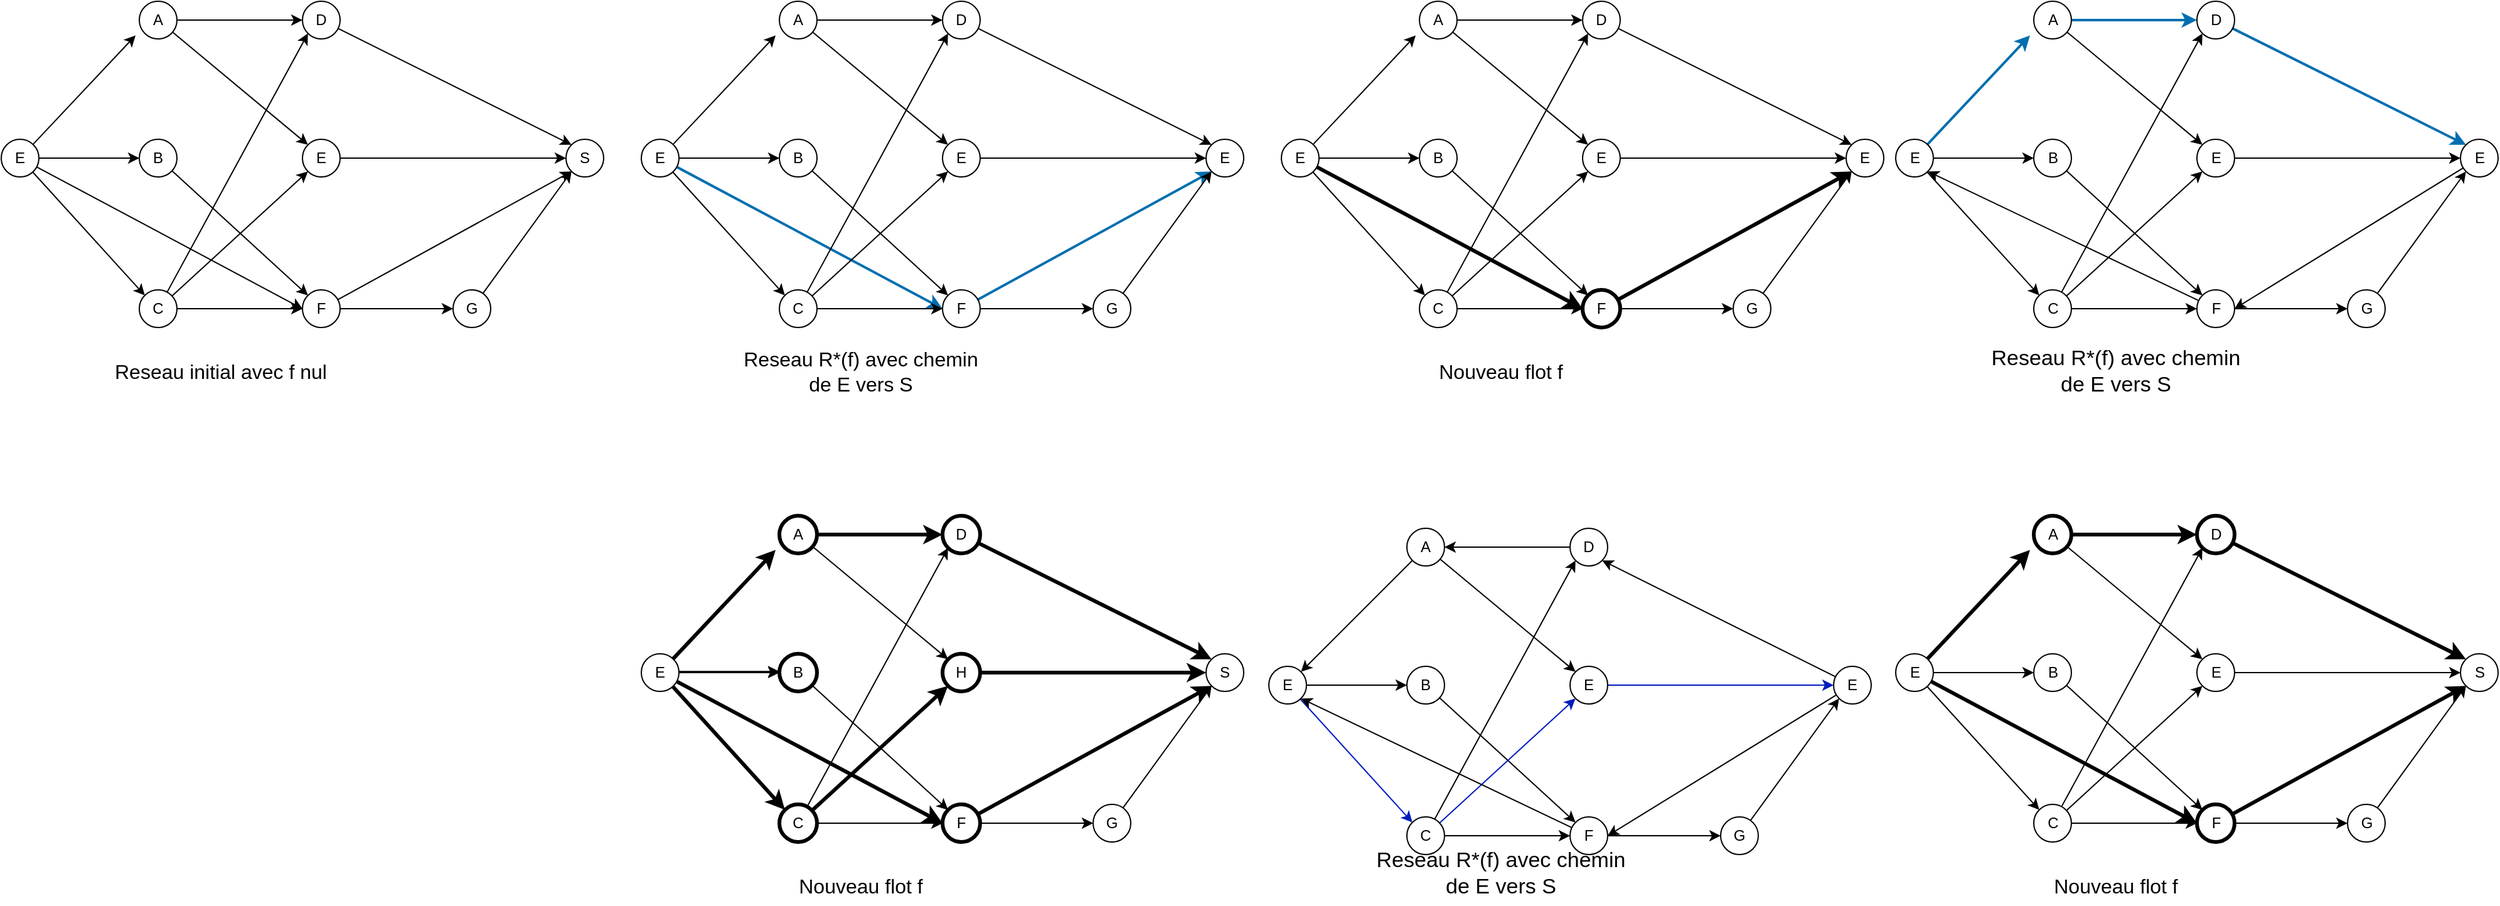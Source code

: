 <mxfile version="15.5.7" type="github" pages="3">
  <diagram id="woVYtAB0GciuImO5hciX" name="problem4">
    <mxGraphModel dx="1505" dy="826" grid="1" gridSize="10" guides="1" tooltips="1" connect="1" arrows="1" fold="1" page="1" pageScale="1" pageWidth="827" pageHeight="583" math="0" shadow="0">
      <root>
        <mxCell id="0" />
        <mxCell id="1" parent="0" />
        <mxCell id="FBOypV3YJuFM0SSWteNj-13" style="edgeStyle=none;rounded=0;orthogonalLoop=1;jettySize=auto;html=1;entryX=-0.1;entryY=0.908;entryDx=0;entryDy=0;entryPerimeter=0;" edge="1" parent="1" source="FBOypV3YJuFM0SSWteNj-1" target="FBOypV3YJuFM0SSWteNj-2">
          <mxGeometry relative="1" as="geometry" />
        </mxCell>
        <mxCell id="FBOypV3YJuFM0SSWteNj-14" style="edgeStyle=none;rounded=0;orthogonalLoop=1;jettySize=auto;html=1;entryX=0;entryY=0.5;entryDx=0;entryDy=0;" edge="1" parent="1" source="FBOypV3YJuFM0SSWteNj-1" target="FBOypV3YJuFM0SSWteNj-3">
          <mxGeometry relative="1" as="geometry" />
        </mxCell>
        <mxCell id="FBOypV3YJuFM0SSWteNj-15" style="edgeStyle=none;rounded=0;orthogonalLoop=1;jettySize=auto;html=1;entryX=0;entryY=0;entryDx=0;entryDy=0;" edge="1" parent="1" source="FBOypV3YJuFM0SSWteNj-1" target="FBOypV3YJuFM0SSWteNj-5">
          <mxGeometry relative="1" as="geometry" />
        </mxCell>
        <mxCell id="FBOypV3YJuFM0SSWteNj-19" style="edgeStyle=none;rounded=0;orthogonalLoop=1;jettySize=auto;html=1;entryX=0;entryY=0.5;entryDx=0;entryDy=0;" edge="1" parent="1" source="FBOypV3YJuFM0SSWteNj-1" target="FBOypV3YJuFM0SSWteNj-8">
          <mxGeometry relative="1" as="geometry" />
        </mxCell>
        <mxCell id="FBOypV3YJuFM0SSWteNj-1" value="E" style="ellipse;whiteSpace=wrap;html=1;aspect=fixed;" vertex="1" parent="1">
          <mxGeometry x="10" y="240" width="30" height="30" as="geometry" />
        </mxCell>
        <mxCell id="FBOypV3YJuFM0SSWteNj-16" style="edgeStyle=none;rounded=0;orthogonalLoop=1;jettySize=auto;html=1;entryX=0;entryY=0;entryDx=0;entryDy=0;" edge="1" parent="1" source="FBOypV3YJuFM0SSWteNj-2" target="FBOypV3YJuFM0SSWteNj-7">
          <mxGeometry relative="1" as="geometry" />
        </mxCell>
        <mxCell id="FBOypV3YJuFM0SSWteNj-23" style="edgeStyle=none;rounded=0;orthogonalLoop=1;jettySize=auto;html=1;entryX=0;entryY=0.5;entryDx=0;entryDy=0;" edge="1" parent="1" source="FBOypV3YJuFM0SSWteNj-2" target="FBOypV3YJuFM0SSWteNj-6">
          <mxGeometry relative="1" as="geometry" />
        </mxCell>
        <mxCell id="FBOypV3YJuFM0SSWteNj-2" value="A" style="ellipse;whiteSpace=wrap;html=1;aspect=fixed;" vertex="1" parent="1">
          <mxGeometry x="120" y="130" width="30" height="30" as="geometry" />
        </mxCell>
        <mxCell id="FBOypV3YJuFM0SSWteNj-18" style="edgeStyle=none;rounded=0;orthogonalLoop=1;jettySize=auto;html=1;entryX=0;entryY=0;entryDx=0;entryDy=0;" edge="1" parent="1" source="FBOypV3YJuFM0SSWteNj-3" target="FBOypV3YJuFM0SSWteNj-8">
          <mxGeometry relative="1" as="geometry" />
        </mxCell>
        <mxCell id="FBOypV3YJuFM0SSWteNj-3" value="B" style="ellipse;whiteSpace=wrap;html=1;aspect=fixed;" vertex="1" parent="1">
          <mxGeometry x="120" y="240" width="30" height="30" as="geometry" />
        </mxCell>
        <mxCell id="FBOypV3YJuFM0SSWteNj-20" style="edgeStyle=none;rounded=0;orthogonalLoop=1;jettySize=auto;html=1;entryX=0;entryY=0.5;entryDx=0;entryDy=0;" edge="1" parent="1" source="FBOypV3YJuFM0SSWteNj-5" target="FBOypV3YJuFM0SSWteNj-8">
          <mxGeometry relative="1" as="geometry" />
        </mxCell>
        <mxCell id="FBOypV3YJuFM0SSWteNj-21" style="edgeStyle=none;rounded=0;orthogonalLoop=1;jettySize=auto;html=1;entryX=0;entryY=1;entryDx=0;entryDy=0;" edge="1" parent="1" source="FBOypV3YJuFM0SSWteNj-5" target="FBOypV3YJuFM0SSWteNj-7">
          <mxGeometry relative="1" as="geometry" />
        </mxCell>
        <mxCell id="FBOypV3YJuFM0SSWteNj-22" style="edgeStyle=none;rounded=0;orthogonalLoop=1;jettySize=auto;html=1;entryX=0;entryY=1;entryDx=0;entryDy=0;" edge="1" parent="1" source="FBOypV3YJuFM0SSWteNj-5" target="FBOypV3YJuFM0SSWteNj-6">
          <mxGeometry relative="1" as="geometry" />
        </mxCell>
        <mxCell id="FBOypV3YJuFM0SSWteNj-5" value="C" style="ellipse;whiteSpace=wrap;html=1;aspect=fixed;" vertex="1" parent="1">
          <mxGeometry x="120" y="360" width="30" height="30" as="geometry" />
        </mxCell>
        <mxCell id="FBOypV3YJuFM0SSWteNj-24" style="edgeStyle=none;rounded=0;orthogonalLoop=1;jettySize=auto;html=1;entryX=0;entryY=0;entryDx=0;entryDy=0;" edge="1" parent="1" source="FBOypV3YJuFM0SSWteNj-6" target="FBOypV3YJuFM0SSWteNj-10">
          <mxGeometry relative="1" as="geometry" />
        </mxCell>
        <mxCell id="FBOypV3YJuFM0SSWteNj-6" value="D" style="ellipse;whiteSpace=wrap;html=1;aspect=fixed;" vertex="1" parent="1">
          <mxGeometry x="250" y="130" width="30" height="30" as="geometry" />
        </mxCell>
        <mxCell id="FBOypV3YJuFM0SSWteNj-25" style="edgeStyle=none;rounded=0;orthogonalLoop=1;jettySize=auto;html=1;" edge="1" parent="1" source="FBOypV3YJuFM0SSWteNj-7" target="FBOypV3YJuFM0SSWteNj-10">
          <mxGeometry relative="1" as="geometry" />
        </mxCell>
        <mxCell id="FBOypV3YJuFM0SSWteNj-7" value="E" style="ellipse;whiteSpace=wrap;html=1;aspect=fixed;" vertex="1" parent="1">
          <mxGeometry x="250" y="240" width="30" height="30" as="geometry" />
        </mxCell>
        <mxCell id="FBOypV3YJuFM0SSWteNj-27" style="edgeStyle=none;rounded=0;orthogonalLoop=1;jettySize=auto;html=1;entryX=0;entryY=0.5;entryDx=0;entryDy=0;" edge="1" parent="1" source="FBOypV3YJuFM0SSWteNj-8" target="FBOypV3YJuFM0SSWteNj-9">
          <mxGeometry relative="1" as="geometry" />
        </mxCell>
        <mxCell id="FBOypV3YJuFM0SSWteNj-30" style="edgeStyle=none;rounded=0;orthogonalLoop=1;jettySize=auto;html=1;entryX=0;entryY=1;entryDx=0;entryDy=0;" edge="1" parent="1" source="FBOypV3YJuFM0SSWteNj-8" target="FBOypV3YJuFM0SSWteNj-10">
          <mxGeometry relative="1" as="geometry" />
        </mxCell>
        <mxCell id="FBOypV3YJuFM0SSWteNj-8" value="F" style="ellipse;whiteSpace=wrap;html=1;aspect=fixed;" vertex="1" parent="1">
          <mxGeometry x="250" y="360" width="30" height="30" as="geometry" />
        </mxCell>
        <mxCell id="FBOypV3YJuFM0SSWteNj-28" style="edgeStyle=none;rounded=0;orthogonalLoop=1;jettySize=auto;html=1;entryX=0;entryY=1;entryDx=0;entryDy=0;" edge="1" parent="1" source="FBOypV3YJuFM0SSWteNj-9" target="FBOypV3YJuFM0SSWteNj-10">
          <mxGeometry relative="1" as="geometry" />
        </mxCell>
        <mxCell id="FBOypV3YJuFM0SSWteNj-9" value="G" style="ellipse;whiteSpace=wrap;html=1;aspect=fixed;" vertex="1" parent="1">
          <mxGeometry x="370" y="360" width="30" height="30" as="geometry" />
        </mxCell>
        <mxCell id="FBOypV3YJuFM0SSWteNj-10" value="S" style="ellipse;whiteSpace=wrap;html=1;aspect=fixed;" vertex="1" parent="1">
          <mxGeometry x="460" y="240" width="30" height="30" as="geometry" />
        </mxCell>
        <mxCell id="FBOypV3YJuFM0SSWteNj-31" value="Reseau initial avec f nul" style="text;html=1;strokeColor=none;fillColor=none;align=center;verticalAlign=middle;whiteSpace=wrap;rounded=0;fontSize=16;" vertex="1" parent="1">
          <mxGeometry x="70" y="410" width="230" height="30" as="geometry" />
        </mxCell>
        <mxCell id="FBOypV3YJuFM0SSWteNj-32" style="edgeStyle=none;rounded=0;orthogonalLoop=1;jettySize=auto;html=1;entryX=-0.1;entryY=0.908;entryDx=0;entryDy=0;entryPerimeter=0;" edge="1" parent="1" source="FBOypV3YJuFM0SSWteNj-36" target="FBOypV3YJuFM0SSWteNj-39">
          <mxGeometry relative="1" as="geometry" />
        </mxCell>
        <mxCell id="FBOypV3YJuFM0SSWteNj-33" style="edgeStyle=none;rounded=0;orthogonalLoop=1;jettySize=auto;html=1;entryX=0;entryY=0.5;entryDx=0;entryDy=0;" edge="1" parent="1" source="FBOypV3YJuFM0SSWteNj-36" target="FBOypV3YJuFM0SSWteNj-41">
          <mxGeometry relative="1" as="geometry" />
        </mxCell>
        <mxCell id="FBOypV3YJuFM0SSWteNj-34" style="edgeStyle=none;rounded=0;orthogonalLoop=1;jettySize=auto;html=1;entryX=0;entryY=0;entryDx=0;entryDy=0;" edge="1" parent="1" source="FBOypV3YJuFM0SSWteNj-36" target="FBOypV3YJuFM0SSWteNj-45">
          <mxGeometry relative="1" as="geometry" />
        </mxCell>
        <mxCell id="FBOypV3YJuFM0SSWteNj-35" style="edgeStyle=none;rounded=0;orthogonalLoop=1;jettySize=auto;html=1;entryX=0;entryY=0.5;entryDx=0;entryDy=0;strokeWidth=2;fillColor=#1ba1e2;strokeColor=#006EAF;" edge="1" parent="1" source="FBOypV3YJuFM0SSWteNj-36" target="FBOypV3YJuFM0SSWteNj-52">
          <mxGeometry relative="1" as="geometry" />
        </mxCell>
        <mxCell id="FBOypV3YJuFM0SSWteNj-36" value="E" style="ellipse;whiteSpace=wrap;html=1;aspect=fixed;" vertex="1" parent="1">
          <mxGeometry x="520" y="240" width="30" height="30" as="geometry" />
        </mxCell>
        <mxCell id="FBOypV3YJuFM0SSWteNj-37" style="edgeStyle=none;rounded=0;orthogonalLoop=1;jettySize=auto;html=1;entryX=0;entryY=0;entryDx=0;entryDy=0;" edge="1" parent="1" source="FBOypV3YJuFM0SSWteNj-39" target="FBOypV3YJuFM0SSWteNj-49">
          <mxGeometry relative="1" as="geometry" />
        </mxCell>
        <mxCell id="FBOypV3YJuFM0SSWteNj-38" style="edgeStyle=none;rounded=0;orthogonalLoop=1;jettySize=auto;html=1;entryX=0;entryY=0.5;entryDx=0;entryDy=0;" edge="1" parent="1" source="FBOypV3YJuFM0SSWteNj-39" target="FBOypV3YJuFM0SSWteNj-47">
          <mxGeometry relative="1" as="geometry" />
        </mxCell>
        <mxCell id="FBOypV3YJuFM0SSWteNj-39" value="A" style="ellipse;whiteSpace=wrap;html=1;aspect=fixed;" vertex="1" parent="1">
          <mxGeometry x="630" y="130" width="30" height="30" as="geometry" />
        </mxCell>
        <mxCell id="FBOypV3YJuFM0SSWteNj-40" style="edgeStyle=none;rounded=0;orthogonalLoop=1;jettySize=auto;html=1;entryX=0;entryY=0;entryDx=0;entryDy=0;" edge="1" parent="1" source="FBOypV3YJuFM0SSWteNj-41" target="FBOypV3YJuFM0SSWteNj-52">
          <mxGeometry relative="1" as="geometry" />
        </mxCell>
        <mxCell id="FBOypV3YJuFM0SSWteNj-41" value="B" style="ellipse;whiteSpace=wrap;html=1;aspect=fixed;" vertex="1" parent="1">
          <mxGeometry x="630" y="240" width="30" height="30" as="geometry" />
        </mxCell>
        <mxCell id="FBOypV3YJuFM0SSWteNj-42" style="edgeStyle=none;rounded=0;orthogonalLoop=1;jettySize=auto;html=1;entryX=0;entryY=0.5;entryDx=0;entryDy=0;" edge="1" parent="1" source="FBOypV3YJuFM0SSWteNj-45" target="FBOypV3YJuFM0SSWteNj-52">
          <mxGeometry relative="1" as="geometry" />
        </mxCell>
        <mxCell id="FBOypV3YJuFM0SSWteNj-43" style="edgeStyle=none;rounded=0;orthogonalLoop=1;jettySize=auto;html=1;entryX=0;entryY=1;entryDx=0;entryDy=0;" edge="1" parent="1" source="FBOypV3YJuFM0SSWteNj-45" target="FBOypV3YJuFM0SSWteNj-49">
          <mxGeometry relative="1" as="geometry" />
        </mxCell>
        <mxCell id="FBOypV3YJuFM0SSWteNj-44" style="edgeStyle=none;rounded=0;orthogonalLoop=1;jettySize=auto;html=1;entryX=0;entryY=1;entryDx=0;entryDy=0;" edge="1" parent="1" source="FBOypV3YJuFM0SSWteNj-45" target="FBOypV3YJuFM0SSWteNj-47">
          <mxGeometry relative="1" as="geometry" />
        </mxCell>
        <mxCell id="FBOypV3YJuFM0SSWteNj-45" value="C" style="ellipse;whiteSpace=wrap;html=1;aspect=fixed;" vertex="1" parent="1">
          <mxGeometry x="630" y="360" width="30" height="30" as="geometry" />
        </mxCell>
        <mxCell id="FBOypV3YJuFM0SSWteNj-46" style="edgeStyle=none;rounded=0;orthogonalLoop=1;jettySize=auto;html=1;entryX=0;entryY=0;entryDx=0;entryDy=0;" edge="1" parent="1" source="FBOypV3YJuFM0SSWteNj-47" target="FBOypV3YJuFM0SSWteNj-55">
          <mxGeometry relative="1" as="geometry" />
        </mxCell>
        <mxCell id="FBOypV3YJuFM0SSWteNj-47" value="D" style="ellipse;whiteSpace=wrap;html=1;aspect=fixed;" vertex="1" parent="1">
          <mxGeometry x="760" y="130" width="30" height="30" as="geometry" />
        </mxCell>
        <mxCell id="FBOypV3YJuFM0SSWteNj-48" style="edgeStyle=none;rounded=0;orthogonalLoop=1;jettySize=auto;html=1;" edge="1" parent="1" source="FBOypV3YJuFM0SSWteNj-49" target="FBOypV3YJuFM0SSWteNj-55">
          <mxGeometry relative="1" as="geometry" />
        </mxCell>
        <mxCell id="FBOypV3YJuFM0SSWteNj-49" value="E" style="ellipse;whiteSpace=wrap;html=1;aspect=fixed;" vertex="1" parent="1">
          <mxGeometry x="760" y="240" width="30" height="30" as="geometry" />
        </mxCell>
        <mxCell id="FBOypV3YJuFM0SSWteNj-50" style="edgeStyle=none;rounded=0;orthogonalLoop=1;jettySize=auto;html=1;entryX=0;entryY=0.5;entryDx=0;entryDy=0;" edge="1" parent="1" source="FBOypV3YJuFM0SSWteNj-52" target="FBOypV3YJuFM0SSWteNj-54">
          <mxGeometry relative="1" as="geometry" />
        </mxCell>
        <mxCell id="FBOypV3YJuFM0SSWteNj-51" style="edgeStyle=none;rounded=0;orthogonalLoop=1;jettySize=auto;html=1;entryX=0;entryY=1;entryDx=0;entryDy=0;strokeWidth=2;fillColor=#1ba1e2;strokeColor=#006EAF;" edge="1" parent="1" source="FBOypV3YJuFM0SSWteNj-52" target="FBOypV3YJuFM0SSWteNj-55">
          <mxGeometry relative="1" as="geometry" />
        </mxCell>
        <mxCell id="FBOypV3YJuFM0SSWteNj-52" value="F" style="ellipse;whiteSpace=wrap;html=1;aspect=fixed;" vertex="1" parent="1">
          <mxGeometry x="760" y="360" width="30" height="30" as="geometry" />
        </mxCell>
        <mxCell id="FBOypV3YJuFM0SSWteNj-53" style="edgeStyle=none;rounded=0;orthogonalLoop=1;jettySize=auto;html=1;entryX=0;entryY=1;entryDx=0;entryDy=0;" edge="1" parent="1" source="FBOypV3YJuFM0SSWteNj-54" target="FBOypV3YJuFM0SSWteNj-55">
          <mxGeometry relative="1" as="geometry" />
        </mxCell>
        <mxCell id="FBOypV3YJuFM0SSWteNj-54" value="G" style="ellipse;whiteSpace=wrap;html=1;aspect=fixed;" vertex="1" parent="1">
          <mxGeometry x="880" y="360" width="30" height="30" as="geometry" />
        </mxCell>
        <mxCell id="FBOypV3YJuFM0SSWteNj-55" value="E" style="ellipse;whiteSpace=wrap;html=1;aspect=fixed;" vertex="1" parent="1">
          <mxGeometry x="970" y="240" width="30" height="30" as="geometry" />
        </mxCell>
        <mxCell id="FBOypV3YJuFM0SSWteNj-56" value="Reseau R*(f) avec chemin&lt;br style=&quot;font-size: 16px;&quot;&gt;de E vers S" style="text;html=1;strokeColor=none;fillColor=none;align=center;verticalAlign=middle;whiteSpace=wrap;rounded=0;fontSize=16;" vertex="1" parent="1">
          <mxGeometry x="580" y="410" width="230" height="30" as="geometry" />
        </mxCell>
        <mxCell id="FBOypV3YJuFM0SSWteNj-57" style="edgeStyle=none;rounded=0;orthogonalLoop=1;jettySize=auto;html=1;entryX=-0.1;entryY=0.908;entryDx=0;entryDy=0;entryPerimeter=0;strokeWidth=2;fillColor=#1ba1e2;strokeColor=#006EAF;" edge="1" parent="1" source="FBOypV3YJuFM0SSWteNj-61" target="FBOypV3YJuFM0SSWteNj-64">
          <mxGeometry relative="1" as="geometry" />
        </mxCell>
        <mxCell id="FBOypV3YJuFM0SSWteNj-58" style="edgeStyle=none;rounded=0;orthogonalLoop=1;jettySize=auto;html=1;entryX=0;entryY=0.5;entryDx=0;entryDy=0;" edge="1" parent="1" source="FBOypV3YJuFM0SSWteNj-61" target="FBOypV3YJuFM0SSWteNj-66">
          <mxGeometry relative="1" as="geometry" />
        </mxCell>
        <mxCell id="FBOypV3YJuFM0SSWteNj-59" style="edgeStyle=none;rounded=0;orthogonalLoop=1;jettySize=auto;html=1;entryX=0;entryY=0;entryDx=0;entryDy=0;" edge="1" parent="1" source="FBOypV3YJuFM0SSWteNj-61" target="FBOypV3YJuFM0SSWteNj-70">
          <mxGeometry relative="1" as="geometry" />
        </mxCell>
        <mxCell id="FBOypV3YJuFM0SSWteNj-61" value="E" style="ellipse;whiteSpace=wrap;html=1;aspect=fixed;" vertex="1" parent="1">
          <mxGeometry x="1519.5" y="240" width="30" height="30" as="geometry" />
        </mxCell>
        <mxCell id="FBOypV3YJuFM0SSWteNj-62" style="edgeStyle=none;rounded=0;orthogonalLoop=1;jettySize=auto;html=1;entryX=0;entryY=0;entryDx=0;entryDy=0;" edge="1" parent="1" source="FBOypV3YJuFM0SSWteNj-64" target="FBOypV3YJuFM0SSWteNj-74">
          <mxGeometry relative="1" as="geometry" />
        </mxCell>
        <mxCell id="FBOypV3YJuFM0SSWteNj-63" style="edgeStyle=none;rounded=0;orthogonalLoop=1;jettySize=auto;html=1;entryX=0;entryY=0.5;entryDx=0;entryDy=0;strokeWidth=2;fillColor=#1ba1e2;strokeColor=#006EAF;" edge="1" parent="1" source="FBOypV3YJuFM0SSWteNj-64" target="FBOypV3YJuFM0SSWteNj-72">
          <mxGeometry relative="1" as="geometry" />
        </mxCell>
        <mxCell id="FBOypV3YJuFM0SSWteNj-64" value="A" style="ellipse;whiteSpace=wrap;html=1;aspect=fixed;" vertex="1" parent="1">
          <mxGeometry x="1629.5" y="130" width="30" height="30" as="geometry" />
        </mxCell>
        <mxCell id="FBOypV3YJuFM0SSWteNj-65" style="edgeStyle=none;rounded=0;orthogonalLoop=1;jettySize=auto;html=1;entryX=0;entryY=0;entryDx=0;entryDy=0;" edge="1" parent="1" source="FBOypV3YJuFM0SSWteNj-66" target="FBOypV3YJuFM0SSWteNj-77">
          <mxGeometry relative="1" as="geometry" />
        </mxCell>
        <mxCell id="FBOypV3YJuFM0SSWteNj-66" value="B" style="ellipse;whiteSpace=wrap;html=1;aspect=fixed;" vertex="1" parent="1">
          <mxGeometry x="1629.5" y="240" width="30" height="30" as="geometry" />
        </mxCell>
        <mxCell id="FBOypV3YJuFM0SSWteNj-67" style="edgeStyle=none;rounded=0;orthogonalLoop=1;jettySize=auto;html=1;entryX=0;entryY=0.5;entryDx=0;entryDy=0;" edge="1" parent="1" source="FBOypV3YJuFM0SSWteNj-70" target="FBOypV3YJuFM0SSWteNj-77">
          <mxGeometry relative="1" as="geometry" />
        </mxCell>
        <mxCell id="FBOypV3YJuFM0SSWteNj-68" style="edgeStyle=none;rounded=0;orthogonalLoop=1;jettySize=auto;html=1;entryX=0;entryY=1;entryDx=0;entryDy=0;" edge="1" parent="1" source="FBOypV3YJuFM0SSWteNj-70" target="FBOypV3YJuFM0SSWteNj-74">
          <mxGeometry relative="1" as="geometry" />
        </mxCell>
        <mxCell id="FBOypV3YJuFM0SSWteNj-69" style="edgeStyle=none;rounded=0;orthogonalLoop=1;jettySize=auto;html=1;entryX=0;entryY=1;entryDx=0;entryDy=0;" edge="1" parent="1" source="FBOypV3YJuFM0SSWteNj-70" target="FBOypV3YJuFM0SSWteNj-72">
          <mxGeometry relative="1" as="geometry" />
        </mxCell>
        <mxCell id="FBOypV3YJuFM0SSWteNj-70" value="C" style="ellipse;whiteSpace=wrap;html=1;aspect=fixed;" vertex="1" parent="1">
          <mxGeometry x="1629.5" y="360" width="30" height="30" as="geometry" />
        </mxCell>
        <mxCell id="FBOypV3YJuFM0SSWteNj-71" style="edgeStyle=none;rounded=0;orthogonalLoop=1;jettySize=auto;html=1;entryX=0;entryY=0;entryDx=0;entryDy=0;strokeWidth=2;fillColor=#1ba1e2;strokeColor=#006EAF;" edge="1" parent="1" source="FBOypV3YJuFM0SSWteNj-72" target="FBOypV3YJuFM0SSWteNj-80">
          <mxGeometry relative="1" as="geometry" />
        </mxCell>
        <mxCell id="FBOypV3YJuFM0SSWteNj-72" value="D" style="ellipse;whiteSpace=wrap;html=1;aspect=fixed;" vertex="1" parent="1">
          <mxGeometry x="1759.5" y="130" width="30" height="30" as="geometry" />
        </mxCell>
        <mxCell id="FBOypV3YJuFM0SSWteNj-73" style="edgeStyle=none;rounded=0;orthogonalLoop=1;jettySize=auto;html=1;" edge="1" parent="1" source="FBOypV3YJuFM0SSWteNj-74" target="FBOypV3YJuFM0SSWteNj-80">
          <mxGeometry relative="1" as="geometry" />
        </mxCell>
        <mxCell id="FBOypV3YJuFM0SSWteNj-74" value="E" style="ellipse;whiteSpace=wrap;html=1;aspect=fixed;" vertex="1" parent="1">
          <mxGeometry x="1759.5" y="240" width="30" height="30" as="geometry" />
        </mxCell>
        <mxCell id="FBOypV3YJuFM0SSWteNj-75" style="edgeStyle=none;rounded=0;orthogonalLoop=1;jettySize=auto;html=1;entryX=0;entryY=0.5;entryDx=0;entryDy=0;" edge="1" parent="1" source="FBOypV3YJuFM0SSWteNj-77" target="FBOypV3YJuFM0SSWteNj-79">
          <mxGeometry relative="1" as="geometry" />
        </mxCell>
        <mxCell id="FBOypV3YJuFM0SSWteNj-83" style="edgeStyle=none;rounded=0;orthogonalLoop=1;jettySize=auto;html=1;entryX=1;entryY=1;entryDx=0;entryDy=0;fontSize=15;strokeWidth=1;" edge="1" parent="1" source="FBOypV3YJuFM0SSWteNj-77" target="FBOypV3YJuFM0SSWteNj-61">
          <mxGeometry relative="1" as="geometry" />
        </mxCell>
        <mxCell id="FBOypV3YJuFM0SSWteNj-77" value="F" style="ellipse;whiteSpace=wrap;html=1;aspect=fixed;" vertex="1" parent="1">
          <mxGeometry x="1759.5" y="360" width="30" height="30" as="geometry" />
        </mxCell>
        <mxCell id="FBOypV3YJuFM0SSWteNj-78" style="edgeStyle=none;rounded=0;orthogonalLoop=1;jettySize=auto;html=1;entryX=0;entryY=1;entryDx=0;entryDy=0;" edge="1" parent="1" source="FBOypV3YJuFM0SSWteNj-79" target="FBOypV3YJuFM0SSWteNj-80">
          <mxGeometry relative="1" as="geometry" />
        </mxCell>
        <mxCell id="FBOypV3YJuFM0SSWteNj-79" value="G" style="ellipse;whiteSpace=wrap;html=1;aspect=fixed;" vertex="1" parent="1">
          <mxGeometry x="1879.5" y="360" width="30" height="30" as="geometry" />
        </mxCell>
        <mxCell id="FBOypV3YJuFM0SSWteNj-82" style="edgeStyle=none;rounded=0;orthogonalLoop=1;jettySize=auto;html=1;entryX=1;entryY=0.5;entryDx=0;entryDy=0;fontSize=15;strokeWidth=1;" edge="1" parent="1" source="FBOypV3YJuFM0SSWteNj-80" target="FBOypV3YJuFM0SSWteNj-77">
          <mxGeometry relative="1" as="geometry" />
        </mxCell>
        <mxCell id="FBOypV3YJuFM0SSWteNj-80" value="E" style="ellipse;whiteSpace=wrap;html=1;aspect=fixed;" vertex="1" parent="1">
          <mxGeometry x="1969.5" y="240" width="30" height="30" as="geometry" />
        </mxCell>
        <mxCell id="FBOypV3YJuFM0SSWteNj-81" value="Reseau R*(f) avec chemin&lt;br style=&quot;font-size: 17px;&quot;&gt;de E vers S" style="text;html=1;strokeColor=none;fillColor=none;align=center;verticalAlign=middle;whiteSpace=wrap;rounded=0;fontSize=17;strokeWidth=2;" vertex="1" parent="1">
          <mxGeometry x="1579.5" y="410" width="230" height="30" as="geometry" />
        </mxCell>
        <mxCell id="FBOypV3YJuFM0SSWteNj-84" style="edgeStyle=none;rounded=0;orthogonalLoop=1;jettySize=auto;html=1;entryX=-0.1;entryY=0.908;entryDx=0;entryDy=0;entryPerimeter=0;" edge="1" parent="1" source="FBOypV3YJuFM0SSWteNj-88" target="FBOypV3YJuFM0SSWteNj-91">
          <mxGeometry relative="1" as="geometry" />
        </mxCell>
        <mxCell id="FBOypV3YJuFM0SSWteNj-85" style="edgeStyle=none;rounded=0;orthogonalLoop=1;jettySize=auto;html=1;entryX=0;entryY=0.5;entryDx=0;entryDy=0;" edge="1" parent="1" source="FBOypV3YJuFM0SSWteNj-88" target="FBOypV3YJuFM0SSWteNj-93">
          <mxGeometry relative="1" as="geometry" />
        </mxCell>
        <mxCell id="FBOypV3YJuFM0SSWteNj-86" style="edgeStyle=none;rounded=0;orthogonalLoop=1;jettySize=auto;html=1;entryX=0;entryY=0;entryDx=0;entryDy=0;" edge="1" parent="1" source="FBOypV3YJuFM0SSWteNj-88" target="FBOypV3YJuFM0SSWteNj-97">
          <mxGeometry relative="1" as="geometry" />
        </mxCell>
        <mxCell id="FBOypV3YJuFM0SSWteNj-87" style="edgeStyle=none;rounded=0;orthogonalLoop=1;jettySize=auto;html=1;entryX=0;entryY=0.5;entryDx=0;entryDy=0;strokeWidth=3;" edge="1" parent="1" source="FBOypV3YJuFM0SSWteNj-88" target="FBOypV3YJuFM0SSWteNj-104">
          <mxGeometry relative="1" as="geometry" />
        </mxCell>
        <mxCell id="FBOypV3YJuFM0SSWteNj-88" value="E" style="ellipse;whiteSpace=wrap;html=1;aspect=fixed;" vertex="1" parent="1">
          <mxGeometry x="1030" y="240" width="30" height="30" as="geometry" />
        </mxCell>
        <mxCell id="FBOypV3YJuFM0SSWteNj-89" style="edgeStyle=none;rounded=0;orthogonalLoop=1;jettySize=auto;html=1;entryX=0;entryY=0;entryDx=0;entryDy=0;" edge="1" parent="1" source="FBOypV3YJuFM0SSWteNj-91" target="FBOypV3YJuFM0SSWteNj-101">
          <mxGeometry relative="1" as="geometry" />
        </mxCell>
        <mxCell id="FBOypV3YJuFM0SSWteNj-90" style="edgeStyle=none;rounded=0;orthogonalLoop=1;jettySize=auto;html=1;entryX=0;entryY=0.5;entryDx=0;entryDy=0;" edge="1" parent="1" source="FBOypV3YJuFM0SSWteNj-91" target="FBOypV3YJuFM0SSWteNj-99">
          <mxGeometry relative="1" as="geometry" />
        </mxCell>
        <mxCell id="FBOypV3YJuFM0SSWteNj-91" value="A" style="ellipse;whiteSpace=wrap;html=1;aspect=fixed;" vertex="1" parent="1">
          <mxGeometry x="1140" y="130" width="30" height="30" as="geometry" />
        </mxCell>
        <mxCell id="FBOypV3YJuFM0SSWteNj-92" style="edgeStyle=none;rounded=0;orthogonalLoop=1;jettySize=auto;html=1;entryX=0;entryY=0;entryDx=0;entryDy=0;" edge="1" parent="1" source="FBOypV3YJuFM0SSWteNj-93" target="FBOypV3YJuFM0SSWteNj-104">
          <mxGeometry relative="1" as="geometry" />
        </mxCell>
        <mxCell id="FBOypV3YJuFM0SSWteNj-93" value="B" style="ellipse;whiteSpace=wrap;html=1;aspect=fixed;" vertex="1" parent="1">
          <mxGeometry x="1140" y="240" width="30" height="30" as="geometry" />
        </mxCell>
        <mxCell id="FBOypV3YJuFM0SSWteNj-94" style="edgeStyle=none;rounded=0;orthogonalLoop=1;jettySize=auto;html=1;entryX=0;entryY=0.5;entryDx=0;entryDy=0;" edge="1" parent="1" source="FBOypV3YJuFM0SSWteNj-97" target="FBOypV3YJuFM0SSWteNj-104">
          <mxGeometry relative="1" as="geometry" />
        </mxCell>
        <mxCell id="FBOypV3YJuFM0SSWteNj-95" style="edgeStyle=none;rounded=0;orthogonalLoop=1;jettySize=auto;html=1;entryX=0;entryY=1;entryDx=0;entryDy=0;" edge="1" parent="1" source="FBOypV3YJuFM0SSWteNj-97" target="FBOypV3YJuFM0SSWteNj-101">
          <mxGeometry relative="1" as="geometry" />
        </mxCell>
        <mxCell id="FBOypV3YJuFM0SSWteNj-96" style="edgeStyle=none;rounded=0;orthogonalLoop=1;jettySize=auto;html=1;entryX=0;entryY=1;entryDx=0;entryDy=0;" edge="1" parent="1" source="FBOypV3YJuFM0SSWteNj-97" target="FBOypV3YJuFM0SSWteNj-99">
          <mxGeometry relative="1" as="geometry" />
        </mxCell>
        <mxCell id="FBOypV3YJuFM0SSWteNj-97" value="C" style="ellipse;whiteSpace=wrap;html=1;aspect=fixed;" vertex="1" parent="1">
          <mxGeometry x="1140" y="360" width="30" height="30" as="geometry" />
        </mxCell>
        <mxCell id="FBOypV3YJuFM0SSWteNj-98" style="edgeStyle=none;rounded=0;orthogonalLoop=1;jettySize=auto;html=1;entryX=0;entryY=0;entryDx=0;entryDy=0;" edge="1" parent="1" source="FBOypV3YJuFM0SSWteNj-99" target="FBOypV3YJuFM0SSWteNj-107">
          <mxGeometry relative="1" as="geometry" />
        </mxCell>
        <mxCell id="FBOypV3YJuFM0SSWteNj-99" value="D" style="ellipse;whiteSpace=wrap;html=1;aspect=fixed;" vertex="1" parent="1">
          <mxGeometry x="1270" y="130" width="30" height="30" as="geometry" />
        </mxCell>
        <mxCell id="FBOypV3YJuFM0SSWteNj-100" style="edgeStyle=none;rounded=0;orthogonalLoop=1;jettySize=auto;html=1;" edge="1" parent="1" source="FBOypV3YJuFM0SSWteNj-101" target="FBOypV3YJuFM0SSWteNj-107">
          <mxGeometry relative="1" as="geometry" />
        </mxCell>
        <mxCell id="FBOypV3YJuFM0SSWteNj-101" value="E" style="ellipse;whiteSpace=wrap;html=1;aspect=fixed;" vertex="1" parent="1">
          <mxGeometry x="1270" y="240" width="30" height="30" as="geometry" />
        </mxCell>
        <mxCell id="FBOypV3YJuFM0SSWteNj-102" style="edgeStyle=none;rounded=0;orthogonalLoop=1;jettySize=auto;html=1;entryX=0;entryY=0.5;entryDx=0;entryDy=0;" edge="1" parent="1" source="FBOypV3YJuFM0SSWteNj-104" target="FBOypV3YJuFM0SSWteNj-106">
          <mxGeometry relative="1" as="geometry" />
        </mxCell>
        <mxCell id="FBOypV3YJuFM0SSWteNj-103" style="edgeStyle=none;rounded=0;orthogonalLoop=1;jettySize=auto;html=1;entryX=0;entryY=1;entryDx=0;entryDy=0;strokeWidth=3;" edge="1" parent="1" source="FBOypV3YJuFM0SSWteNj-104" target="FBOypV3YJuFM0SSWteNj-107">
          <mxGeometry relative="1" as="geometry" />
        </mxCell>
        <mxCell id="FBOypV3YJuFM0SSWteNj-104" value="F" style="ellipse;whiteSpace=wrap;html=1;aspect=fixed;strokeWidth=3;" vertex="1" parent="1">
          <mxGeometry x="1270" y="360" width="30" height="30" as="geometry" />
        </mxCell>
        <mxCell id="FBOypV3YJuFM0SSWteNj-105" style="edgeStyle=none;rounded=0;orthogonalLoop=1;jettySize=auto;html=1;entryX=0;entryY=1;entryDx=0;entryDy=0;" edge="1" parent="1" source="FBOypV3YJuFM0SSWteNj-106" target="FBOypV3YJuFM0SSWteNj-107">
          <mxGeometry relative="1" as="geometry" />
        </mxCell>
        <mxCell id="FBOypV3YJuFM0SSWteNj-106" value="G" style="ellipse;whiteSpace=wrap;html=1;aspect=fixed;" vertex="1" parent="1">
          <mxGeometry x="1390" y="360" width="30" height="30" as="geometry" />
        </mxCell>
        <mxCell id="FBOypV3YJuFM0SSWteNj-107" value="E" style="ellipse;whiteSpace=wrap;html=1;aspect=fixed;strokeWidth=1;" vertex="1" parent="1">
          <mxGeometry x="1480" y="240" width="30" height="30" as="geometry" />
        </mxCell>
        <mxCell id="FBOypV3YJuFM0SSWteNj-108" value="Nouveau flot f" style="text;html=1;strokeColor=none;fillColor=none;align=center;verticalAlign=middle;whiteSpace=wrap;rounded=0;fontSize=16;" vertex="1" parent="1">
          <mxGeometry x="1090" y="410" width="230" height="30" as="geometry" />
        </mxCell>
        <mxCell id="FBOypV3YJuFM0SSWteNj-112" style="edgeStyle=none;rounded=0;orthogonalLoop=1;jettySize=auto;html=1;entryX=-0.1;entryY=0.908;entryDx=0;entryDy=0;entryPerimeter=0;strokeWidth=3;" edge="1" parent="1" source="FBOypV3YJuFM0SSWteNj-116" target="FBOypV3YJuFM0SSWteNj-119">
          <mxGeometry relative="1" as="geometry" />
        </mxCell>
        <mxCell id="FBOypV3YJuFM0SSWteNj-113" style="edgeStyle=none;rounded=0;orthogonalLoop=1;jettySize=auto;html=1;entryX=0;entryY=0.5;entryDx=0;entryDy=0;" edge="1" parent="1" source="FBOypV3YJuFM0SSWteNj-116" target="FBOypV3YJuFM0SSWteNj-121">
          <mxGeometry relative="1" as="geometry" />
        </mxCell>
        <mxCell id="FBOypV3YJuFM0SSWteNj-114" style="edgeStyle=none;rounded=0;orthogonalLoop=1;jettySize=auto;html=1;entryX=0;entryY=0;entryDx=0;entryDy=0;" edge="1" parent="1" source="FBOypV3YJuFM0SSWteNj-116" target="FBOypV3YJuFM0SSWteNj-125">
          <mxGeometry relative="1" as="geometry" />
        </mxCell>
        <mxCell id="FBOypV3YJuFM0SSWteNj-115" style="edgeStyle=none;rounded=0;orthogonalLoop=1;jettySize=auto;html=1;entryX=0;entryY=0.5;entryDx=0;entryDy=0;strokeWidth=3;" edge="1" parent="1" source="FBOypV3YJuFM0SSWteNj-116" target="FBOypV3YJuFM0SSWteNj-132">
          <mxGeometry relative="1" as="geometry" />
        </mxCell>
        <mxCell id="FBOypV3YJuFM0SSWteNj-116" value="E" style="ellipse;whiteSpace=wrap;html=1;aspect=fixed;" vertex="1" parent="1">
          <mxGeometry x="1519.5" y="650" width="30" height="30" as="geometry" />
        </mxCell>
        <mxCell id="FBOypV3YJuFM0SSWteNj-117" style="edgeStyle=none;rounded=0;orthogonalLoop=1;jettySize=auto;html=1;entryX=0;entryY=0;entryDx=0;entryDy=0;" edge="1" parent="1" source="FBOypV3YJuFM0SSWteNj-119" target="FBOypV3YJuFM0SSWteNj-129">
          <mxGeometry relative="1" as="geometry" />
        </mxCell>
        <mxCell id="FBOypV3YJuFM0SSWteNj-118" style="edgeStyle=none;rounded=0;orthogonalLoop=1;jettySize=auto;html=1;entryX=0;entryY=0.5;entryDx=0;entryDy=0;strokeWidth=3;" edge="1" parent="1" source="FBOypV3YJuFM0SSWteNj-119" target="FBOypV3YJuFM0SSWteNj-127">
          <mxGeometry relative="1" as="geometry" />
        </mxCell>
        <mxCell id="FBOypV3YJuFM0SSWteNj-119" value="A" style="ellipse;whiteSpace=wrap;html=1;aspect=fixed;strokeWidth=3;" vertex="1" parent="1">
          <mxGeometry x="1629.5" y="540" width="30" height="30" as="geometry" />
        </mxCell>
        <mxCell id="FBOypV3YJuFM0SSWteNj-120" style="edgeStyle=none;rounded=0;orthogonalLoop=1;jettySize=auto;html=1;entryX=0;entryY=0;entryDx=0;entryDy=0;" edge="1" parent="1" source="FBOypV3YJuFM0SSWteNj-121" target="FBOypV3YJuFM0SSWteNj-132">
          <mxGeometry relative="1" as="geometry" />
        </mxCell>
        <mxCell id="FBOypV3YJuFM0SSWteNj-121" value="B" style="ellipse;whiteSpace=wrap;html=1;aspect=fixed;" vertex="1" parent="1">
          <mxGeometry x="1629.5" y="650" width="30" height="30" as="geometry" />
        </mxCell>
        <mxCell id="FBOypV3YJuFM0SSWteNj-122" style="edgeStyle=none;rounded=0;orthogonalLoop=1;jettySize=auto;html=1;entryX=0;entryY=0.5;entryDx=0;entryDy=0;" edge="1" parent="1" source="FBOypV3YJuFM0SSWteNj-125" target="FBOypV3YJuFM0SSWteNj-132">
          <mxGeometry relative="1" as="geometry" />
        </mxCell>
        <mxCell id="FBOypV3YJuFM0SSWteNj-123" style="edgeStyle=none;rounded=0;orthogonalLoop=1;jettySize=auto;html=1;entryX=0;entryY=1;entryDx=0;entryDy=0;" edge="1" parent="1" source="FBOypV3YJuFM0SSWteNj-125" target="FBOypV3YJuFM0SSWteNj-129">
          <mxGeometry relative="1" as="geometry" />
        </mxCell>
        <mxCell id="FBOypV3YJuFM0SSWteNj-124" style="edgeStyle=none;rounded=0;orthogonalLoop=1;jettySize=auto;html=1;entryX=0;entryY=1;entryDx=0;entryDy=0;" edge="1" parent="1" source="FBOypV3YJuFM0SSWteNj-125" target="FBOypV3YJuFM0SSWteNj-127">
          <mxGeometry relative="1" as="geometry" />
        </mxCell>
        <mxCell id="FBOypV3YJuFM0SSWteNj-125" value="C" style="ellipse;whiteSpace=wrap;html=1;aspect=fixed;" vertex="1" parent="1">
          <mxGeometry x="1629.5" y="770" width="30" height="30" as="geometry" />
        </mxCell>
        <mxCell id="FBOypV3YJuFM0SSWteNj-126" style="edgeStyle=none;rounded=0;orthogonalLoop=1;jettySize=auto;html=1;entryX=0;entryY=0;entryDx=0;entryDy=0;strokeWidth=3;" edge="1" parent="1" source="FBOypV3YJuFM0SSWteNj-127" target="FBOypV3YJuFM0SSWteNj-135">
          <mxGeometry relative="1" as="geometry" />
        </mxCell>
        <mxCell id="FBOypV3YJuFM0SSWteNj-127" value="D" style="ellipse;whiteSpace=wrap;html=1;aspect=fixed;strokeWidth=3;" vertex="1" parent="1">
          <mxGeometry x="1759.5" y="540" width="30" height="30" as="geometry" />
        </mxCell>
        <mxCell id="FBOypV3YJuFM0SSWteNj-128" style="edgeStyle=none;rounded=0;orthogonalLoop=1;jettySize=auto;html=1;" edge="1" parent="1" source="FBOypV3YJuFM0SSWteNj-129" target="FBOypV3YJuFM0SSWteNj-135">
          <mxGeometry relative="1" as="geometry" />
        </mxCell>
        <mxCell id="FBOypV3YJuFM0SSWteNj-129" value="E" style="ellipse;whiteSpace=wrap;html=1;aspect=fixed;" vertex="1" parent="1">
          <mxGeometry x="1759.5" y="650" width="30" height="30" as="geometry" />
        </mxCell>
        <mxCell id="FBOypV3YJuFM0SSWteNj-130" style="edgeStyle=none;rounded=0;orthogonalLoop=1;jettySize=auto;html=1;entryX=0;entryY=0.5;entryDx=0;entryDy=0;" edge="1" parent="1" source="FBOypV3YJuFM0SSWteNj-132" target="FBOypV3YJuFM0SSWteNj-134">
          <mxGeometry relative="1" as="geometry" />
        </mxCell>
        <mxCell id="FBOypV3YJuFM0SSWteNj-131" style="edgeStyle=none;rounded=0;orthogonalLoop=1;jettySize=auto;html=1;entryX=0;entryY=1;entryDx=0;entryDy=0;strokeWidth=3;" edge="1" parent="1" source="FBOypV3YJuFM0SSWteNj-132" target="FBOypV3YJuFM0SSWteNj-135">
          <mxGeometry relative="1" as="geometry" />
        </mxCell>
        <mxCell id="FBOypV3YJuFM0SSWteNj-132" value="F" style="ellipse;whiteSpace=wrap;html=1;aspect=fixed;strokeWidth=3;" vertex="1" parent="1">
          <mxGeometry x="1759.5" y="770" width="30" height="30" as="geometry" />
        </mxCell>
        <mxCell id="FBOypV3YJuFM0SSWteNj-133" style="edgeStyle=none;rounded=0;orthogonalLoop=1;jettySize=auto;html=1;entryX=0;entryY=1;entryDx=0;entryDy=0;" edge="1" parent="1" source="FBOypV3YJuFM0SSWteNj-134" target="FBOypV3YJuFM0SSWteNj-135">
          <mxGeometry relative="1" as="geometry" />
        </mxCell>
        <mxCell id="FBOypV3YJuFM0SSWteNj-134" value="G" style="ellipse;whiteSpace=wrap;html=1;aspect=fixed;" vertex="1" parent="1">
          <mxGeometry x="1879.5" y="770" width="30" height="30" as="geometry" />
        </mxCell>
        <mxCell id="FBOypV3YJuFM0SSWteNj-135" value="S" style="ellipse;whiteSpace=wrap;html=1;aspect=fixed;" vertex="1" parent="1">
          <mxGeometry x="1969.5" y="650" width="30" height="30" as="geometry" />
        </mxCell>
        <mxCell id="FBOypV3YJuFM0SSWteNj-136" value="Nouveau flot f" style="text;html=1;strokeColor=none;fillColor=none;align=center;verticalAlign=middle;whiteSpace=wrap;rounded=0;fontSize=16;" vertex="1" parent="1">
          <mxGeometry x="1579.5" y="820" width="230" height="30" as="geometry" />
        </mxCell>
        <mxCell id="FBOypV3YJuFM0SSWteNj-138" style="edgeStyle=none;rounded=0;orthogonalLoop=1;jettySize=auto;html=1;entryX=0;entryY=0.5;entryDx=0;entryDy=0;strokeWidth=1;" edge="1" parent="1" source="FBOypV3YJuFM0SSWteNj-140" target="FBOypV3YJuFM0SSWteNj-145">
          <mxGeometry relative="1" as="geometry" />
        </mxCell>
        <mxCell id="FBOypV3YJuFM0SSWteNj-139" style="edgeStyle=none;rounded=0;orthogonalLoop=1;jettySize=auto;html=1;entryX=0;entryY=0;entryDx=0;entryDy=0;fillColor=#0050ef;strokeColor=#001DBC;" edge="1" parent="1" source="FBOypV3YJuFM0SSWteNj-140" target="FBOypV3YJuFM0SSWteNj-149">
          <mxGeometry relative="1" as="geometry" />
        </mxCell>
        <mxCell id="FBOypV3YJuFM0SSWteNj-140" value="E" style="ellipse;whiteSpace=wrap;html=1;aspect=fixed;" vertex="1" parent="1">
          <mxGeometry x="1020" y="660" width="30" height="30" as="geometry" />
        </mxCell>
        <mxCell id="FBOypV3YJuFM0SSWteNj-141" style="edgeStyle=none;rounded=0;orthogonalLoop=1;jettySize=auto;html=1;entryX=0;entryY=0;entryDx=0;entryDy=0;" edge="1" parent="1" source="FBOypV3YJuFM0SSWteNj-143" target="FBOypV3YJuFM0SSWteNj-153">
          <mxGeometry relative="1" as="geometry" />
        </mxCell>
        <mxCell id="FBOypV3YJuFM0SSWteNj-165" style="edgeStyle=none;rounded=0;orthogonalLoop=1;jettySize=auto;html=1;entryX=1;entryY=0;entryDx=0;entryDy=0;fontSize=16;strokeWidth=1;" edge="1" parent="1" source="FBOypV3YJuFM0SSWteNj-143" target="FBOypV3YJuFM0SSWteNj-140">
          <mxGeometry relative="1" as="geometry" />
        </mxCell>
        <mxCell id="FBOypV3YJuFM0SSWteNj-143" value="A" style="ellipse;whiteSpace=wrap;html=1;aspect=fixed;" vertex="1" parent="1">
          <mxGeometry x="1130" y="550" width="30" height="30" as="geometry" />
        </mxCell>
        <mxCell id="FBOypV3YJuFM0SSWteNj-144" style="edgeStyle=none;rounded=0;orthogonalLoop=1;jettySize=auto;html=1;entryX=0;entryY=0;entryDx=0;entryDy=0;strokeWidth=1;" edge="1" parent="1" source="FBOypV3YJuFM0SSWteNj-145" target="FBOypV3YJuFM0SSWteNj-156">
          <mxGeometry relative="1" as="geometry" />
        </mxCell>
        <mxCell id="FBOypV3YJuFM0SSWteNj-145" value="B" style="ellipse;whiteSpace=wrap;html=1;aspect=fixed;" vertex="1" parent="1">
          <mxGeometry x="1130" y="660" width="30" height="30" as="geometry" />
        </mxCell>
        <mxCell id="FBOypV3YJuFM0SSWteNj-146" style="edgeStyle=none;rounded=0;orthogonalLoop=1;jettySize=auto;html=1;entryX=0;entryY=0.5;entryDx=0;entryDy=0;" edge="1" parent="1" source="FBOypV3YJuFM0SSWteNj-149" target="FBOypV3YJuFM0SSWteNj-156">
          <mxGeometry relative="1" as="geometry" />
        </mxCell>
        <mxCell id="FBOypV3YJuFM0SSWteNj-147" style="edgeStyle=none;rounded=0;orthogonalLoop=1;jettySize=auto;html=1;entryX=0;entryY=1;entryDx=0;entryDy=0;fillColor=#0050ef;strokeColor=#001DBC;" edge="1" parent="1" source="FBOypV3YJuFM0SSWteNj-149" target="FBOypV3YJuFM0SSWteNj-153">
          <mxGeometry relative="1" as="geometry" />
        </mxCell>
        <mxCell id="FBOypV3YJuFM0SSWteNj-148" style="edgeStyle=none;rounded=0;orthogonalLoop=1;jettySize=auto;html=1;entryX=0;entryY=1;entryDx=0;entryDy=0;" edge="1" parent="1" source="FBOypV3YJuFM0SSWteNj-149" target="FBOypV3YJuFM0SSWteNj-151">
          <mxGeometry relative="1" as="geometry" />
        </mxCell>
        <mxCell id="FBOypV3YJuFM0SSWteNj-149" value="C" style="ellipse;whiteSpace=wrap;html=1;aspect=fixed;" vertex="1" parent="1">
          <mxGeometry x="1130" y="780" width="30" height="30" as="geometry" />
        </mxCell>
        <mxCell id="FBOypV3YJuFM0SSWteNj-163" style="edgeStyle=none;rounded=0;orthogonalLoop=1;jettySize=auto;html=1;entryX=1;entryY=0.5;entryDx=0;entryDy=0;fontSize=16;strokeWidth=1;" edge="1" parent="1" source="FBOypV3YJuFM0SSWteNj-151" target="FBOypV3YJuFM0SSWteNj-143">
          <mxGeometry relative="1" as="geometry" />
        </mxCell>
        <mxCell id="FBOypV3YJuFM0SSWteNj-151" value="D" style="ellipse;whiteSpace=wrap;html=1;aspect=fixed;" vertex="1" parent="1">
          <mxGeometry x="1260" y="550" width="30" height="30" as="geometry" />
        </mxCell>
        <mxCell id="FBOypV3YJuFM0SSWteNj-152" style="edgeStyle=none;rounded=0;orthogonalLoop=1;jettySize=auto;html=1;fillColor=#0050ef;strokeColor=#001DBC;" edge="1" parent="1" source="FBOypV3YJuFM0SSWteNj-153" target="FBOypV3YJuFM0SSWteNj-160">
          <mxGeometry relative="1" as="geometry" />
        </mxCell>
        <mxCell id="FBOypV3YJuFM0SSWteNj-153" value="E" style="ellipse;whiteSpace=wrap;html=1;aspect=fixed;" vertex="1" parent="1">
          <mxGeometry x="1260" y="660" width="30" height="30" as="geometry" />
        </mxCell>
        <mxCell id="FBOypV3YJuFM0SSWteNj-154" style="edgeStyle=none;rounded=0;orthogonalLoop=1;jettySize=auto;html=1;entryX=0;entryY=0.5;entryDx=0;entryDy=0;strokeWidth=1;" edge="1" parent="1" source="FBOypV3YJuFM0SSWteNj-156" target="FBOypV3YJuFM0SSWteNj-158">
          <mxGeometry relative="1" as="geometry" />
        </mxCell>
        <mxCell id="FBOypV3YJuFM0SSWteNj-155" style="edgeStyle=none;rounded=0;orthogonalLoop=1;jettySize=auto;html=1;entryX=1;entryY=1;entryDx=0;entryDy=0;fontSize=15;strokeWidth=1;" edge="1" parent="1" source="FBOypV3YJuFM0SSWteNj-156" target="FBOypV3YJuFM0SSWteNj-140">
          <mxGeometry relative="1" as="geometry" />
        </mxCell>
        <mxCell id="FBOypV3YJuFM0SSWteNj-156" value="F" style="ellipse;whiteSpace=wrap;html=1;aspect=fixed;" vertex="1" parent="1">
          <mxGeometry x="1260" y="780" width="30" height="30" as="geometry" />
        </mxCell>
        <mxCell id="FBOypV3YJuFM0SSWteNj-157" style="edgeStyle=none;rounded=0;orthogonalLoop=1;jettySize=auto;html=1;entryX=0;entryY=1;entryDx=0;entryDy=0;strokeWidth=1;" edge="1" parent="1" source="FBOypV3YJuFM0SSWteNj-158" target="FBOypV3YJuFM0SSWteNj-160">
          <mxGeometry relative="1" as="geometry" />
        </mxCell>
        <mxCell id="FBOypV3YJuFM0SSWteNj-158" value="G" style="ellipse;whiteSpace=wrap;html=1;aspect=fixed;" vertex="1" parent="1">
          <mxGeometry x="1380" y="780" width="30" height="30" as="geometry" />
        </mxCell>
        <mxCell id="FBOypV3YJuFM0SSWteNj-159" style="edgeStyle=none;rounded=0;orthogonalLoop=1;jettySize=auto;html=1;entryX=1;entryY=0.5;entryDx=0;entryDy=0;fontSize=15;strokeWidth=1;" edge="1" parent="1" source="FBOypV3YJuFM0SSWteNj-160" target="FBOypV3YJuFM0SSWteNj-156">
          <mxGeometry relative="1" as="geometry" />
        </mxCell>
        <mxCell id="FBOypV3YJuFM0SSWteNj-162" style="edgeStyle=none;rounded=0;orthogonalLoop=1;jettySize=auto;html=1;entryX=1;entryY=1;entryDx=0;entryDy=0;fontSize=16;strokeWidth=1;" edge="1" parent="1" source="FBOypV3YJuFM0SSWteNj-160" target="FBOypV3YJuFM0SSWteNj-151">
          <mxGeometry relative="1" as="geometry" />
        </mxCell>
        <mxCell id="FBOypV3YJuFM0SSWteNj-160" value="E" style="ellipse;whiteSpace=wrap;html=1;aspect=fixed;" vertex="1" parent="1">
          <mxGeometry x="1470" y="660" width="30" height="30" as="geometry" />
        </mxCell>
        <mxCell id="FBOypV3YJuFM0SSWteNj-161" value="Reseau R*(f) avec chemin&lt;br style=&quot;font-size: 17px;&quot;&gt;de E vers S" style="text;html=1;strokeColor=none;fillColor=none;align=center;verticalAlign=middle;whiteSpace=wrap;rounded=0;fontSize=17;strokeWidth=2;" vertex="1" parent="1">
          <mxGeometry x="1090" y="810" width="230" height="30" as="geometry" />
        </mxCell>
        <mxCell id="FBOypV3YJuFM0SSWteNj-166" style="edgeStyle=none;rounded=0;orthogonalLoop=1;jettySize=auto;html=1;entryX=-0.1;entryY=0.908;entryDx=0;entryDy=0;entryPerimeter=0;strokeWidth=3;" edge="1" parent="1" source="FBOypV3YJuFM0SSWteNj-170" target="FBOypV3YJuFM0SSWteNj-173">
          <mxGeometry relative="1" as="geometry" />
        </mxCell>
        <mxCell id="FBOypV3YJuFM0SSWteNj-167" style="edgeStyle=none;rounded=0;orthogonalLoop=1;jettySize=auto;html=1;entryX=0;entryY=0.5;entryDx=0;entryDy=0;" edge="1" parent="1" source="FBOypV3YJuFM0SSWteNj-170" target="FBOypV3YJuFM0SSWteNj-175">
          <mxGeometry relative="1" as="geometry" />
        </mxCell>
        <mxCell id="FBOypV3YJuFM0SSWteNj-168" style="edgeStyle=none;rounded=0;orthogonalLoop=1;jettySize=auto;html=1;entryX=0;entryY=0;entryDx=0;entryDy=0;strokeWidth=3;" edge="1" parent="1" source="FBOypV3YJuFM0SSWteNj-170" target="FBOypV3YJuFM0SSWteNj-179">
          <mxGeometry relative="1" as="geometry" />
        </mxCell>
        <mxCell id="FBOypV3YJuFM0SSWteNj-169" style="edgeStyle=none;rounded=0;orthogonalLoop=1;jettySize=auto;html=1;entryX=0;entryY=0.5;entryDx=0;entryDy=0;strokeWidth=3;" edge="1" parent="1" source="FBOypV3YJuFM0SSWteNj-170" target="FBOypV3YJuFM0SSWteNj-186">
          <mxGeometry relative="1" as="geometry" />
        </mxCell>
        <mxCell id="FBOypV3YJuFM0SSWteNj-170" value="E" style="ellipse;whiteSpace=wrap;html=1;aspect=fixed;" vertex="1" parent="1">
          <mxGeometry x="520" y="650" width="30" height="30" as="geometry" />
        </mxCell>
        <mxCell id="FBOypV3YJuFM0SSWteNj-171" style="edgeStyle=none;rounded=0;orthogonalLoop=1;jettySize=auto;html=1;entryX=0;entryY=0;entryDx=0;entryDy=0;" edge="1" parent="1" source="FBOypV3YJuFM0SSWteNj-173" target="FBOypV3YJuFM0SSWteNj-183">
          <mxGeometry relative="1" as="geometry" />
        </mxCell>
        <mxCell id="FBOypV3YJuFM0SSWteNj-172" style="edgeStyle=none;rounded=0;orthogonalLoop=1;jettySize=auto;html=1;entryX=0;entryY=0.5;entryDx=0;entryDy=0;strokeWidth=3;" edge="1" parent="1" source="FBOypV3YJuFM0SSWteNj-173" target="FBOypV3YJuFM0SSWteNj-181">
          <mxGeometry relative="1" as="geometry" />
        </mxCell>
        <mxCell id="FBOypV3YJuFM0SSWteNj-173" value="A" style="ellipse;whiteSpace=wrap;html=1;aspect=fixed;strokeWidth=3;" vertex="1" parent="1">
          <mxGeometry x="630" y="540" width="30" height="30" as="geometry" />
        </mxCell>
        <mxCell id="FBOypV3YJuFM0SSWteNj-174" style="edgeStyle=none;rounded=0;orthogonalLoop=1;jettySize=auto;html=1;entryX=0;entryY=0;entryDx=0;entryDy=0;strokeWidth=1;" edge="1" parent="1" source="FBOypV3YJuFM0SSWteNj-175" target="FBOypV3YJuFM0SSWteNj-186">
          <mxGeometry relative="1" as="geometry" />
        </mxCell>
        <mxCell id="FBOypV3YJuFM0SSWteNj-175" value="B" style="ellipse;whiteSpace=wrap;html=1;aspect=fixed;strokeWidth=3;" vertex="1" parent="1">
          <mxGeometry x="630" y="650" width="30" height="30" as="geometry" />
        </mxCell>
        <mxCell id="FBOypV3YJuFM0SSWteNj-176" style="edgeStyle=none;rounded=0;orthogonalLoop=1;jettySize=auto;html=1;entryX=0;entryY=0.5;entryDx=0;entryDy=0;" edge="1" parent="1" source="FBOypV3YJuFM0SSWteNj-179" target="FBOypV3YJuFM0SSWteNj-186">
          <mxGeometry relative="1" as="geometry" />
        </mxCell>
        <mxCell id="FBOypV3YJuFM0SSWteNj-177" style="edgeStyle=none;rounded=0;orthogonalLoop=1;jettySize=auto;html=1;entryX=0;entryY=1;entryDx=0;entryDy=0;strokeWidth=3;" edge="1" parent="1" source="FBOypV3YJuFM0SSWteNj-179" target="FBOypV3YJuFM0SSWteNj-183">
          <mxGeometry relative="1" as="geometry" />
        </mxCell>
        <mxCell id="FBOypV3YJuFM0SSWteNj-178" style="edgeStyle=none;rounded=0;orthogonalLoop=1;jettySize=auto;html=1;entryX=0;entryY=1;entryDx=0;entryDy=0;" edge="1" parent="1" source="FBOypV3YJuFM0SSWteNj-179" target="FBOypV3YJuFM0SSWteNj-181">
          <mxGeometry relative="1" as="geometry" />
        </mxCell>
        <mxCell id="FBOypV3YJuFM0SSWteNj-179" value="C" style="ellipse;whiteSpace=wrap;html=1;aspect=fixed;strokeWidth=3;" vertex="1" parent="1">
          <mxGeometry x="630" y="770" width="30" height="30" as="geometry" />
        </mxCell>
        <mxCell id="FBOypV3YJuFM0SSWteNj-180" style="edgeStyle=none;rounded=0;orthogonalLoop=1;jettySize=auto;html=1;entryX=0;entryY=0;entryDx=0;entryDy=0;strokeWidth=3;" edge="1" parent="1" source="FBOypV3YJuFM0SSWteNj-181" target="FBOypV3YJuFM0SSWteNj-189">
          <mxGeometry relative="1" as="geometry" />
        </mxCell>
        <mxCell id="FBOypV3YJuFM0SSWteNj-181" value="D" style="ellipse;whiteSpace=wrap;html=1;aspect=fixed;strokeWidth=3;" vertex="1" parent="1">
          <mxGeometry x="760" y="540" width="30" height="30" as="geometry" />
        </mxCell>
        <mxCell id="FBOypV3YJuFM0SSWteNj-182" style="edgeStyle=none;rounded=0;orthogonalLoop=1;jettySize=auto;html=1;strokeWidth=3;" edge="1" parent="1" source="FBOypV3YJuFM0SSWteNj-183" target="FBOypV3YJuFM0SSWteNj-189">
          <mxGeometry relative="1" as="geometry" />
        </mxCell>
        <mxCell id="FBOypV3YJuFM0SSWteNj-183" value="H" style="ellipse;whiteSpace=wrap;html=1;aspect=fixed;strokeWidth=3;" vertex="1" parent="1">
          <mxGeometry x="760" y="650" width="30" height="30" as="geometry" />
        </mxCell>
        <mxCell id="FBOypV3YJuFM0SSWteNj-184" style="edgeStyle=none;rounded=0;orthogonalLoop=1;jettySize=auto;html=1;entryX=0;entryY=0.5;entryDx=0;entryDy=0;strokeWidth=1;" edge="1" parent="1" source="FBOypV3YJuFM0SSWteNj-186" target="FBOypV3YJuFM0SSWteNj-188">
          <mxGeometry relative="1" as="geometry" />
        </mxCell>
        <mxCell id="FBOypV3YJuFM0SSWteNj-185" style="edgeStyle=none;rounded=0;orthogonalLoop=1;jettySize=auto;html=1;entryX=0;entryY=1;entryDx=0;entryDy=0;strokeWidth=3;" edge="1" parent="1" source="FBOypV3YJuFM0SSWteNj-186" target="FBOypV3YJuFM0SSWteNj-189">
          <mxGeometry relative="1" as="geometry" />
        </mxCell>
        <mxCell id="FBOypV3YJuFM0SSWteNj-186" value="F" style="ellipse;whiteSpace=wrap;html=1;aspect=fixed;strokeWidth=3;" vertex="1" parent="1">
          <mxGeometry x="760" y="770" width="30" height="30" as="geometry" />
        </mxCell>
        <mxCell id="FBOypV3YJuFM0SSWteNj-187" style="edgeStyle=none;rounded=0;orthogonalLoop=1;jettySize=auto;html=1;entryX=0;entryY=1;entryDx=0;entryDy=0;strokeWidth=1;" edge="1" parent="1" source="FBOypV3YJuFM0SSWteNj-188" target="FBOypV3YJuFM0SSWteNj-189">
          <mxGeometry relative="1" as="geometry" />
        </mxCell>
        <mxCell id="FBOypV3YJuFM0SSWteNj-188" value="G" style="ellipse;whiteSpace=wrap;html=1;aspect=fixed;" vertex="1" parent="1">
          <mxGeometry x="880" y="770" width="30" height="30" as="geometry" />
        </mxCell>
        <mxCell id="FBOypV3YJuFM0SSWteNj-189" value="S" style="ellipse;whiteSpace=wrap;html=1;aspect=fixed;" vertex="1" parent="1">
          <mxGeometry x="970" y="650" width="30" height="30" as="geometry" />
        </mxCell>
        <mxCell id="FBOypV3YJuFM0SSWteNj-190" value="Nouveau flot f" style="text;html=1;strokeColor=none;fillColor=none;align=center;verticalAlign=middle;whiteSpace=wrap;rounded=0;fontSize=16;" vertex="1" parent="1">
          <mxGeometry x="580" y="820" width="230" height="30" as="geometry" />
        </mxCell>
        <mxCell id="FBOypV3YJuFM0SSWteNj-195" style="edgeStyle=none;rounded=0;orthogonalLoop=1;jettySize=auto;html=1;entryX=0;entryY=0.5;entryDx=0;entryDy=0;strokeWidth=1;" edge="1" parent="1">
          <mxGeometry relative="1" as="geometry">
            <mxPoint x="550.0" y="664.17" as="sourcePoint" />
            <mxPoint x="630.0" y="664.17" as="targetPoint" />
          </mxGeometry>
        </mxCell>
      </root>
    </mxGraphModel>
  </diagram>
  <diagram id="2m_kGbaoVg73tLxpL3vB" name="problem1">
    <mxGraphModel dx="1279" dy="702" grid="1" gridSize="10" guides="1" tooltips="1" connect="1" arrows="1" fold="1" page="1" pageScale="1" pageWidth="827" pageHeight="583" math="0" shadow="0">
      <root>
        <mxCell id="-kxi8PNOjZ81SoGn5OAi-0" />
        <mxCell id="-kxi8PNOjZ81SoGn5OAi-1" parent="-kxi8PNOjZ81SoGn5OAi-0" />
        <mxCell id="-kxi8PNOjZ81SoGn5OAi-2" value="" style="triangle;whiteSpace=wrap;html=1;fontSize=16;strokeWidth=1;" vertex="1" parent="-kxi8PNOjZ81SoGn5OAi-1">
          <mxGeometry x="220" y="90" width="20" height="30" as="geometry" />
        </mxCell>
        <mxCell id="-kxi8PNOjZ81SoGn5OAi-3" value="" style="ellipse;whiteSpace=wrap;html=1;aspect=fixed;fontSize=16;strokeWidth=1;" vertex="1" parent="-kxi8PNOjZ81SoGn5OAi-1">
          <mxGeometry x="130" y="90" width="30" height="30" as="geometry" />
        </mxCell>
        <mxCell id="-kxi8PNOjZ81SoGn5OAi-4" value="" style="ellipse;whiteSpace=wrap;html=1;aspect=fixed;fontSize=16;strokeWidth=1;" vertex="1" parent="-kxi8PNOjZ81SoGn5OAi-1">
          <mxGeometry x="290" y="90" width="30" height="30" as="geometry" />
        </mxCell>
        <mxCell id="-kxi8PNOjZ81SoGn5OAi-30" value="" style="endArrow=none;html=1;rounded=0;fontSize=16;strokeWidth=1;exitX=1;exitY=0.5;exitDx=0;exitDy=0;entryX=0;entryY=0.5;entryDx=0;entryDy=0;" edge="1" parent="-kxi8PNOjZ81SoGn5OAi-1" source="-kxi8PNOjZ81SoGn5OAi-3" target="-kxi8PNOjZ81SoGn5OAi-2">
          <mxGeometry width="50" height="50" relative="1" as="geometry">
            <mxPoint x="50" y="320" as="sourcePoint" />
            <mxPoint x="100" y="270" as="targetPoint" />
          </mxGeometry>
        </mxCell>
        <mxCell id="-kxi8PNOjZ81SoGn5OAi-31" value="" style="endArrow=none;html=1;rounded=0;fontSize=16;strokeWidth=1;exitX=1;exitY=0.5;exitDx=0;exitDy=0;entryX=0;entryY=0.5;entryDx=0;entryDy=0;" edge="1" parent="-kxi8PNOjZ81SoGn5OAi-1" source="-kxi8PNOjZ81SoGn5OAi-2" target="-kxi8PNOjZ81SoGn5OAi-4">
          <mxGeometry width="50" height="50" relative="1" as="geometry">
            <mxPoint x="50" y="320" as="sourcePoint" />
            <mxPoint x="100" y="270" as="targetPoint" />
          </mxGeometry>
        </mxCell>
        <mxCell id="-kxi8PNOjZ81SoGn5OAi-32" value="" style="triangle;whiteSpace=wrap;html=1;fontSize=16;strokeWidth=1;fillColor=#6d8764;fontColor=#ffffff;strokeColor=#3A5431;" vertex="1" parent="-kxi8PNOjZ81SoGn5OAi-1">
          <mxGeometry x="220" y="250" width="20" height="30" as="geometry" />
        </mxCell>
        <mxCell id="-kxi8PNOjZ81SoGn5OAi-33" value="" style="ellipse;whiteSpace=wrap;html=1;aspect=fixed;fontSize=16;strokeWidth=1;" vertex="1" parent="-kxi8PNOjZ81SoGn5OAi-1">
          <mxGeometry x="130" y="250" width="30" height="30" as="geometry" />
        </mxCell>
        <mxCell id="-kxi8PNOjZ81SoGn5OAi-34" value="" style="ellipse;whiteSpace=wrap;html=1;aspect=fixed;fontSize=16;strokeWidth=1;" vertex="1" parent="-kxi8PNOjZ81SoGn5OAi-1">
          <mxGeometry x="290" y="250" width="30" height="30" as="geometry" />
        </mxCell>
        <mxCell id="-kxi8PNOjZ81SoGn5OAi-35" value="" style="endArrow=none;html=1;rounded=0;fontSize=16;strokeWidth=1;exitX=1;exitY=0.5;exitDx=0;exitDy=0;entryX=0;entryY=0.5;entryDx=0;entryDy=0;" edge="1" parent="-kxi8PNOjZ81SoGn5OAi-1" source="-kxi8PNOjZ81SoGn5OAi-33" target="-kxi8PNOjZ81SoGn5OAi-32">
          <mxGeometry width="50" height="50" relative="1" as="geometry">
            <mxPoint x="50" y="480" as="sourcePoint" />
            <mxPoint x="100" y="430" as="targetPoint" />
          </mxGeometry>
        </mxCell>
        <mxCell id="-kxi8PNOjZ81SoGn5OAi-36" value="" style="endArrow=none;html=1;rounded=0;fontSize=16;strokeWidth=1;exitX=1;exitY=0.5;exitDx=0;exitDy=0;entryX=0;entryY=0.5;entryDx=0;entryDy=0;" edge="1" parent="-kxi8PNOjZ81SoGn5OAi-1" source="-kxi8PNOjZ81SoGn5OAi-32" target="-kxi8PNOjZ81SoGn5OAi-34">
          <mxGeometry width="50" height="50" relative="1" as="geometry">
            <mxPoint x="50" y="480" as="sourcePoint" />
            <mxPoint x="100" y="430" as="targetPoint" />
          </mxGeometry>
        </mxCell>
        <mxCell id="-kxi8PNOjZ81SoGn5OAi-37" value="" style="ellipse;whiteSpace=wrap;html=1;aspect=fixed;fontSize=16;strokeWidth=1;" vertex="1" parent="-kxi8PNOjZ81SoGn5OAi-1">
          <mxGeometry x="210" y="170" width="30" height="30" as="geometry" />
        </mxCell>
        <mxCell id="-kxi8PNOjZ81SoGn5OAi-38" value="" style="ellipse;whiteSpace=wrap;html=1;aspect=fixed;fontSize=16;strokeWidth=1;" vertex="1" parent="-kxi8PNOjZ81SoGn5OAi-1">
          <mxGeometry x="414" y="170" width="30" height="30" as="geometry" />
        </mxCell>
        <mxCell id="-kxi8PNOjZ81SoGn5OAi-40" value="" style="ellipse;whiteSpace=wrap;html=1;aspect=fixed;fontSize=16;strokeWidth=1;" vertex="1" parent="-kxi8PNOjZ81SoGn5OAi-1">
          <mxGeometry x="40" y="170" width="30" height="30" as="geometry" />
        </mxCell>
        <mxCell id="-kxi8PNOjZ81SoGn5OAi-41" value="" style="triangle;whiteSpace=wrap;html=1;fontSize=16;strokeWidth=1;fillColor=#6d8764;fontColor=#ffffff;strokeColor=#3A5431;" vertex="1" parent="-kxi8PNOjZ81SoGn5OAi-1">
          <mxGeometry x="110" y="170" width="20" height="30" as="geometry" />
        </mxCell>
        <mxCell id="-kxi8PNOjZ81SoGn5OAi-43" value="" style="triangle;whiteSpace=wrap;html=1;fontSize=16;strokeWidth=1;fillColor=#6d8764;fontColor=#ffffff;strokeColor=#3A5431;" vertex="1" parent="-kxi8PNOjZ81SoGn5OAi-1">
          <mxGeometry x="130" y="170" width="20" height="30" as="geometry" />
        </mxCell>
        <mxCell id="-kxi8PNOjZ81SoGn5OAi-44" value="" style="triangle;whiteSpace=wrap;html=1;fontSize=16;strokeWidth=1;" vertex="1" parent="-kxi8PNOjZ81SoGn5OAi-1">
          <mxGeometry x="150" y="170" width="20" height="30" as="geometry" />
        </mxCell>
        <mxCell id="-kxi8PNOjZ81SoGn5OAi-45" value="" style="triangle;whiteSpace=wrap;html=1;fontSize=16;strokeWidth=1;fillColor=#6d8764;fontColor=#ffffff;strokeColor=#3A5431;" vertex="1" parent="-kxi8PNOjZ81SoGn5OAi-1">
          <mxGeometry x="320" y="170" width="20" height="30" as="geometry" />
        </mxCell>
        <mxCell id="-kxi8PNOjZ81SoGn5OAi-46" value="" style="triangle;whiteSpace=wrap;html=1;fontSize=16;strokeWidth=1;rotation=-45;fillColor=#6d8764;fontColor=#ffffff;strokeColor=#3A5431;" vertex="1" parent="-kxi8PNOjZ81SoGn5OAi-1">
          <mxGeometry x="260" y="130" width="20" height="30" as="geometry" />
        </mxCell>
        <mxCell id="-kxi8PNOjZ81SoGn5OAi-47" value="" style="triangle;whiteSpace=wrap;html=1;fontSize=16;strokeWidth=1;rotation=45;fillColor=#6d8764;fontColor=#ffffff;strokeColor=#3A5431;" vertex="1" parent="-kxi8PNOjZ81SoGn5OAi-1">
          <mxGeometry x="260" y="210" width="20" height="30" as="geometry" />
        </mxCell>
        <mxCell id="-kxi8PNOjZ81SoGn5OAi-48" value="" style="triangle;whiteSpace=wrap;html=1;fontSize=16;strokeWidth=1;rotation=45;fillColor=#6d8764;fontColor=#ffffff;strokeColor=#3A5431;" vertex="1" parent="-kxi8PNOjZ81SoGn5OAi-1">
          <mxGeometry x="180" y="140" width="20" height="30" as="geometry" />
        </mxCell>
        <mxCell id="-kxi8PNOjZ81SoGn5OAi-49" value="" style="endArrow=none;html=1;rounded=0;fontSize=16;strokeWidth=1;entryX=0;entryY=0.5;entryDx=0;entryDy=0;exitX=1;exitY=0.5;exitDx=0;exitDy=0;" edge="1" parent="-kxi8PNOjZ81SoGn5OAi-1" source="-kxi8PNOjZ81SoGn5OAi-40" target="-kxi8PNOjZ81SoGn5OAi-41">
          <mxGeometry width="50" height="50" relative="1" as="geometry">
            <mxPoint x="90" y="230" as="sourcePoint" />
            <mxPoint x="300" y="275" as="targetPoint" />
          </mxGeometry>
        </mxCell>
        <mxCell id="-kxi8PNOjZ81SoGn5OAi-50" value="" style="endArrow=none;html=1;rounded=0;fontSize=16;strokeWidth=1;exitX=1;exitY=0.5;exitDx=0;exitDy=0;entryX=0;entryY=1;entryDx=0;entryDy=0;" edge="1" parent="-kxi8PNOjZ81SoGn5OAi-1" source="-kxi8PNOjZ81SoGn5OAi-56" target="-kxi8PNOjZ81SoGn5OAi-38">
          <mxGeometry width="50" height="50" relative="1" as="geometry">
            <mxPoint x="260" y="285" as="sourcePoint" />
            <mxPoint x="310" y="285" as="targetPoint" />
          </mxGeometry>
        </mxCell>
        <mxCell id="-kxi8PNOjZ81SoGn5OAi-51" value="" style="endArrow=none;html=1;rounded=0;fontSize=16;strokeWidth=1;entryX=0;entryY=0.5;entryDx=0;entryDy=0;exitX=1.122;exitY=0.278;exitDx=0;exitDy=0;exitPerimeter=0;" edge="1" parent="-kxi8PNOjZ81SoGn5OAi-1" source="-kxi8PNOjZ81SoGn5OAi-34" target="-kxi8PNOjZ81SoGn5OAi-57">
          <mxGeometry width="50" height="50" relative="1" as="geometry">
            <mxPoint x="340" y="260" as="sourcePoint" />
            <mxPoint x="320" y="295" as="targetPoint" />
          </mxGeometry>
        </mxCell>
        <mxCell id="-kxi8PNOjZ81SoGn5OAi-52" value="" style="triangle;whiteSpace=wrap;html=1;fontSize=16;strokeWidth=1;rotation=-45;fillColor=#6d8764;fontColor=#ffffff;strokeColor=#3A5431;" vertex="1" parent="-kxi8PNOjZ81SoGn5OAi-1">
          <mxGeometry x="100" y="120" width="20" height="30" as="geometry" />
        </mxCell>
        <mxCell id="-kxi8PNOjZ81SoGn5OAi-53" value="" style="triangle;whiteSpace=wrap;html=1;fontSize=16;strokeWidth=1;rotation=45;fillColor=#6d8764;fontColor=#ffffff;strokeColor=#3A5431;" vertex="1" parent="-kxi8PNOjZ81SoGn5OAi-1">
          <mxGeometry x="100" y="220" width="20" height="30" as="geometry" />
        </mxCell>
        <mxCell id="-kxi8PNOjZ81SoGn5OAi-54" value="" style="triangle;whiteSpace=wrap;html=1;fontSize=16;strokeWidth=1;rotation=30;" vertex="1" parent="-kxi8PNOjZ81SoGn5OAi-1">
          <mxGeometry x="370" y="140" width="20" height="30" as="geometry" />
        </mxCell>
        <mxCell id="-kxi8PNOjZ81SoGn5OAi-55" value="" style="triangle;whiteSpace=wrap;html=1;fontSize=16;strokeWidth=1;rotation=30;fillColor=#6d8764;fontColor=#ffffff;strokeColor=#3A5431;" vertex="1" parent="-kxi8PNOjZ81SoGn5OAi-1">
          <mxGeometry x="350" y="130" width="20" height="30" as="geometry" />
        </mxCell>
        <mxCell id="-kxi8PNOjZ81SoGn5OAi-56" value="" style="triangle;whiteSpace=wrap;html=1;fontSize=16;strokeWidth=1;rotation=-30;fillColor=#6d8764;fontColor=#ffffff;strokeColor=#3A5431;" vertex="1" parent="-kxi8PNOjZ81SoGn5OAi-1">
          <mxGeometry x="370" y="210" width="20" height="30" as="geometry" />
        </mxCell>
        <mxCell id="-kxi8PNOjZ81SoGn5OAi-57" value="" style="triangle;whiteSpace=wrap;html=1;fontSize=16;strokeWidth=1;rotation=-30;fillColor=#6d8764;fontColor=#ffffff;strokeColor=#3A5431;" vertex="1" parent="-kxi8PNOjZ81SoGn5OAi-1">
          <mxGeometry x="350" y="220" width="20" height="30" as="geometry" />
        </mxCell>
        <mxCell id="-kxi8PNOjZ81SoGn5OAi-59" value="" style="endArrow=none;html=1;rounded=0;fontSize=16;strokeWidth=1;exitX=0;exitY=0.5;exitDx=0;exitDy=0;entryX=1;entryY=1;entryDx=0;entryDy=0;" edge="1" parent="-kxi8PNOjZ81SoGn5OAi-1" source="-kxi8PNOjZ81SoGn5OAi-55" target="-kxi8PNOjZ81SoGn5OAi-4">
          <mxGeometry width="50" height="50" relative="1" as="geometry">
            <mxPoint x="50" y="320" as="sourcePoint" />
            <mxPoint x="100" y="270" as="targetPoint" />
          </mxGeometry>
        </mxCell>
        <mxCell id="-kxi8PNOjZ81SoGn5OAi-60" value="" style="endArrow=none;html=1;rounded=0;fontSize=16;strokeWidth=1;exitX=0;exitY=0;exitDx=0;exitDy=0;entryX=1;entryY=0.5;entryDx=0;entryDy=0;" edge="1" parent="-kxi8PNOjZ81SoGn5OAi-1" source="-kxi8PNOjZ81SoGn5OAi-38" target="-kxi8PNOjZ81SoGn5OAi-54">
          <mxGeometry width="50" height="50" relative="1" as="geometry">
            <mxPoint x="50" y="320" as="sourcePoint" />
            <mxPoint x="100" y="270" as="targetPoint" />
          </mxGeometry>
        </mxCell>
        <mxCell id="-kxi8PNOjZ81SoGn5OAi-61" value="" style="endArrow=none;html=1;rounded=0;fontSize=16;strokeWidth=1;exitX=0;exitY=0.5;exitDx=0;exitDy=0;entryX=1;entryY=0.5;entryDx=0;entryDy=0;" edge="1" parent="-kxi8PNOjZ81SoGn5OAi-1" source="-kxi8PNOjZ81SoGn5OAi-45" target="-kxi8PNOjZ81SoGn5OAi-37">
          <mxGeometry width="50" height="50" relative="1" as="geometry">
            <mxPoint x="50" y="320" as="sourcePoint" />
            <mxPoint x="100" y="270" as="targetPoint" />
          </mxGeometry>
        </mxCell>
        <mxCell id="-kxi8PNOjZ81SoGn5OAi-62" value="" style="endArrow=none;html=1;rounded=0;fontSize=16;strokeWidth=1;exitX=0;exitY=0.5;exitDx=0;exitDy=0;entryX=1;entryY=0.5;entryDx=0;entryDy=0;" edge="1" parent="-kxi8PNOjZ81SoGn5OAi-1" source="-kxi8PNOjZ81SoGn5OAi-38" target="-kxi8PNOjZ81SoGn5OAi-45">
          <mxGeometry width="50" height="50" relative="1" as="geometry">
            <mxPoint x="50" y="320" as="sourcePoint" />
            <mxPoint x="100" y="270" as="targetPoint" />
          </mxGeometry>
        </mxCell>
        <mxCell id="-kxi8PNOjZ81SoGn5OAi-63" value="" style="endArrow=none;html=1;rounded=0;fontSize=16;strokeWidth=1;entryX=0;entryY=0.5;entryDx=0;entryDy=0;exitX=1;exitY=0;exitDx=0;exitDy=0;" edge="1" parent="-kxi8PNOjZ81SoGn5OAi-1" source="-kxi8PNOjZ81SoGn5OAi-37" target="-kxi8PNOjZ81SoGn5OAi-46">
          <mxGeometry width="50" height="50" relative="1" as="geometry">
            <mxPoint x="263" y="170" as="sourcePoint" />
            <mxPoint x="100" y="270" as="targetPoint" />
          </mxGeometry>
        </mxCell>
        <mxCell id="-kxi8PNOjZ81SoGn5OAi-64" value="" style="endArrow=none;html=1;rounded=0;fontSize=16;strokeWidth=1;exitX=1;exitY=1;exitDx=0;exitDy=0;entryX=0;entryY=0.5;entryDx=0;entryDy=0;" edge="1" parent="-kxi8PNOjZ81SoGn5OAi-1" source="-kxi8PNOjZ81SoGn5OAi-37" target="-kxi8PNOjZ81SoGn5OAi-47">
          <mxGeometry width="50" height="50" relative="1" as="geometry">
            <mxPoint x="50" y="320" as="sourcePoint" />
            <mxPoint x="100" y="270" as="targetPoint" />
          </mxGeometry>
        </mxCell>
        <mxCell id="-kxi8PNOjZ81SoGn5OAi-65" value="" style="endArrow=none;html=1;rounded=0;fontSize=16;strokeWidth=1;exitX=0;exitY=0;exitDx=0;exitDy=0;entryX=1;entryY=0.5;entryDx=0;entryDy=0;" edge="1" parent="-kxi8PNOjZ81SoGn5OAi-1" source="-kxi8PNOjZ81SoGn5OAi-34" target="-kxi8PNOjZ81SoGn5OAi-47">
          <mxGeometry width="50" height="50" relative="1" as="geometry">
            <mxPoint x="50" y="320" as="sourcePoint" />
            <mxPoint x="100" y="270" as="targetPoint" />
          </mxGeometry>
        </mxCell>
        <mxCell id="-kxi8PNOjZ81SoGn5OAi-67" value="" style="endArrow=none;html=1;rounded=0;fontSize=16;strokeWidth=1;exitX=0;exitY=1;exitDx=0;exitDy=0;entryX=1;entryY=0.5;entryDx=0;entryDy=0;" edge="1" parent="-kxi8PNOjZ81SoGn5OAi-1" source="-kxi8PNOjZ81SoGn5OAi-4" target="-kxi8PNOjZ81SoGn5OAi-46">
          <mxGeometry width="50" height="50" relative="1" as="geometry">
            <mxPoint x="50" y="320" as="sourcePoint" />
            <mxPoint x="305" y="140" as="targetPoint" />
          </mxGeometry>
        </mxCell>
        <mxCell id="-kxi8PNOjZ81SoGn5OAi-68" value="" style="endArrow=none;html=1;rounded=0;fontSize=16;strokeWidth=1;exitX=1;exitY=1;exitDx=0;exitDy=0;entryX=0;entryY=0.5;entryDx=0;entryDy=0;" edge="1" parent="-kxi8PNOjZ81SoGn5OAi-1" source="-kxi8PNOjZ81SoGn5OAi-40" target="-kxi8PNOjZ81SoGn5OAi-53">
          <mxGeometry width="50" height="50" relative="1" as="geometry">
            <mxPoint x="50" y="320" as="sourcePoint" />
            <mxPoint x="100" y="270" as="targetPoint" />
          </mxGeometry>
        </mxCell>
        <mxCell id="-kxi8PNOjZ81SoGn5OAi-69" value="" style="endArrow=none;html=1;rounded=0;fontSize=16;strokeWidth=1;exitX=0;exitY=0.5;exitDx=0;exitDy=0;entryX=1;entryY=0;entryDx=0;entryDy=0;" edge="1" parent="-kxi8PNOjZ81SoGn5OAi-1" source="-kxi8PNOjZ81SoGn5OAi-52" target="-kxi8PNOjZ81SoGn5OAi-40">
          <mxGeometry width="50" height="50" relative="1" as="geometry">
            <mxPoint x="50" y="320" as="sourcePoint" />
            <mxPoint x="100" y="270" as="targetPoint" />
          </mxGeometry>
        </mxCell>
        <mxCell id="-kxi8PNOjZ81SoGn5OAi-70" value="" style="endArrow=none;html=1;rounded=0;fontSize=16;strokeWidth=1;exitX=0;exitY=1;exitDx=0;exitDy=0;entryX=1;entryY=0.5;entryDx=0;entryDy=0;" edge="1" parent="-kxi8PNOjZ81SoGn5OAi-1" source="-kxi8PNOjZ81SoGn5OAi-3" target="-kxi8PNOjZ81SoGn5OAi-52">
          <mxGeometry width="50" height="50" relative="1" as="geometry">
            <mxPoint x="50" y="320" as="sourcePoint" />
            <mxPoint x="100" y="270" as="targetPoint" />
          </mxGeometry>
        </mxCell>
        <mxCell id="-kxi8PNOjZ81SoGn5OAi-71" value="" style="endArrow=none;html=1;rounded=0;fontSize=16;strokeWidth=1;exitX=0;exitY=0.5;exitDx=0;exitDy=0;entryX=1;entryY=0.5;entryDx=0;entryDy=0;" edge="1" parent="-kxi8PNOjZ81SoGn5OAi-1" source="-kxi8PNOjZ81SoGn5OAi-37" target="-kxi8PNOjZ81SoGn5OAi-44">
          <mxGeometry width="50" height="50" relative="1" as="geometry">
            <mxPoint x="50" y="320" as="sourcePoint" />
            <mxPoint x="100" y="270" as="targetPoint" />
          </mxGeometry>
        </mxCell>
        <mxCell id="-kxi8PNOjZ81SoGn5OAi-72" value="" style="endArrow=none;html=1;rounded=0;fontSize=16;strokeWidth=1;exitX=1;exitY=1;exitDx=0;exitDy=0;entryX=0;entryY=0.5;entryDx=0;entryDy=0;" edge="1" parent="-kxi8PNOjZ81SoGn5OAi-1" source="-kxi8PNOjZ81SoGn5OAi-3" target="-kxi8PNOjZ81SoGn5OAi-48">
          <mxGeometry width="50" height="50" relative="1" as="geometry">
            <mxPoint x="50" y="320" as="sourcePoint" />
            <mxPoint x="100" y="270" as="targetPoint" />
          </mxGeometry>
        </mxCell>
        <mxCell id="-kxi8PNOjZ81SoGn5OAi-73" value="" style="endArrow=none;html=1;rounded=0;fontSize=16;strokeWidth=1;exitX=1;exitY=0.5;exitDx=0;exitDy=0;entryX=0;entryY=0;entryDx=0;entryDy=0;" edge="1" parent="-kxi8PNOjZ81SoGn5OAi-1" source="-kxi8PNOjZ81SoGn5OAi-48" target="-kxi8PNOjZ81SoGn5OAi-37">
          <mxGeometry width="50" height="50" relative="1" as="geometry">
            <mxPoint x="50" y="320" as="sourcePoint" />
            <mxPoint x="100" y="270" as="targetPoint" />
          </mxGeometry>
        </mxCell>
        <mxCell id="-kxi8PNOjZ81SoGn5OAi-74" value="" style="endArrow=none;html=1;rounded=0;fontSize=16;strokeWidth=1;exitX=1;exitY=0.5;exitDx=0;exitDy=0;entryX=0;entryY=0;entryDx=0;entryDy=0;" edge="1" parent="-kxi8PNOjZ81SoGn5OAi-1" source="-kxi8PNOjZ81SoGn5OAi-53" target="-kxi8PNOjZ81SoGn5OAi-33">
          <mxGeometry width="50" height="50" relative="1" as="geometry">
            <mxPoint x="50" y="320" as="sourcePoint" />
            <mxPoint x="100" y="270" as="targetPoint" />
          </mxGeometry>
        </mxCell>
        <mxCell id="-kxi8PNOjZ81SoGn5OAi-76" value="Exemple de flot bloquant non maximum" style="text;html=1;strokeColor=none;fillColor=none;align=center;verticalAlign=middle;whiteSpace=wrap;rounded=0;fontSize=16;" vertex="1" parent="-kxi8PNOjZ81SoGn5OAi-1">
          <mxGeometry x="40" y="280" width="360" height="30" as="geometry" />
        </mxCell>
        <mxCell id="-kxi8PNOjZ81SoGn5OAi-77" value="" style="triangle;whiteSpace=wrap;html=1;fontSize=16;strokeWidth=1;fillColor=#6d8764;fontColor=#ffffff;strokeColor=#3A5431;" vertex="1" parent="-kxi8PNOjZ81SoGn5OAi-1">
          <mxGeometry x="630" y="90" width="20" height="30" as="geometry" />
        </mxCell>
        <mxCell id="-kxi8PNOjZ81SoGn5OAi-78" value="" style="ellipse;whiteSpace=wrap;html=1;aspect=fixed;fontSize=16;strokeWidth=1;" vertex="1" parent="-kxi8PNOjZ81SoGn5OAi-1">
          <mxGeometry x="540" y="90" width="30" height="30" as="geometry" />
        </mxCell>
        <mxCell id="-kxi8PNOjZ81SoGn5OAi-79" value="" style="ellipse;whiteSpace=wrap;html=1;aspect=fixed;fontSize=16;strokeWidth=1;" vertex="1" parent="-kxi8PNOjZ81SoGn5OAi-1">
          <mxGeometry x="700" y="90" width="30" height="30" as="geometry" />
        </mxCell>
        <mxCell id="-kxi8PNOjZ81SoGn5OAi-80" value="" style="endArrow=none;html=1;rounded=0;fontSize=16;strokeWidth=1;exitX=1;exitY=0.5;exitDx=0;exitDy=0;entryX=0;entryY=0.5;entryDx=0;entryDy=0;" edge="1" parent="-kxi8PNOjZ81SoGn5OAi-1" source="-kxi8PNOjZ81SoGn5OAi-78" target="-kxi8PNOjZ81SoGn5OAi-77">
          <mxGeometry width="50" height="50" relative="1" as="geometry">
            <mxPoint x="460" y="320" as="sourcePoint" />
            <mxPoint x="510" y="270" as="targetPoint" />
          </mxGeometry>
        </mxCell>
        <mxCell id="-kxi8PNOjZ81SoGn5OAi-81" value="" style="endArrow=none;html=1;rounded=0;fontSize=16;strokeWidth=1;exitX=1;exitY=0.5;exitDx=0;exitDy=0;entryX=0;entryY=0.5;entryDx=0;entryDy=0;" edge="1" parent="-kxi8PNOjZ81SoGn5OAi-1" source="-kxi8PNOjZ81SoGn5OAi-77" target="-kxi8PNOjZ81SoGn5OAi-79">
          <mxGeometry width="50" height="50" relative="1" as="geometry">
            <mxPoint x="460" y="320" as="sourcePoint" />
            <mxPoint x="510" y="270" as="targetPoint" />
          </mxGeometry>
        </mxCell>
        <mxCell id="-kxi8PNOjZ81SoGn5OAi-82" value="" style="triangle;whiteSpace=wrap;html=1;fontSize=16;strokeWidth=1;fillColor=#6d8764;fontColor=#ffffff;strokeColor=#3A5431;" vertex="1" parent="-kxi8PNOjZ81SoGn5OAi-1">
          <mxGeometry x="630" y="250" width="20" height="30" as="geometry" />
        </mxCell>
        <mxCell id="-kxi8PNOjZ81SoGn5OAi-83" value="" style="ellipse;whiteSpace=wrap;html=1;aspect=fixed;fontSize=16;strokeWidth=1;" vertex="1" parent="-kxi8PNOjZ81SoGn5OAi-1">
          <mxGeometry x="540" y="250" width="30" height="30" as="geometry" />
        </mxCell>
        <mxCell id="-kxi8PNOjZ81SoGn5OAi-84" value="" style="ellipse;whiteSpace=wrap;html=1;aspect=fixed;fontSize=16;strokeWidth=1;" vertex="1" parent="-kxi8PNOjZ81SoGn5OAi-1">
          <mxGeometry x="700" y="250" width="30" height="30" as="geometry" />
        </mxCell>
        <mxCell id="-kxi8PNOjZ81SoGn5OAi-85" value="" style="endArrow=none;html=1;rounded=0;fontSize=16;strokeWidth=1;exitX=1;exitY=0.5;exitDx=0;exitDy=0;entryX=0;entryY=0.5;entryDx=0;entryDy=0;" edge="1" parent="-kxi8PNOjZ81SoGn5OAi-1" source="-kxi8PNOjZ81SoGn5OAi-83" target="-kxi8PNOjZ81SoGn5OAi-82">
          <mxGeometry width="50" height="50" relative="1" as="geometry">
            <mxPoint x="460" y="480" as="sourcePoint" />
            <mxPoint x="510" y="430" as="targetPoint" />
          </mxGeometry>
        </mxCell>
        <mxCell id="-kxi8PNOjZ81SoGn5OAi-86" value="" style="endArrow=none;html=1;rounded=0;fontSize=16;strokeWidth=1;exitX=1;exitY=0.5;exitDx=0;exitDy=0;entryX=0;entryY=0.5;entryDx=0;entryDy=0;" edge="1" parent="-kxi8PNOjZ81SoGn5OAi-1" source="-kxi8PNOjZ81SoGn5OAi-82" target="-kxi8PNOjZ81SoGn5OAi-84">
          <mxGeometry width="50" height="50" relative="1" as="geometry">
            <mxPoint x="460" y="480" as="sourcePoint" />
            <mxPoint x="510" y="430" as="targetPoint" />
          </mxGeometry>
        </mxCell>
        <mxCell id="-kxi8PNOjZ81SoGn5OAi-87" value="" style="ellipse;whiteSpace=wrap;html=1;aspect=fixed;fontSize=16;strokeWidth=1;" vertex="1" parent="-kxi8PNOjZ81SoGn5OAi-1">
          <mxGeometry x="620" y="170" width="30" height="30" as="geometry" />
        </mxCell>
        <mxCell id="-kxi8PNOjZ81SoGn5OAi-88" value="" style="ellipse;whiteSpace=wrap;html=1;aspect=fixed;fontSize=16;strokeWidth=1;" vertex="1" parent="-kxi8PNOjZ81SoGn5OAi-1">
          <mxGeometry x="824" y="170" width="30" height="30" as="geometry" />
        </mxCell>
        <mxCell id="-kxi8PNOjZ81SoGn5OAi-89" value="" style="ellipse;whiteSpace=wrap;html=1;aspect=fixed;fontSize=16;strokeWidth=1;" vertex="1" parent="-kxi8PNOjZ81SoGn5OAi-1">
          <mxGeometry x="450" y="170" width="30" height="30" as="geometry" />
        </mxCell>
        <mxCell id="-kxi8PNOjZ81SoGn5OAi-90" value="" style="triangle;whiteSpace=wrap;html=1;fontSize=16;strokeWidth=1;fillColor=#6d8764;fontColor=#ffffff;strokeColor=#3A5431;" vertex="1" parent="-kxi8PNOjZ81SoGn5OAi-1">
          <mxGeometry x="520" y="170" width="20" height="30" as="geometry" />
        </mxCell>
        <mxCell id="-kxi8PNOjZ81SoGn5OAi-91" value="" style="triangle;whiteSpace=wrap;html=1;fontSize=16;strokeWidth=1;fillColor=#6d8764;fontColor=#ffffff;strokeColor=#3A5431;" vertex="1" parent="-kxi8PNOjZ81SoGn5OAi-1">
          <mxGeometry x="540" y="170" width="20" height="30" as="geometry" />
        </mxCell>
        <mxCell id="-kxi8PNOjZ81SoGn5OAi-92" value="" style="triangle;whiteSpace=wrap;html=1;fontSize=16;strokeWidth=1;fillColor=#6d8764;fontColor=#ffffff;strokeColor=#3A5431;" vertex="1" parent="-kxi8PNOjZ81SoGn5OAi-1">
          <mxGeometry x="560" y="170" width="20" height="30" as="geometry" />
        </mxCell>
        <mxCell id="-kxi8PNOjZ81SoGn5OAi-93" value="" style="triangle;whiteSpace=wrap;html=1;fontSize=16;strokeWidth=1;fillColor=#6d8764;fontColor=#ffffff;strokeColor=#3A5431;" vertex="1" parent="-kxi8PNOjZ81SoGn5OAi-1">
          <mxGeometry x="730" y="170" width="20" height="30" as="geometry" />
        </mxCell>
        <mxCell id="-kxi8PNOjZ81SoGn5OAi-94" value="" style="triangle;whiteSpace=wrap;html=1;fontSize=16;strokeWidth=1;rotation=-45;fillColor=#6d8764;fontColor=#ffffff;strokeColor=#3A5431;" vertex="1" parent="-kxi8PNOjZ81SoGn5OAi-1">
          <mxGeometry x="670" y="130" width="20" height="30" as="geometry" />
        </mxCell>
        <mxCell id="-kxi8PNOjZ81SoGn5OAi-95" value="" style="triangle;whiteSpace=wrap;html=1;fontSize=16;strokeWidth=1;rotation=45;fillColor=#6d8764;fontColor=#ffffff;strokeColor=#3A5431;" vertex="1" parent="-kxi8PNOjZ81SoGn5OAi-1">
          <mxGeometry x="670" y="210" width="20" height="30" as="geometry" />
        </mxCell>
        <mxCell id="-kxi8PNOjZ81SoGn5OAi-96" value="" style="triangle;whiteSpace=wrap;html=1;fontSize=16;strokeWidth=1;rotation=45;" vertex="1" parent="-kxi8PNOjZ81SoGn5OAi-1">
          <mxGeometry x="590" y="140" width="20" height="30" as="geometry" />
        </mxCell>
        <mxCell id="-kxi8PNOjZ81SoGn5OAi-97" value="" style="endArrow=none;html=1;rounded=0;fontSize=16;strokeWidth=1;entryX=0;entryY=0.5;entryDx=0;entryDy=0;exitX=1;exitY=0.5;exitDx=0;exitDy=0;" edge="1" parent="-kxi8PNOjZ81SoGn5OAi-1" source="-kxi8PNOjZ81SoGn5OAi-89" target="-kxi8PNOjZ81SoGn5OAi-90">
          <mxGeometry width="50" height="50" relative="1" as="geometry">
            <mxPoint x="500" y="230" as="sourcePoint" />
            <mxPoint x="710" y="275" as="targetPoint" />
          </mxGeometry>
        </mxCell>
        <mxCell id="-kxi8PNOjZ81SoGn5OAi-98" value="" style="endArrow=none;html=1;rounded=0;fontSize=16;strokeWidth=1;exitX=1;exitY=0.5;exitDx=0;exitDy=0;entryX=0;entryY=1;entryDx=0;entryDy=0;" edge="1" parent="-kxi8PNOjZ81SoGn5OAi-1" source="-kxi8PNOjZ81SoGn5OAi-104" target="-kxi8PNOjZ81SoGn5OAi-88">
          <mxGeometry width="50" height="50" relative="1" as="geometry">
            <mxPoint x="670" y="285" as="sourcePoint" />
            <mxPoint x="720" y="285" as="targetPoint" />
          </mxGeometry>
        </mxCell>
        <mxCell id="-kxi8PNOjZ81SoGn5OAi-99" value="" style="endArrow=none;html=1;rounded=0;fontSize=16;strokeWidth=1;entryX=0;entryY=0.5;entryDx=0;entryDy=0;exitX=1.122;exitY=0.278;exitDx=0;exitDy=0;exitPerimeter=0;" edge="1" parent="-kxi8PNOjZ81SoGn5OAi-1" source="-kxi8PNOjZ81SoGn5OAi-84" target="-kxi8PNOjZ81SoGn5OAi-105">
          <mxGeometry width="50" height="50" relative="1" as="geometry">
            <mxPoint x="750" y="260" as="sourcePoint" />
            <mxPoint x="730" y="295" as="targetPoint" />
          </mxGeometry>
        </mxCell>
        <mxCell id="-kxi8PNOjZ81SoGn5OAi-100" value="" style="triangle;whiteSpace=wrap;html=1;fontSize=16;strokeWidth=1;rotation=-45;fillColor=#6d8764;fontColor=#ffffff;strokeColor=#3A5431;" vertex="1" parent="-kxi8PNOjZ81SoGn5OAi-1">
          <mxGeometry x="510" y="120" width="20" height="30" as="geometry" />
        </mxCell>
        <mxCell id="-kxi8PNOjZ81SoGn5OAi-101" value="" style="triangle;whiteSpace=wrap;html=1;fontSize=16;strokeWidth=1;rotation=45;fillColor=#6d8764;fontColor=#ffffff;strokeColor=#3A5431;" vertex="1" parent="-kxi8PNOjZ81SoGn5OAi-1">
          <mxGeometry x="510" y="220" width="20" height="30" as="geometry" />
        </mxCell>
        <mxCell id="-kxi8PNOjZ81SoGn5OAi-102" value="" style="triangle;whiteSpace=wrap;html=1;fontSize=16;strokeWidth=1;rotation=30;fillColor=#6d8764;fontColor=#ffffff;strokeColor=#3A5431;" vertex="1" parent="-kxi8PNOjZ81SoGn5OAi-1">
          <mxGeometry x="780" y="140" width="20" height="30" as="geometry" />
        </mxCell>
        <mxCell id="-kxi8PNOjZ81SoGn5OAi-103" value="" style="triangle;whiteSpace=wrap;html=1;fontSize=16;strokeWidth=1;rotation=30;fillColor=#6d8764;fontColor=#ffffff;strokeColor=#3A5431;" vertex="1" parent="-kxi8PNOjZ81SoGn5OAi-1">
          <mxGeometry x="760" y="130" width="20" height="30" as="geometry" />
        </mxCell>
        <mxCell id="-kxi8PNOjZ81SoGn5OAi-104" value="" style="triangle;whiteSpace=wrap;html=1;fontSize=16;strokeWidth=1;rotation=-30;fillColor=#6d8764;fontColor=#ffffff;strokeColor=#3A5431;" vertex="1" parent="-kxi8PNOjZ81SoGn5OAi-1">
          <mxGeometry x="780" y="210" width="20" height="30" as="geometry" />
        </mxCell>
        <mxCell id="-kxi8PNOjZ81SoGn5OAi-105" value="" style="triangle;whiteSpace=wrap;html=1;fontSize=16;strokeWidth=1;rotation=-30;fillColor=#6d8764;fontColor=#ffffff;strokeColor=#3A5431;" vertex="1" parent="-kxi8PNOjZ81SoGn5OAi-1">
          <mxGeometry x="760" y="220" width="20" height="30" as="geometry" />
        </mxCell>
        <mxCell id="-kxi8PNOjZ81SoGn5OAi-106" value="" style="endArrow=none;html=1;rounded=0;fontSize=16;strokeWidth=1;exitX=0;exitY=0.5;exitDx=0;exitDy=0;entryX=1;entryY=1;entryDx=0;entryDy=0;" edge="1" parent="-kxi8PNOjZ81SoGn5OAi-1" source="-kxi8PNOjZ81SoGn5OAi-103" target="-kxi8PNOjZ81SoGn5OAi-79">
          <mxGeometry width="50" height="50" relative="1" as="geometry">
            <mxPoint x="460" y="320" as="sourcePoint" />
            <mxPoint x="510" y="270" as="targetPoint" />
          </mxGeometry>
        </mxCell>
        <mxCell id="-kxi8PNOjZ81SoGn5OAi-107" value="" style="endArrow=none;html=1;rounded=0;fontSize=16;strokeWidth=1;exitX=0;exitY=0;exitDx=0;exitDy=0;entryX=1;entryY=0.5;entryDx=0;entryDy=0;" edge="1" parent="-kxi8PNOjZ81SoGn5OAi-1" source="-kxi8PNOjZ81SoGn5OAi-88" target="-kxi8PNOjZ81SoGn5OAi-102">
          <mxGeometry width="50" height="50" relative="1" as="geometry">
            <mxPoint x="460" y="320" as="sourcePoint" />
            <mxPoint x="510" y="270" as="targetPoint" />
          </mxGeometry>
        </mxCell>
        <mxCell id="-kxi8PNOjZ81SoGn5OAi-108" value="" style="endArrow=none;html=1;rounded=0;fontSize=16;strokeWidth=1;exitX=0;exitY=0.5;exitDx=0;exitDy=0;entryX=1;entryY=0.5;entryDx=0;entryDy=0;" edge="1" parent="-kxi8PNOjZ81SoGn5OAi-1" source="-kxi8PNOjZ81SoGn5OAi-93" target="-kxi8PNOjZ81SoGn5OAi-87">
          <mxGeometry width="50" height="50" relative="1" as="geometry">
            <mxPoint x="460" y="320" as="sourcePoint" />
            <mxPoint x="510" y="270" as="targetPoint" />
          </mxGeometry>
        </mxCell>
        <mxCell id="-kxi8PNOjZ81SoGn5OAi-109" value="" style="endArrow=none;html=1;rounded=0;fontSize=16;strokeWidth=1;exitX=0;exitY=0.5;exitDx=0;exitDy=0;entryX=1;entryY=0.5;entryDx=0;entryDy=0;" edge="1" parent="-kxi8PNOjZ81SoGn5OAi-1" source="-kxi8PNOjZ81SoGn5OAi-88" target="-kxi8PNOjZ81SoGn5OAi-93">
          <mxGeometry width="50" height="50" relative="1" as="geometry">
            <mxPoint x="460" y="320" as="sourcePoint" />
            <mxPoint x="510" y="270" as="targetPoint" />
          </mxGeometry>
        </mxCell>
        <mxCell id="-kxi8PNOjZ81SoGn5OAi-110" value="" style="endArrow=none;html=1;rounded=0;fontSize=16;strokeWidth=1;entryX=0;entryY=0.5;entryDx=0;entryDy=0;exitX=1;exitY=0;exitDx=0;exitDy=0;" edge="1" parent="-kxi8PNOjZ81SoGn5OAi-1" source="-kxi8PNOjZ81SoGn5OAi-87" target="-kxi8PNOjZ81SoGn5OAi-94">
          <mxGeometry width="50" height="50" relative="1" as="geometry">
            <mxPoint x="673" y="170" as="sourcePoint" />
            <mxPoint x="510" y="270" as="targetPoint" />
          </mxGeometry>
        </mxCell>
        <mxCell id="-kxi8PNOjZ81SoGn5OAi-111" value="" style="endArrow=none;html=1;rounded=0;fontSize=16;strokeWidth=1;exitX=1;exitY=1;exitDx=0;exitDy=0;entryX=0;entryY=0.5;entryDx=0;entryDy=0;" edge="1" parent="-kxi8PNOjZ81SoGn5OAi-1" source="-kxi8PNOjZ81SoGn5OAi-87" target="-kxi8PNOjZ81SoGn5OAi-95">
          <mxGeometry width="50" height="50" relative="1" as="geometry">
            <mxPoint x="460" y="320" as="sourcePoint" />
            <mxPoint x="510" y="270" as="targetPoint" />
          </mxGeometry>
        </mxCell>
        <mxCell id="-kxi8PNOjZ81SoGn5OAi-112" value="" style="endArrow=none;html=1;rounded=0;fontSize=16;strokeWidth=1;exitX=0;exitY=0;exitDx=0;exitDy=0;entryX=1;entryY=0.5;entryDx=0;entryDy=0;" edge="1" parent="-kxi8PNOjZ81SoGn5OAi-1" source="-kxi8PNOjZ81SoGn5OAi-84" target="-kxi8PNOjZ81SoGn5OAi-95">
          <mxGeometry width="50" height="50" relative="1" as="geometry">
            <mxPoint x="460" y="320" as="sourcePoint" />
            <mxPoint x="510" y="270" as="targetPoint" />
          </mxGeometry>
        </mxCell>
        <mxCell id="-kxi8PNOjZ81SoGn5OAi-113" value="" style="endArrow=none;html=1;rounded=0;fontSize=16;strokeWidth=1;exitX=0;exitY=1;exitDx=0;exitDy=0;entryX=1;entryY=0.5;entryDx=0;entryDy=0;" edge="1" parent="-kxi8PNOjZ81SoGn5OAi-1" source="-kxi8PNOjZ81SoGn5OAi-79" target="-kxi8PNOjZ81SoGn5OAi-94">
          <mxGeometry width="50" height="50" relative="1" as="geometry">
            <mxPoint x="460" y="320" as="sourcePoint" />
            <mxPoint x="715" y="140" as="targetPoint" />
          </mxGeometry>
        </mxCell>
        <mxCell id="-kxi8PNOjZ81SoGn5OAi-114" value="" style="endArrow=none;html=1;rounded=0;fontSize=16;strokeWidth=1;exitX=1;exitY=1;exitDx=0;exitDy=0;entryX=0;entryY=0.5;entryDx=0;entryDy=0;" edge="1" parent="-kxi8PNOjZ81SoGn5OAi-1" source="-kxi8PNOjZ81SoGn5OAi-89" target="-kxi8PNOjZ81SoGn5OAi-101">
          <mxGeometry width="50" height="50" relative="1" as="geometry">
            <mxPoint x="460" y="320" as="sourcePoint" />
            <mxPoint x="510" y="270" as="targetPoint" />
          </mxGeometry>
        </mxCell>
        <mxCell id="-kxi8PNOjZ81SoGn5OAi-115" value="" style="endArrow=none;html=1;rounded=0;fontSize=16;strokeWidth=1;exitX=0;exitY=0.5;exitDx=0;exitDy=0;entryX=1;entryY=0;entryDx=0;entryDy=0;" edge="1" parent="-kxi8PNOjZ81SoGn5OAi-1" source="-kxi8PNOjZ81SoGn5OAi-100" target="-kxi8PNOjZ81SoGn5OAi-89">
          <mxGeometry width="50" height="50" relative="1" as="geometry">
            <mxPoint x="460" y="320" as="sourcePoint" />
            <mxPoint x="510" y="270" as="targetPoint" />
          </mxGeometry>
        </mxCell>
        <mxCell id="-kxi8PNOjZ81SoGn5OAi-116" value="" style="endArrow=none;html=1;rounded=0;fontSize=16;strokeWidth=1;exitX=0;exitY=1;exitDx=0;exitDy=0;entryX=1;entryY=0.5;entryDx=0;entryDy=0;" edge="1" parent="-kxi8PNOjZ81SoGn5OAi-1" source="-kxi8PNOjZ81SoGn5OAi-78" target="-kxi8PNOjZ81SoGn5OAi-100">
          <mxGeometry width="50" height="50" relative="1" as="geometry">
            <mxPoint x="460" y="320" as="sourcePoint" />
            <mxPoint x="510" y="270" as="targetPoint" />
          </mxGeometry>
        </mxCell>
        <mxCell id="-kxi8PNOjZ81SoGn5OAi-117" value="" style="endArrow=none;html=1;rounded=0;fontSize=16;strokeWidth=1;exitX=0;exitY=0.5;exitDx=0;exitDy=0;entryX=1;entryY=0.5;entryDx=0;entryDy=0;" edge="1" parent="-kxi8PNOjZ81SoGn5OAi-1" source="-kxi8PNOjZ81SoGn5OAi-87" target="-kxi8PNOjZ81SoGn5OAi-92">
          <mxGeometry width="50" height="50" relative="1" as="geometry">
            <mxPoint x="460" y="320" as="sourcePoint" />
            <mxPoint x="510" y="270" as="targetPoint" />
          </mxGeometry>
        </mxCell>
        <mxCell id="-kxi8PNOjZ81SoGn5OAi-118" value="" style="endArrow=none;html=1;rounded=0;fontSize=16;strokeWidth=1;exitX=1;exitY=1;exitDx=0;exitDy=0;entryX=0;entryY=0.5;entryDx=0;entryDy=0;" edge="1" parent="-kxi8PNOjZ81SoGn5OAi-1" source="-kxi8PNOjZ81SoGn5OAi-78" target="-kxi8PNOjZ81SoGn5OAi-96">
          <mxGeometry width="50" height="50" relative="1" as="geometry">
            <mxPoint x="460" y="320" as="sourcePoint" />
            <mxPoint x="510" y="270" as="targetPoint" />
          </mxGeometry>
        </mxCell>
        <mxCell id="-kxi8PNOjZ81SoGn5OAi-119" value="" style="endArrow=none;html=1;rounded=0;fontSize=16;strokeWidth=1;exitX=1;exitY=0.5;exitDx=0;exitDy=0;entryX=0;entryY=0;entryDx=0;entryDy=0;" edge="1" parent="-kxi8PNOjZ81SoGn5OAi-1" source="-kxi8PNOjZ81SoGn5OAi-96" target="-kxi8PNOjZ81SoGn5OAi-87">
          <mxGeometry width="50" height="50" relative="1" as="geometry">
            <mxPoint x="460" y="320" as="sourcePoint" />
            <mxPoint x="510" y="270" as="targetPoint" />
          </mxGeometry>
        </mxCell>
        <mxCell id="-kxi8PNOjZ81SoGn5OAi-120" value="" style="endArrow=none;html=1;rounded=0;fontSize=16;strokeWidth=1;exitX=1;exitY=0.5;exitDx=0;exitDy=0;entryX=0;entryY=0;entryDx=0;entryDy=0;" edge="1" parent="-kxi8PNOjZ81SoGn5OAi-1" source="-kxi8PNOjZ81SoGn5OAi-101" target="-kxi8PNOjZ81SoGn5OAi-83">
          <mxGeometry width="50" height="50" relative="1" as="geometry">
            <mxPoint x="460" y="320" as="sourcePoint" />
            <mxPoint x="510" y="270" as="targetPoint" />
          </mxGeometry>
        </mxCell>
        <mxCell id="-kxi8PNOjZ81SoGn5OAi-121" value="Exemple de flot&amp;nbsp; maximum" style="text;html=1;strokeColor=none;fillColor=none;align=center;verticalAlign=middle;whiteSpace=wrap;rounded=0;fontSize=16;" vertex="1" parent="-kxi8PNOjZ81SoGn5OAi-1">
          <mxGeometry x="450" y="280" width="360" height="30" as="geometry" />
        </mxCell>
      </root>
    </mxGraphModel>
  </diagram>
  <diagram id="3Yvkv6S2Vnt9EbDMPFc9" name="probleme2">
    <mxGraphModel dx="2959" dy="1646" grid="1" gridSize="10" guides="1" tooltips="1" connect="1" arrows="1" fold="1" page="1" pageScale="1" pageWidth="827" pageHeight="583" math="0" shadow="0">
      <root>
        <mxCell id="4XA3Fgqd2-Dya1jDHzYl-0" />
        <mxCell id="4XA3Fgqd2-Dya1jDHzYl-1" parent="4XA3Fgqd2-Dya1jDHzYl-0" />
        <mxCell id="_P-C7HKXD2xEpzialE5O-0" value="" style="triangle;whiteSpace=wrap;html=1;fontSize=16;strokeWidth=1;" vertex="1" parent="4XA3Fgqd2-Dya1jDHzYl-1">
          <mxGeometry x="-425" y="-101" width="20" height="30" as="geometry" />
        </mxCell>
        <mxCell id="_P-C7HKXD2xEpzialE5O-1" value="C" style="ellipse;whiteSpace=wrap;html=1;aspect=fixed;fontSize=16;strokeWidth=1;" vertex="1" parent="4XA3Fgqd2-Dya1jDHzYl-1">
          <mxGeometry x="-495" y="-101" width="30" height="30" as="geometry" />
        </mxCell>
        <mxCell id="_P-C7HKXD2xEpzialE5O-2" value="F" style="ellipse;whiteSpace=wrap;html=1;aspect=fixed;fontSize=16;strokeWidth=1;" vertex="1" parent="4XA3Fgqd2-Dya1jDHzYl-1">
          <mxGeometry x="-341" y="-101" width="30" height="30" as="geometry" />
        </mxCell>
        <mxCell id="_P-C7HKXD2xEpzialE5O-3" value="" style="endArrow=none;html=1;rounded=0;fontSize=16;strokeWidth=1;exitX=1;exitY=0.5;exitDx=0;exitDy=0;entryX=0;entryY=0.5;entryDx=0;entryDy=0;" edge="1" parent="4XA3Fgqd2-Dya1jDHzYl-1" source="_P-C7HKXD2xEpzialE5O-1" target="_P-C7HKXD2xEpzialE5O-0">
          <mxGeometry width="50" height="50" relative="1" as="geometry">
            <mxPoint x="-675" y="129" as="sourcePoint" />
            <mxPoint x="-625" y="79" as="targetPoint" />
          </mxGeometry>
        </mxCell>
        <mxCell id="_P-C7HKXD2xEpzialE5O-4" value="" style="endArrow=none;html=1;rounded=0;fontSize=16;strokeWidth=1;entryX=0;entryY=0.5;entryDx=0;entryDy=0;" edge="1" parent="4XA3Fgqd2-Dya1jDHzYl-1" target="_P-C7HKXD2xEpzialE5O-2">
          <mxGeometry width="50" height="50" relative="1" as="geometry">
            <mxPoint x="-385" y="-86" as="sourcePoint" />
            <mxPoint x="-625" y="79" as="targetPoint" />
          </mxGeometry>
        </mxCell>
        <mxCell id="_P-C7HKXD2xEpzialE5O-5" value="" style="triangle;whiteSpace=wrap;html=1;fontSize=16;strokeWidth=1;" vertex="1" parent="4XA3Fgqd2-Dya1jDHzYl-1">
          <mxGeometry x="-525" y="86.93" width="20" height="30" as="geometry" />
        </mxCell>
        <mxCell id="_P-C7HKXD2xEpzialE5O-6" value="B" style="ellipse;whiteSpace=wrap;html=1;aspect=fixed;fontSize=16;strokeWidth=1;" vertex="1" parent="4XA3Fgqd2-Dya1jDHzYl-1">
          <mxGeometry x="-595" y="86.93" width="30" height="30" as="geometry" />
        </mxCell>
        <mxCell id="_P-C7HKXD2xEpzialE5O-7" value="G" style="ellipse;whiteSpace=wrap;html=1;aspect=fixed;fontSize=16;strokeWidth=1;" vertex="1" parent="4XA3Fgqd2-Dya1jDHzYl-1">
          <mxGeometry x="-335" y="86.93" width="30" height="30" as="geometry" />
        </mxCell>
        <mxCell id="_P-C7HKXD2xEpzialE5O-8" value="" style="endArrow=none;html=1;rounded=0;fontSize=16;strokeWidth=1;exitX=1;exitY=0.5;exitDx=0;exitDy=0;entryX=0;entryY=0.5;entryDx=0;entryDy=0;" edge="1" parent="4XA3Fgqd2-Dya1jDHzYl-1" source="_P-C7HKXD2xEpzialE5O-6" target="_P-C7HKXD2xEpzialE5O-5">
          <mxGeometry width="50" height="50" relative="1" as="geometry">
            <mxPoint x="-675" y="316.93" as="sourcePoint" />
            <mxPoint x="-625" y="266.93" as="targetPoint" />
          </mxGeometry>
        </mxCell>
        <mxCell id="_P-C7HKXD2xEpzialE5O-9" value="" style="endArrow=none;html=1;rounded=0;fontSize=16;strokeWidth=1;entryX=0;entryY=0.5;entryDx=0;entryDy=0;exitX=1;exitY=0.5;exitDx=0;exitDy=0;" edge="1" parent="4XA3Fgqd2-Dya1jDHzYl-1" source="_P-C7HKXD2xEpzialE5O-95" target="_P-C7HKXD2xEpzialE5O-7">
          <mxGeometry width="50" height="50" relative="1" as="geometry">
            <mxPoint x="-385" y="176.93" as="sourcePoint" />
            <mxPoint x="-625" y="266.93" as="targetPoint" />
          </mxGeometry>
        </mxCell>
        <mxCell id="_P-C7HKXD2xEpzialE5O-10" value="D" style="ellipse;whiteSpace=wrap;html=1;aspect=fixed;fontSize=16;strokeWidth=1;" vertex="1" parent="4XA3Fgqd2-Dya1jDHzYl-1">
          <mxGeometry x="-435" y="-9.97" width="30" height="30" as="geometry" />
        </mxCell>
        <mxCell id="_P-C7HKXD2xEpzialE5O-11" value="T" style="ellipse;whiteSpace=wrap;html=1;aspect=fixed;fontSize=16;strokeWidth=1;" vertex="1" parent="4XA3Fgqd2-Dya1jDHzYl-1">
          <mxGeometry x="-185" y="-11" width="30" height="30" as="geometry" />
        </mxCell>
        <mxCell id="_P-C7HKXD2xEpzialE5O-12" value="S" style="ellipse;whiteSpace=wrap;html=1;aspect=fixed;fontSize=16;strokeWidth=1;" vertex="1" parent="4XA3Fgqd2-Dya1jDHzYl-1">
          <mxGeometry x="-785" y="-11" width="30" height="30" as="geometry" />
        </mxCell>
        <mxCell id="_P-C7HKXD2xEpzialE5O-13" value="" style="triangle;whiteSpace=wrap;html=1;fontSize=16;strokeWidth=1;" vertex="1" parent="4XA3Fgqd2-Dya1jDHzYl-1">
          <mxGeometry x="-715" y="-11" width="20" height="30" as="geometry" />
        </mxCell>
        <mxCell id="_P-C7HKXD2xEpzialE5O-14" value="" style="triangle;whiteSpace=wrap;html=1;fontSize=16;strokeWidth=1;" vertex="1" parent="4XA3Fgqd2-Dya1jDHzYl-1">
          <mxGeometry x="-695" y="-11" width="20" height="30" as="geometry" />
        </mxCell>
        <mxCell id="_P-C7HKXD2xEpzialE5O-15" value="" style="triangle;whiteSpace=wrap;html=1;fontSize=16;strokeWidth=1;" vertex="1" parent="4XA3Fgqd2-Dya1jDHzYl-1">
          <mxGeometry x="-675" y="-11" width="20" height="30" as="geometry" />
        </mxCell>
        <mxCell id="_P-C7HKXD2xEpzialE5O-16" value="" style="triangle;whiteSpace=wrap;html=1;fontSize=16;strokeWidth=1;" vertex="1" parent="4XA3Fgqd2-Dya1jDHzYl-1">
          <mxGeometry x="-325" y="-11" width="20" height="30" as="geometry" />
        </mxCell>
        <mxCell id="_P-C7HKXD2xEpzialE5O-17" value="" style="triangle;whiteSpace=wrap;html=1;fontSize=16;strokeWidth=1;rotation=0;" vertex="1" parent="4XA3Fgqd2-Dya1jDHzYl-1">
          <mxGeometry x="-405" y="-101" width="20" height="30" as="geometry" />
        </mxCell>
        <mxCell id="_P-C7HKXD2xEpzialE5O-18" value="" style="triangle;whiteSpace=wrap;html=1;fontSize=16;strokeWidth=1;rotation=-90;" vertex="1" parent="4XA3Fgqd2-Dya1jDHzYl-1">
          <mxGeometry x="-430" y="30.03" width="20" height="30" as="geometry" />
        </mxCell>
        <mxCell id="_P-C7HKXD2xEpzialE5O-19" value="" style="triangle;whiteSpace=wrap;html=1;fontSize=16;strokeWidth=1;rotation=-30;" vertex="1" parent="4XA3Fgqd2-Dya1jDHzYl-1">
          <mxGeometry x="-545" y="-71" width="20" height="30" as="geometry" />
        </mxCell>
        <mxCell id="_P-C7HKXD2xEpzialE5O-20" value="" style="endArrow=none;html=1;rounded=0;fontSize=16;strokeWidth=1;entryX=0;entryY=0.5;entryDx=0;entryDy=0;exitX=1;exitY=0.5;exitDx=0;exitDy=0;" edge="1" parent="4XA3Fgqd2-Dya1jDHzYl-1" source="_P-C7HKXD2xEpzialE5O-12" target="_P-C7HKXD2xEpzialE5O-13">
          <mxGeometry width="50" height="50" relative="1" as="geometry">
            <mxPoint x="-735" y="49" as="sourcePoint" />
            <mxPoint x="-525" y="94" as="targetPoint" />
          </mxGeometry>
        </mxCell>
        <mxCell id="_P-C7HKXD2xEpzialE5O-21" value="" style="endArrow=none;html=1;rounded=0;fontSize=16;strokeWidth=1;exitX=1;exitY=0.5;exitDx=0;exitDy=0;entryX=0;entryY=1;entryDx=0;entryDy=0;" edge="1" parent="4XA3Fgqd2-Dya1jDHzYl-1" source="_P-C7HKXD2xEpzialE5O-27" target="_P-C7HKXD2xEpzialE5O-11">
          <mxGeometry width="50" height="50" relative="1" as="geometry">
            <mxPoint x="-465" y="104" as="sourcePoint" />
            <mxPoint x="-415" y="104" as="targetPoint" />
          </mxGeometry>
        </mxCell>
        <mxCell id="_P-C7HKXD2xEpzialE5O-22" value="" style="endArrow=none;html=1;rounded=0;fontSize=16;strokeWidth=1;entryX=0;entryY=0.5;entryDx=0;entryDy=0;exitX=1;exitY=0;exitDx=0;exitDy=0;" edge="1" parent="4XA3Fgqd2-Dya1jDHzYl-1" source="_P-C7HKXD2xEpzialE5O-7" target="_P-C7HKXD2xEpzialE5O-27">
          <mxGeometry width="50" height="50" relative="1" as="geometry">
            <mxPoint x="-375" y="79" as="sourcePoint" />
            <mxPoint x="-309.66" y="59" as="targetPoint" />
          </mxGeometry>
        </mxCell>
        <mxCell id="_P-C7HKXD2xEpzialE5O-23" value="" style="triangle;whiteSpace=wrap;html=1;fontSize=16;strokeWidth=1;rotation=30;" vertex="1" parent="4XA3Fgqd2-Dya1jDHzYl-1">
          <mxGeometry x="-665" y="57.96" width="20" height="30" as="geometry" />
        </mxCell>
        <mxCell id="_P-C7HKXD2xEpzialE5O-24" value="" style="triangle;whiteSpace=wrap;html=1;fontSize=16;strokeWidth=1;rotation=30;" vertex="1" parent="4XA3Fgqd2-Dya1jDHzYl-1">
          <mxGeometry x="-685" y="49" width="20" height="30" as="geometry" />
        </mxCell>
        <mxCell id="_P-C7HKXD2xEpzialE5O-25" value="" style="triangle;whiteSpace=wrap;html=1;fontSize=16;strokeWidth=1;rotation=20;" vertex="1" parent="4XA3Fgqd2-Dya1jDHzYl-1">
          <mxGeometry x="-245" y="-51" width="20" height="30" as="geometry" />
        </mxCell>
        <mxCell id="_P-C7HKXD2xEpzialE5O-26" value="" style="triangle;whiteSpace=wrap;html=1;fontSize=16;strokeWidth=1;rotation=30;" vertex="1" parent="4XA3Fgqd2-Dya1jDHzYl-1">
          <mxGeometry x="-265" y="-61" width="20" height="30" as="geometry" />
        </mxCell>
        <mxCell id="_P-C7HKXD2xEpzialE5O-27" value="" style="triangle;whiteSpace=wrap;html=1;fontSize=16;strokeWidth=1;rotation=-30;" vertex="1" parent="4XA3Fgqd2-Dya1jDHzYl-1">
          <mxGeometry x="-265" y="49" width="20" height="30" as="geometry" />
        </mxCell>
        <mxCell id="_P-C7HKXD2xEpzialE5O-29" value="" style="endArrow=none;html=1;rounded=0;fontSize=16;strokeWidth=1;exitX=0;exitY=0.5;exitDx=0;exitDy=0;entryX=1;entryY=0.667;entryDx=0;entryDy=0;entryPerimeter=0;" edge="1" parent="4XA3Fgqd2-Dya1jDHzYl-1" source="_P-C7HKXD2xEpzialE5O-26" target="_P-C7HKXD2xEpzialE5O-2">
          <mxGeometry width="50" height="50" relative="1" as="geometry">
            <mxPoint x="-675" y="139" as="sourcePoint" />
            <mxPoint x="-395" y="-61" as="targetPoint" />
          </mxGeometry>
        </mxCell>
        <mxCell id="_P-C7HKXD2xEpzialE5O-30" value="" style="endArrow=none;html=1;rounded=0;fontSize=16;strokeWidth=1;exitX=0;exitY=0;exitDx=0;exitDy=0;entryX=1;entryY=0.5;entryDx=0;entryDy=0;" edge="1" parent="4XA3Fgqd2-Dya1jDHzYl-1" source="_P-C7HKXD2xEpzialE5O-11" target="_P-C7HKXD2xEpzialE5O-25">
          <mxGeometry width="50" height="50" relative="1" as="geometry">
            <mxPoint x="-675" y="139" as="sourcePoint" />
            <mxPoint x="-625" y="89" as="targetPoint" />
          </mxGeometry>
        </mxCell>
        <mxCell id="_P-C7HKXD2xEpzialE5O-31" value="" style="endArrow=none;html=1;rounded=0;fontSize=16;strokeWidth=1;exitX=0;exitY=0.5;exitDx=0;exitDy=0;entryX=1;entryY=0.5;entryDx=0;entryDy=0;" edge="1" parent="4XA3Fgqd2-Dya1jDHzYl-1" source="_P-C7HKXD2xEpzialE5O-16" target="_P-C7HKXD2xEpzialE5O-10">
          <mxGeometry width="50" height="50" relative="1" as="geometry">
            <mxPoint x="-675" y="139" as="sourcePoint" />
            <mxPoint x="-625" y="89" as="targetPoint" />
          </mxGeometry>
        </mxCell>
        <mxCell id="_P-C7HKXD2xEpzialE5O-32" value="" style="endArrow=none;html=1;rounded=0;fontSize=16;strokeWidth=1;exitX=0;exitY=0.5;exitDx=0;exitDy=0;startArrow=none;" edge="1" parent="4XA3Fgqd2-Dya1jDHzYl-1" source="_P-C7HKXD2xEpzialE5O-90">
          <mxGeometry width="50" height="50" relative="1" as="geometry">
            <mxPoint x="-675" y="139" as="sourcePoint" />
            <mxPoint x="-285" y="4" as="targetPoint" />
          </mxGeometry>
        </mxCell>
        <mxCell id="_P-C7HKXD2xEpzialE5O-37" value="" style="endArrow=none;html=1;rounded=0;fontSize=16;strokeWidth=1;exitX=1;exitY=1;exitDx=0;exitDy=0;entryX=0;entryY=0.5;entryDx=0;entryDy=0;" edge="1" parent="4XA3Fgqd2-Dya1jDHzYl-1" source="_P-C7HKXD2xEpzialE5O-12" target="_P-C7HKXD2xEpzialE5O-118">
          <mxGeometry width="50" height="50" relative="1" as="geometry">
            <mxPoint x="-775" y="139" as="sourcePoint" />
            <mxPoint x="-715" y="39" as="targetPoint" />
          </mxGeometry>
        </mxCell>
        <mxCell id="_P-C7HKXD2xEpzialE5O-39" value="" style="endArrow=none;html=1;rounded=0;fontSize=16;strokeWidth=1;entryX=1;entryY=0.5;entryDx=0;entryDy=0;exitX=0;exitY=1;exitDx=0;exitDy=0;" edge="1" parent="4XA3Fgqd2-Dya1jDHzYl-1" source="_P-C7HKXD2xEpzialE5O-1" target="_P-C7HKXD2xEpzialE5O-19">
          <mxGeometry width="50" height="50" relative="1" as="geometry">
            <mxPoint x="-525" y="-86" as="sourcePoint" />
            <mxPoint x="-625" y="89" as="targetPoint" />
          </mxGeometry>
        </mxCell>
        <mxCell id="_P-C7HKXD2xEpzialE5O-40" value="" style="endArrow=none;html=1;rounded=0;fontSize=16;strokeWidth=1;exitX=0;exitY=0.5;exitDx=0;exitDy=0;entryX=1;entryY=0.5;entryDx=0;entryDy=0;" edge="1" parent="4XA3Fgqd2-Dya1jDHzYl-1" source="_P-C7HKXD2xEpzialE5O-10" target="_P-C7HKXD2xEpzialE5O-113">
          <mxGeometry width="50" height="50" relative="1" as="geometry">
            <mxPoint x="-675" y="139" as="sourcePoint" />
            <mxPoint x="-465" y="4" as="targetPoint" />
          </mxGeometry>
        </mxCell>
        <mxCell id="_P-C7HKXD2xEpzialE5O-43" value="" style="endArrow=none;html=1;rounded=0;fontSize=16;strokeWidth=1;entryX=0;entryY=0.5;entryDx=0;entryDy=0;" edge="1" parent="4XA3Fgqd2-Dya1jDHzYl-1" target="_P-C7HKXD2xEpzialE5O-6">
          <mxGeometry width="50" height="50" relative="1" as="geometry">
            <mxPoint x="-645" y="79" as="sourcePoint" />
            <mxPoint x="-615" y="79" as="targetPoint" />
          </mxGeometry>
        </mxCell>
        <mxCell id="_P-C7HKXD2xEpzialE5O-90" value="" style="triangle;whiteSpace=wrap;html=1;fontSize=16;strokeWidth=1;" vertex="1" parent="4XA3Fgqd2-Dya1jDHzYl-1">
          <mxGeometry x="-305" y="-11" width="20" height="30" as="geometry" />
        </mxCell>
        <mxCell id="_P-C7HKXD2xEpzialE5O-91" value="" style="endArrow=none;html=1;rounded=0;fontSize=16;strokeWidth=1;exitX=0;exitY=0.5;exitDx=0;exitDy=0;" edge="1" parent="4XA3Fgqd2-Dya1jDHzYl-1" source="_P-C7HKXD2xEpzialE5O-11" target="_P-C7HKXD2xEpzialE5O-90">
          <mxGeometry width="50" height="50" relative="1" as="geometry">
            <mxPoint x="-185" y="4" as="sourcePoint" />
            <mxPoint x="-285" y="4" as="targetPoint" />
          </mxGeometry>
        </mxCell>
        <mxCell id="_P-C7HKXD2xEpzialE5O-93" value="" style="triangle;whiteSpace=wrap;html=1;fontSize=16;strokeWidth=1;" vertex="1" parent="4XA3Fgqd2-Dya1jDHzYl-1">
          <mxGeometry x="-505" y="86.93" width="20" height="30" as="geometry" />
        </mxCell>
        <mxCell id="_P-C7HKXD2xEpzialE5O-94" value="E" style="ellipse;whiteSpace=wrap;html=1;aspect=fixed;fontSize=16;strokeWidth=1;" vertex="1" parent="4XA3Fgqd2-Dya1jDHzYl-1">
          <mxGeometry x="-435" y="87.96" width="30" height="30" as="geometry" />
        </mxCell>
        <mxCell id="_P-C7HKXD2xEpzialE5O-95" value="" style="triangle;whiteSpace=wrap;html=1;fontSize=16;strokeWidth=1;" vertex="1" parent="4XA3Fgqd2-Dya1jDHzYl-1">
          <mxGeometry x="-375" y="87.96" width="20" height="30" as="geometry" />
        </mxCell>
        <mxCell id="_P-C7HKXD2xEpzialE5O-96" value="" style="triangle;whiteSpace=wrap;html=1;fontSize=16;strokeWidth=1;rotation=-90;" vertex="1" parent="4XA3Fgqd2-Dya1jDHzYl-1">
          <mxGeometry x="-430" y="50.03" width="20" height="30" as="geometry" />
        </mxCell>
        <mxCell id="_P-C7HKXD2xEpzialE5O-97" value="" style="endArrow=none;html=1;rounded=0;fontSize=16;strokeWidth=1;exitX=1;exitY=0.5;exitDx=0;exitDy=0;entryX=0.5;entryY=1;entryDx=0;entryDy=0;" edge="1" parent="4XA3Fgqd2-Dya1jDHzYl-1" source="_P-C7HKXD2xEpzialE5O-18" target="_P-C7HKXD2xEpzialE5O-10">
          <mxGeometry width="50" height="50" relative="1" as="geometry">
            <mxPoint x="-577.929" y="90.031" as="sourcePoint" />
            <mxPoint x="-560.607" y="102.353" as="targetPoint" />
          </mxGeometry>
        </mxCell>
        <mxCell id="_P-C7HKXD2xEpzialE5O-98" value="" style="endArrow=none;html=1;rounded=0;fontSize=16;strokeWidth=1;exitX=0.5;exitY=0;exitDx=0;exitDy=0;entryX=0;entryY=0.5;entryDx=0;entryDy=0;" edge="1" parent="4XA3Fgqd2-Dya1jDHzYl-1" source="_P-C7HKXD2xEpzialE5O-94" target="_P-C7HKXD2xEpzialE5O-96">
          <mxGeometry width="50" height="50" relative="1" as="geometry">
            <mxPoint x="-567.929" y="100.031" as="sourcePoint" />
            <mxPoint x="-550.607" y="112.353" as="targetPoint" />
          </mxGeometry>
        </mxCell>
        <mxCell id="_P-C7HKXD2xEpzialE5O-99" value="" style="endArrow=none;html=1;rounded=0;fontSize=16;strokeWidth=1;entryX=0;entryY=0.5;entryDx=0;entryDy=0;exitX=1;exitY=0.5;exitDx=0;exitDy=0;" edge="1" parent="4XA3Fgqd2-Dya1jDHzYl-1" source="_P-C7HKXD2xEpzialE5O-94">
          <mxGeometry width="50" height="50" relative="1" as="geometry">
            <mxPoint x="-405" y="130.03" as="sourcePoint" />
            <mxPoint x="-375" y="102.96" as="targetPoint" />
          </mxGeometry>
        </mxCell>
        <mxCell id="_P-C7HKXD2xEpzialE5O-100" value="A" style="ellipse;whiteSpace=wrap;html=1;aspect=fixed;fontSize=16;strokeWidth=1;" vertex="1" parent="4XA3Fgqd2-Dya1jDHzYl-1">
          <mxGeometry x="-625" y="-9.97" width="30" height="30" as="geometry" />
        </mxCell>
        <mxCell id="_P-C7HKXD2xEpzialE5O-102" value="" style="endArrow=none;html=1;rounded=0;fontSize=16;strokeWidth=1;entryX=1;entryY=0.5;entryDx=0;entryDy=0;exitX=0;exitY=0.5;exitDx=0;exitDy=0;" edge="1" parent="4XA3Fgqd2-Dya1jDHzYl-1" source="_P-C7HKXD2xEpzialE5O-111" target="_P-C7HKXD2xEpzialE5O-100">
          <mxGeometry width="50" height="50" relative="1" as="geometry">
            <mxPoint x="-565" y="5" as="sourcePoint" />
            <mxPoint x="-575" y="19" as="targetPoint" />
          </mxGeometry>
        </mxCell>
        <mxCell id="_P-C7HKXD2xEpzialE5O-103" value="" style="endArrow=none;html=1;rounded=0;fontSize=16;strokeWidth=1;entryX=0;entryY=0.5;entryDx=0;entryDy=0;exitX=1;exitY=0.5;exitDx=0;exitDy=0;" edge="1" parent="4XA3Fgqd2-Dya1jDHzYl-1" source="_P-C7HKXD2xEpzialE5O-93" target="_P-C7HKXD2xEpzialE5O-94">
          <mxGeometry width="50" height="50" relative="1" as="geometry">
            <mxPoint x="-485" y="159" as="sourcePoint" />
            <mxPoint x="-515" y="111.93" as="targetPoint" />
          </mxGeometry>
        </mxCell>
        <mxCell id="_P-C7HKXD2xEpzialE5O-106" value="" style="triangle;whiteSpace=wrap;html=1;fontSize=16;strokeWidth=1;rotation=-35;" vertex="1" parent="4XA3Fgqd2-Dya1jDHzYl-1">
          <mxGeometry x="-565" y="-61" width="20" height="30" as="geometry" />
        </mxCell>
        <mxCell id="_P-C7HKXD2xEpzialE5O-111" value="" style="triangle;whiteSpace=wrap;html=1;fontSize=16;strokeWidth=1;rotation=0;" vertex="1" parent="4XA3Fgqd2-Dya1jDHzYl-1">
          <mxGeometry x="-555" y="-11" width="20" height="30" as="geometry" />
        </mxCell>
        <mxCell id="_P-C7HKXD2xEpzialE5O-112" value="" style="triangle;whiteSpace=wrap;html=1;fontSize=16;strokeWidth=1;rotation=0;" vertex="1" parent="4XA3Fgqd2-Dya1jDHzYl-1">
          <mxGeometry x="-535" y="-9.97" width="20" height="30" as="geometry" />
        </mxCell>
        <mxCell id="_P-C7HKXD2xEpzialE5O-113" value="" style="triangle;whiteSpace=wrap;html=1;fontSize=16;strokeWidth=1;rotation=0;" vertex="1" parent="4XA3Fgqd2-Dya1jDHzYl-1">
          <mxGeometry x="-515" y="-11" width="20" height="30" as="geometry" />
        </mxCell>
        <mxCell id="_P-C7HKXD2xEpzialE5O-115" value="" style="endArrow=none;html=1;rounded=0;fontSize=16;strokeWidth=1;exitX=1;exitY=0;exitDx=0;exitDy=0;entryX=0;entryY=0.5;entryDx=0;entryDy=0;" edge="1" parent="4XA3Fgqd2-Dya1jDHzYl-1" source="_P-C7HKXD2xEpzialE5O-100" target="_P-C7HKXD2xEpzialE5O-106">
          <mxGeometry width="50" height="50" relative="1" as="geometry">
            <mxPoint x="-597.929" y="89.001" as="sourcePoint" />
            <mxPoint x="-580.607" y="101.323" as="targetPoint" />
          </mxGeometry>
        </mxCell>
        <mxCell id="_P-C7HKXD2xEpzialE5O-116" value="" style="endArrow=none;html=1;rounded=0;fontSize=16;strokeWidth=1;exitX=1;exitY=0.5;exitDx=0;exitDy=0;entryX=0;entryY=0.5;entryDx=0;entryDy=0;" edge="1" parent="4XA3Fgqd2-Dya1jDHzYl-1" source="_P-C7HKXD2xEpzialE5O-15" target="_P-C7HKXD2xEpzialE5O-100">
          <mxGeometry width="50" height="50" relative="1" as="geometry">
            <mxPoint x="-587.929" y="99.001" as="sourcePoint" />
            <mxPoint x="-570.607" y="111.323" as="targetPoint" />
          </mxGeometry>
        </mxCell>
        <mxCell id="_P-C7HKXD2xEpzialE5O-118" value="" style="triangle;whiteSpace=wrap;html=1;fontSize=16;strokeWidth=1;rotation=30;" vertex="1" parent="4XA3Fgqd2-Dya1jDHzYl-1">
          <mxGeometry x="-705" y="39" width="20" height="30" as="geometry" />
        </mxCell>
        <mxCell id="_P-C7HKXD2xEpzialE5O-119" value="Graphe G avec un flot ininial nul" style="text;html=1;strokeColor=none;fillColor=none;align=center;verticalAlign=middle;whiteSpace=wrap;rounded=0;fontSize=16;fontStyle=1" vertex="1" parent="4XA3Fgqd2-Dya1jDHzYl-1">
          <mxGeometry x="-645" y="129" width="360" height="30" as="geometry" />
        </mxCell>
        <mxCell id="_P-C7HKXD2xEpzialE5O-122" value="C" style="ellipse;whiteSpace=wrap;html=1;aspect=fixed;fontSize=16;strokeWidth=1;fillColor=#fad7ac;strokeColor=#b46504;" vertex="1" parent="4XA3Fgqd2-Dya1jDHzYl-1">
          <mxGeometry x="-507.8" y="251.03" width="30" height="30" as="geometry" />
        </mxCell>
        <mxCell id="_P-C7HKXD2xEpzialE5O-126" value="" style="triangle;whiteSpace=wrap;html=1;fontSize=16;strokeWidth=1;" vertex="1" parent="4XA3Fgqd2-Dya1jDHzYl-1">
          <mxGeometry x="-537.8" y="438.96" width="20" height="30" as="geometry" />
        </mxCell>
        <mxCell id="_P-C7HKXD2xEpzialE5O-127" value="B" style="ellipse;whiteSpace=wrap;html=1;aspect=fixed;fontSize=16;strokeWidth=1;fillColor=#f0a30a;fontColor=#000000;strokeColor=#BD7000;" vertex="1" parent="4XA3Fgqd2-Dya1jDHzYl-1">
          <mxGeometry x="-607.8" y="438.96" width="30" height="30" as="geometry" />
        </mxCell>
        <mxCell id="_P-C7HKXD2xEpzialE5O-128" value="G" style="ellipse;whiteSpace=wrap;html=1;aspect=fixed;fontSize=16;strokeWidth=1;fillColor=#b1ddf0;strokeColor=#10739e;" vertex="1" parent="4XA3Fgqd2-Dya1jDHzYl-1">
          <mxGeometry x="-347.8" y="438.96" width="30" height="30" as="geometry" />
        </mxCell>
        <mxCell id="_P-C7HKXD2xEpzialE5O-129" value="" style="endArrow=none;html=1;rounded=0;fontSize=16;strokeWidth=1;exitX=1;exitY=0.5;exitDx=0;exitDy=0;entryX=0;entryY=0.5;entryDx=0;entryDy=0;" edge="1" parent="4XA3Fgqd2-Dya1jDHzYl-1" source="_P-C7HKXD2xEpzialE5O-127" target="_P-C7HKXD2xEpzialE5O-126">
          <mxGeometry width="50" height="50" relative="1" as="geometry">
            <mxPoint x="-687.8" y="668.96" as="sourcePoint" />
            <mxPoint x="-637.8" y="618.96" as="targetPoint" />
          </mxGeometry>
        </mxCell>
        <mxCell id="_P-C7HKXD2xEpzialE5O-130" value="" style="endArrow=none;html=1;rounded=0;fontSize=16;strokeWidth=1;entryX=0;entryY=0.5;entryDx=0;entryDy=0;exitX=1;exitY=0.5;exitDx=0;exitDy=0;" edge="1" parent="4XA3Fgqd2-Dya1jDHzYl-1" source="_P-C7HKXD2xEpzialE5O-161" target="_P-C7HKXD2xEpzialE5O-128">
          <mxGeometry width="50" height="50" relative="1" as="geometry">
            <mxPoint x="-397.8" y="528.96" as="sourcePoint" />
            <mxPoint x="-637.8" y="618.96" as="targetPoint" />
          </mxGeometry>
        </mxCell>
        <mxCell id="_P-C7HKXD2xEpzialE5O-131" value="D" style="ellipse;whiteSpace=wrap;html=1;aspect=fixed;fontSize=16;strokeWidth=1;fillColor=#fad7ac;strokeColor=#b46504;" vertex="1" parent="4XA3Fgqd2-Dya1jDHzYl-1">
          <mxGeometry x="-447.8" y="342.06" width="30" height="30" as="geometry" />
        </mxCell>
        <mxCell id="_P-C7HKXD2xEpzialE5O-132" value="T" style="ellipse;whiteSpace=wrap;html=1;aspect=fixed;fontSize=16;strokeWidth=1;fillColor=#b1ddf0;strokeColor=#10739e;" vertex="1" parent="4XA3Fgqd2-Dya1jDHzYl-1">
          <mxGeometry x="-197.8" y="341.03" width="30" height="30" as="geometry" />
        </mxCell>
        <mxCell id="_P-C7HKXD2xEpzialE5O-133" value="S" style="ellipse;whiteSpace=wrap;html=1;aspect=fixed;fontSize=16;strokeWidth=1;fillColor=#e3c800;strokeColor=#B09500;fontColor=#000000;" vertex="1" parent="4XA3Fgqd2-Dya1jDHzYl-1">
          <mxGeometry x="-797.8" y="341.03" width="30" height="30" as="geometry" />
        </mxCell>
        <mxCell id="_P-C7HKXD2xEpzialE5O-134" value="" style="triangle;whiteSpace=wrap;html=1;fontSize=16;strokeWidth=1;fillColor=#647687;fontColor=#ffffff;strokeColor=#314354;" vertex="1" parent="4XA3Fgqd2-Dya1jDHzYl-1">
          <mxGeometry x="-727.8" y="341.03" width="20" height="30" as="geometry" />
        </mxCell>
        <mxCell id="_P-C7HKXD2xEpzialE5O-135" value="" style="triangle;whiteSpace=wrap;html=1;fontSize=16;strokeWidth=1;fillColor=#647687;fontColor=#ffffff;strokeColor=#314354;" vertex="1" parent="4XA3Fgqd2-Dya1jDHzYl-1">
          <mxGeometry x="-707.8" y="341.03" width="20" height="30" as="geometry" />
        </mxCell>
        <mxCell id="_P-C7HKXD2xEpzialE5O-136" value="" style="triangle;whiteSpace=wrap;html=1;fontSize=16;strokeWidth=1;" vertex="1" parent="4XA3Fgqd2-Dya1jDHzYl-1">
          <mxGeometry x="-687.8" y="341.03" width="20" height="30" as="geometry" />
        </mxCell>
        <mxCell id="_P-C7HKXD2xEpzialE5O-137" value="" style="triangle;whiteSpace=wrap;html=1;fontSize=16;strokeWidth=1;fillColor=#647687;fontColor=#ffffff;strokeColor=#314354;" vertex="1" parent="4XA3Fgqd2-Dya1jDHzYl-1">
          <mxGeometry x="-337.8" y="341.03" width="20" height="30" as="geometry" />
        </mxCell>
        <mxCell id="_P-C7HKXD2xEpzialE5O-139" value="" style="triangle;whiteSpace=wrap;html=1;fontSize=16;strokeWidth=1;rotation=-90;" vertex="1" parent="4XA3Fgqd2-Dya1jDHzYl-1">
          <mxGeometry x="-442.8" y="382.06" width="20" height="30" as="geometry" />
        </mxCell>
        <mxCell id="_P-C7HKXD2xEpzialE5O-140" value="" style="triangle;whiteSpace=wrap;html=1;fontSize=16;strokeWidth=1;rotation=-30;" vertex="1" parent="4XA3Fgqd2-Dya1jDHzYl-1">
          <mxGeometry x="-557.8" y="281.03" width="20" height="30" as="geometry" />
        </mxCell>
        <mxCell id="_P-C7HKXD2xEpzialE5O-141" value="" style="endArrow=none;html=1;rounded=0;fontSize=16;strokeWidth=2;entryX=0;entryY=0.5;entryDx=0;entryDy=0;exitX=1;exitY=0.5;exitDx=0;exitDy=0;" edge="1" parent="4XA3Fgqd2-Dya1jDHzYl-1" source="_P-C7HKXD2xEpzialE5O-133" target="_P-C7HKXD2xEpzialE5O-134">
          <mxGeometry width="50" height="50" relative="1" as="geometry">
            <mxPoint x="-747.8" y="401.03" as="sourcePoint" />
            <mxPoint x="-537.8" y="446.03" as="targetPoint" />
          </mxGeometry>
        </mxCell>
        <mxCell id="_P-C7HKXD2xEpzialE5O-144" value="" style="triangle;whiteSpace=wrap;html=1;fontSize=16;strokeWidth=1;rotation=30;" vertex="1" parent="4XA3Fgqd2-Dya1jDHzYl-1">
          <mxGeometry x="-677.8" y="409.99" width="20" height="30" as="geometry" />
        </mxCell>
        <mxCell id="_P-C7HKXD2xEpzialE5O-145" value="" style="triangle;whiteSpace=wrap;html=1;fontSize=16;strokeWidth=1;rotation=30;" vertex="1" parent="4XA3Fgqd2-Dya1jDHzYl-1">
          <mxGeometry x="-697.8" y="401.03" width="20" height="30" as="geometry" />
        </mxCell>
        <mxCell id="_P-C7HKXD2xEpzialE5O-151" value="" style="endArrow=none;html=1;rounded=0;fontSize=16;strokeWidth=2;exitX=0;exitY=0.5;exitDx=0;exitDy=0;entryX=1;entryY=0.5;entryDx=0;entryDy=0;" edge="1" parent="4XA3Fgqd2-Dya1jDHzYl-1" source="_P-C7HKXD2xEpzialE5O-137" target="_P-C7HKXD2xEpzialE5O-131">
          <mxGeometry width="50" height="50" relative="1" as="geometry">
            <mxPoint x="-687.8" y="491.03" as="sourcePoint" />
            <mxPoint x="-637.8" y="441.03" as="targetPoint" />
          </mxGeometry>
        </mxCell>
        <mxCell id="_P-C7HKXD2xEpzialE5O-152" value="" style="endArrow=none;html=1;rounded=0;fontSize=16;strokeWidth=1;exitX=0;exitY=0.5;exitDx=0;exitDy=0;startArrow=none;" edge="1" parent="4XA3Fgqd2-Dya1jDHzYl-1" source="_P-C7HKXD2xEpzialE5O-157">
          <mxGeometry width="50" height="50" relative="1" as="geometry">
            <mxPoint x="-687.8" y="491.03" as="sourcePoint" />
            <mxPoint x="-297.8" y="356.03" as="targetPoint" />
          </mxGeometry>
        </mxCell>
        <mxCell id="_P-C7HKXD2xEpzialE5O-153" value="" style="endArrow=none;html=1;rounded=0;fontSize=16;strokeWidth=1;exitX=1;exitY=1;exitDx=0;exitDy=0;entryX=0;entryY=0.5;entryDx=0;entryDy=0;" edge="1" parent="4XA3Fgqd2-Dya1jDHzYl-1" source="_P-C7HKXD2xEpzialE5O-133" target="_P-C7HKXD2xEpzialE5O-175">
          <mxGeometry width="50" height="50" relative="1" as="geometry">
            <mxPoint x="-787.8" y="491.03" as="sourcePoint" />
            <mxPoint x="-727.8" y="391.03" as="targetPoint" />
          </mxGeometry>
        </mxCell>
        <mxCell id="_P-C7HKXD2xEpzialE5O-154" value="" style="endArrow=none;html=1;rounded=0;fontSize=16;strokeWidth=1;entryX=1;entryY=0.5;entryDx=0;entryDy=0;exitX=0;exitY=1;exitDx=0;exitDy=0;" edge="1" parent="4XA3Fgqd2-Dya1jDHzYl-1" source="_P-C7HKXD2xEpzialE5O-122" target="_P-C7HKXD2xEpzialE5O-140">
          <mxGeometry width="50" height="50" relative="1" as="geometry">
            <mxPoint x="-537.8" y="266.03" as="sourcePoint" />
            <mxPoint x="-637.8" y="441.03" as="targetPoint" />
          </mxGeometry>
        </mxCell>
        <mxCell id="_P-C7HKXD2xEpzialE5O-155" value="" style="endArrow=none;html=1;rounded=0;fontSize=16;strokeWidth=2;exitX=0;exitY=0.5;exitDx=0;exitDy=0;entryX=1;entryY=0.5;entryDx=0;entryDy=0;" edge="1" parent="4XA3Fgqd2-Dya1jDHzYl-1" source="_P-C7HKXD2xEpzialE5O-131" target="_P-C7HKXD2xEpzialE5O-172">
          <mxGeometry width="50" height="50" relative="1" as="geometry">
            <mxPoint x="-687.8" y="491.03" as="sourcePoint" />
            <mxPoint x="-477.8" y="356.03" as="targetPoint" />
          </mxGeometry>
        </mxCell>
        <mxCell id="_P-C7HKXD2xEpzialE5O-156" value="" style="endArrow=none;html=1;rounded=0;fontSize=16;strokeWidth=1;entryX=0;entryY=0.5;entryDx=0;entryDy=0;" edge="1" parent="4XA3Fgqd2-Dya1jDHzYl-1" target="_P-C7HKXD2xEpzialE5O-127">
          <mxGeometry width="50" height="50" relative="1" as="geometry">
            <mxPoint x="-657.8" y="431.03" as="sourcePoint" />
            <mxPoint x="-627.8" y="431.03" as="targetPoint" />
          </mxGeometry>
        </mxCell>
        <mxCell id="_P-C7HKXD2xEpzialE5O-157" value="" style="triangle;whiteSpace=wrap;html=1;fontSize=16;strokeWidth=1;fillColor=#647687;fontColor=#ffffff;strokeColor=#314354;" vertex="1" parent="4XA3Fgqd2-Dya1jDHzYl-1">
          <mxGeometry x="-317.8" y="341.03" width="20" height="30" as="geometry" />
        </mxCell>
        <mxCell id="_P-C7HKXD2xEpzialE5O-158" value="" style="endArrow=none;html=1;rounded=0;fontSize=16;strokeWidth=2;exitX=0;exitY=0.5;exitDx=0;exitDy=0;" edge="1" parent="4XA3Fgqd2-Dya1jDHzYl-1" source="_P-C7HKXD2xEpzialE5O-132" target="_P-C7HKXD2xEpzialE5O-157">
          <mxGeometry width="50" height="50" relative="1" as="geometry">
            <mxPoint x="-197.8" y="356.03" as="sourcePoint" />
            <mxPoint x="-297.8" y="356.03" as="targetPoint" />
          </mxGeometry>
        </mxCell>
        <mxCell id="_P-C7HKXD2xEpzialE5O-159" value="" style="triangle;whiteSpace=wrap;html=1;fontSize=16;strokeWidth=1;" vertex="1" parent="4XA3Fgqd2-Dya1jDHzYl-1">
          <mxGeometry x="-517.8" y="438.96" width="20" height="30" as="geometry" />
        </mxCell>
        <mxCell id="_P-C7HKXD2xEpzialE5O-160" value="E" style="ellipse;whiteSpace=wrap;html=1;aspect=fixed;fontSize=16;strokeWidth=1;fillColor=#fad7ac;strokeColor=#b46504;" vertex="1" parent="4XA3Fgqd2-Dya1jDHzYl-1">
          <mxGeometry x="-447.8" y="439.99" width="30" height="30" as="geometry" />
        </mxCell>
        <mxCell id="_P-C7HKXD2xEpzialE5O-161" value="" style="triangle;whiteSpace=wrap;html=1;fontSize=16;strokeWidth=1;" vertex="1" parent="4XA3Fgqd2-Dya1jDHzYl-1">
          <mxGeometry x="-387.8" y="439.99" width="20" height="30" as="geometry" />
        </mxCell>
        <mxCell id="_P-C7HKXD2xEpzialE5O-162" value="" style="triangle;whiteSpace=wrap;html=1;fontSize=16;strokeWidth=1;rotation=-90;" vertex="1" parent="4XA3Fgqd2-Dya1jDHzYl-1">
          <mxGeometry x="-442.8" y="402.06" width="20" height="30" as="geometry" />
        </mxCell>
        <mxCell id="_P-C7HKXD2xEpzialE5O-163" value="" style="endArrow=none;html=1;rounded=0;fontSize=16;strokeWidth=1;exitX=1;exitY=0.5;exitDx=0;exitDy=0;entryX=0.5;entryY=1;entryDx=0;entryDy=0;" edge="1" parent="4XA3Fgqd2-Dya1jDHzYl-1" source="_P-C7HKXD2xEpzialE5O-139" target="_P-C7HKXD2xEpzialE5O-131">
          <mxGeometry width="50" height="50" relative="1" as="geometry">
            <mxPoint x="-590.729" y="442.061" as="sourcePoint" />
            <mxPoint x="-573.407" y="454.383" as="targetPoint" />
          </mxGeometry>
        </mxCell>
        <mxCell id="_P-C7HKXD2xEpzialE5O-164" value="" style="endArrow=none;html=1;rounded=0;fontSize=16;strokeWidth=1;exitX=0.5;exitY=0;exitDx=0;exitDy=0;entryX=0;entryY=0.5;entryDx=0;entryDy=0;" edge="1" parent="4XA3Fgqd2-Dya1jDHzYl-1" source="_P-C7HKXD2xEpzialE5O-160" target="_P-C7HKXD2xEpzialE5O-162">
          <mxGeometry width="50" height="50" relative="1" as="geometry">
            <mxPoint x="-580.729" y="452.061" as="sourcePoint" />
            <mxPoint x="-563.407" y="464.383" as="targetPoint" />
          </mxGeometry>
        </mxCell>
        <mxCell id="_P-C7HKXD2xEpzialE5O-165" value="" style="endArrow=none;html=1;rounded=0;fontSize=16;strokeWidth=1;entryX=0;entryY=0.5;entryDx=0;entryDy=0;exitX=1;exitY=0.5;exitDx=0;exitDy=0;" edge="1" parent="4XA3Fgqd2-Dya1jDHzYl-1" source="_P-C7HKXD2xEpzialE5O-160">
          <mxGeometry width="50" height="50" relative="1" as="geometry">
            <mxPoint x="-417.8" y="482.06" as="sourcePoint" />
            <mxPoint x="-387.8" y="454.99" as="targetPoint" />
          </mxGeometry>
        </mxCell>
        <mxCell id="_P-C7HKXD2xEpzialE5O-166" value="A" style="ellipse;whiteSpace=wrap;html=1;aspect=fixed;fontSize=16;strokeWidth=1;fillColor=#f0a30a;fontColor=#000000;strokeColor=#BD7000;" vertex="1" parent="4XA3Fgqd2-Dya1jDHzYl-1">
          <mxGeometry x="-637.8" y="342.06" width="30" height="30" as="geometry" />
        </mxCell>
        <mxCell id="_P-C7HKXD2xEpzialE5O-167" value="" style="endArrow=none;html=1;rounded=0;fontSize=16;strokeWidth=2;entryX=1;entryY=0.5;entryDx=0;entryDy=0;exitX=0;exitY=0.5;exitDx=0;exitDy=0;" edge="1" parent="4XA3Fgqd2-Dya1jDHzYl-1" source="_P-C7HKXD2xEpzialE5O-170" target="_P-C7HKXD2xEpzialE5O-166">
          <mxGeometry width="50" height="50" relative="1" as="geometry">
            <mxPoint x="-577.8" y="357.03" as="sourcePoint" />
            <mxPoint x="-587.8" y="371.03" as="targetPoint" />
          </mxGeometry>
        </mxCell>
        <mxCell id="_P-C7HKXD2xEpzialE5O-168" value="" style="endArrow=none;html=1;rounded=0;fontSize=16;strokeWidth=1;entryX=0;entryY=0.5;entryDx=0;entryDy=0;exitX=1;exitY=0.5;exitDx=0;exitDy=0;" edge="1" parent="4XA3Fgqd2-Dya1jDHzYl-1" source="_P-C7HKXD2xEpzialE5O-159" target="_P-C7HKXD2xEpzialE5O-160">
          <mxGeometry width="50" height="50" relative="1" as="geometry">
            <mxPoint x="-497.8" y="511.03" as="sourcePoint" />
            <mxPoint x="-527.8" y="463.96" as="targetPoint" />
          </mxGeometry>
        </mxCell>
        <mxCell id="_P-C7HKXD2xEpzialE5O-169" value="" style="triangle;whiteSpace=wrap;html=1;fontSize=16;strokeWidth=1;rotation=-35;" vertex="1" parent="4XA3Fgqd2-Dya1jDHzYl-1">
          <mxGeometry x="-577.8" y="291.03" width="20" height="30" as="geometry" />
        </mxCell>
        <mxCell id="_P-C7HKXD2xEpzialE5O-170" value="" style="triangle;whiteSpace=wrap;html=1;fontSize=16;strokeWidth=1;rotation=0;fillColor=#647687;fontColor=#ffffff;strokeColor=#314354;" vertex="1" parent="4XA3Fgqd2-Dya1jDHzYl-1">
          <mxGeometry x="-567.8" y="341.03" width="20" height="30" as="geometry" />
        </mxCell>
        <mxCell id="_P-C7HKXD2xEpzialE5O-171" value="" style="triangle;whiteSpace=wrap;html=1;fontSize=16;strokeWidth=1;rotation=0;fillColor=#647687;fontColor=#ffffff;strokeColor=#314354;" vertex="1" parent="4XA3Fgqd2-Dya1jDHzYl-1">
          <mxGeometry x="-547.8" y="342.06" width="20" height="30" as="geometry" />
        </mxCell>
        <mxCell id="_P-C7HKXD2xEpzialE5O-172" value="" style="triangle;whiteSpace=wrap;html=1;fontSize=16;strokeWidth=1;rotation=0;" vertex="1" parent="4XA3Fgqd2-Dya1jDHzYl-1">
          <mxGeometry x="-527.8" y="341.03" width="20" height="30" as="geometry" />
        </mxCell>
        <mxCell id="_P-C7HKXD2xEpzialE5O-173" value="" style="endArrow=none;html=1;rounded=0;fontSize=16;strokeWidth=1;exitX=1;exitY=0;exitDx=0;exitDy=0;entryX=0;entryY=0.5;entryDx=0;entryDy=0;" edge="1" parent="4XA3Fgqd2-Dya1jDHzYl-1" source="_P-C7HKXD2xEpzialE5O-166" target="_P-C7HKXD2xEpzialE5O-169">
          <mxGeometry width="50" height="50" relative="1" as="geometry">
            <mxPoint x="-610.729" y="441.031" as="sourcePoint" />
            <mxPoint x="-593.407" y="453.353" as="targetPoint" />
          </mxGeometry>
        </mxCell>
        <mxCell id="_P-C7HKXD2xEpzialE5O-174" value="" style="endArrow=none;html=1;rounded=0;fontSize=16;strokeWidth=2;exitX=1;exitY=0.5;exitDx=0;exitDy=0;entryX=0;entryY=0.5;entryDx=0;entryDy=0;" edge="1" parent="4XA3Fgqd2-Dya1jDHzYl-1" source="_P-C7HKXD2xEpzialE5O-136" target="_P-C7HKXD2xEpzialE5O-166">
          <mxGeometry width="50" height="50" relative="1" as="geometry">
            <mxPoint x="-600.729" y="451.031" as="sourcePoint" />
            <mxPoint x="-583.407" y="463.353" as="targetPoint" />
          </mxGeometry>
        </mxCell>
        <mxCell id="_P-C7HKXD2xEpzialE5O-175" value="" style="triangle;whiteSpace=wrap;html=1;fontSize=16;strokeWidth=1;rotation=30;" vertex="1" parent="4XA3Fgqd2-Dya1jDHzYl-1">
          <mxGeometry x="-717.8" y="391.03" width="20" height="30" as="geometry" />
        </mxCell>
        <mxCell id="_P-C7HKXD2xEpzialE5O-178" value="" style="triangle;whiteSpace=wrap;html=1;fontSize=16;strokeWidth=1;" vertex="1" parent="4XA3Fgqd2-Dya1jDHzYl-1">
          <mxGeometry x="-462.8" y="583" width="20" height="30" as="geometry" />
        </mxCell>
        <mxCell id="_P-C7HKXD2xEpzialE5O-179" value="C" style="ellipse;whiteSpace=wrap;html=1;aspect=fixed;fontSize=16;strokeWidth=1;" vertex="1" parent="4XA3Fgqd2-Dya1jDHzYl-1">
          <mxGeometry x="-532.8" y="583" width="30" height="30" as="geometry" />
        </mxCell>
        <mxCell id="_P-C7HKXD2xEpzialE5O-180" value="F" style="ellipse;whiteSpace=wrap;html=1;aspect=fixed;fontSize=16;strokeWidth=1;" vertex="1" parent="4XA3Fgqd2-Dya1jDHzYl-1">
          <mxGeometry x="-378.8" y="583" width="30" height="30" as="geometry" />
        </mxCell>
        <mxCell id="_P-C7HKXD2xEpzialE5O-181" value="" style="endArrow=none;html=1;rounded=0;fontSize=16;strokeWidth=1;exitX=1;exitY=0.5;exitDx=0;exitDy=0;entryX=0;entryY=0.5;entryDx=0;entryDy=0;" edge="1" parent="4XA3Fgqd2-Dya1jDHzYl-1" source="_P-C7HKXD2xEpzialE5O-179" target="_P-C7HKXD2xEpzialE5O-178">
          <mxGeometry width="50" height="50" relative="1" as="geometry">
            <mxPoint x="-712.8" y="813" as="sourcePoint" />
            <mxPoint x="-662.8" y="763" as="targetPoint" />
          </mxGeometry>
        </mxCell>
        <mxCell id="_P-C7HKXD2xEpzialE5O-182" value="" style="endArrow=none;html=1;rounded=0;fontSize=16;strokeWidth=1;entryX=0;entryY=0.5;entryDx=0;entryDy=0;" edge="1" parent="4XA3Fgqd2-Dya1jDHzYl-1" target="_P-C7HKXD2xEpzialE5O-180">
          <mxGeometry width="50" height="50" relative="1" as="geometry">
            <mxPoint x="-422.8" y="598" as="sourcePoint" />
            <mxPoint x="-662.8" y="763" as="targetPoint" />
          </mxGeometry>
        </mxCell>
        <mxCell id="_P-C7HKXD2xEpzialE5O-183" value="" style="triangle;whiteSpace=wrap;html=1;fontSize=16;strokeWidth=1;" vertex="1" parent="4XA3Fgqd2-Dya1jDHzYl-1">
          <mxGeometry x="-562.8" y="770.93" width="20" height="30" as="geometry" />
        </mxCell>
        <mxCell id="_P-C7HKXD2xEpzialE5O-184" value="B" style="ellipse;whiteSpace=wrap;html=1;aspect=fixed;fontSize=16;strokeWidth=1;" vertex="1" parent="4XA3Fgqd2-Dya1jDHzYl-1">
          <mxGeometry x="-632.8" y="770.93" width="30" height="30" as="geometry" />
        </mxCell>
        <mxCell id="_P-C7HKXD2xEpzialE5O-185" value="G" style="ellipse;whiteSpace=wrap;html=1;aspect=fixed;fontSize=16;strokeWidth=1;" vertex="1" parent="4XA3Fgqd2-Dya1jDHzYl-1">
          <mxGeometry x="-372.8" y="770.93" width="30" height="30" as="geometry" />
        </mxCell>
        <mxCell id="_P-C7HKXD2xEpzialE5O-186" value="" style="endArrow=none;html=1;rounded=0;fontSize=16;strokeWidth=1;exitX=1;exitY=0.5;exitDx=0;exitDy=0;entryX=0;entryY=0.5;entryDx=0;entryDy=0;" edge="1" parent="4XA3Fgqd2-Dya1jDHzYl-1" source="_P-C7HKXD2xEpzialE5O-184" target="_P-C7HKXD2xEpzialE5O-183">
          <mxGeometry width="50" height="50" relative="1" as="geometry">
            <mxPoint x="-712.8" y="1000.93" as="sourcePoint" />
            <mxPoint x="-662.8" y="950.93" as="targetPoint" />
          </mxGeometry>
        </mxCell>
        <mxCell id="_P-C7HKXD2xEpzialE5O-187" value="" style="endArrow=none;html=1;rounded=0;fontSize=16;strokeWidth=1;entryX=0;entryY=0.5;entryDx=0;entryDy=0;exitX=1;exitY=0.5;exitDx=0;exitDy=0;" edge="1" parent="4XA3Fgqd2-Dya1jDHzYl-1" source="_P-C7HKXD2xEpzialE5O-217" target="_P-C7HKXD2xEpzialE5O-185">
          <mxGeometry width="50" height="50" relative="1" as="geometry">
            <mxPoint x="-422.8" y="860.93" as="sourcePoint" />
            <mxPoint x="-662.8" y="950.93" as="targetPoint" />
          </mxGeometry>
        </mxCell>
        <mxCell id="_P-C7HKXD2xEpzialE5O-188" value="D" style="ellipse;whiteSpace=wrap;html=1;aspect=fixed;fontSize=16;strokeWidth=1;" vertex="1" parent="4XA3Fgqd2-Dya1jDHzYl-1">
          <mxGeometry x="-472.8" y="674.03" width="30" height="30" as="geometry" />
        </mxCell>
        <mxCell id="_P-C7HKXD2xEpzialE5O-189" value="T" style="ellipse;whiteSpace=wrap;html=1;aspect=fixed;fontSize=16;strokeWidth=1;" vertex="1" parent="4XA3Fgqd2-Dya1jDHzYl-1">
          <mxGeometry x="-222.8" y="673" width="30" height="30" as="geometry" />
        </mxCell>
        <mxCell id="_P-C7HKXD2xEpzialE5O-190" value="" style="triangle;whiteSpace=wrap;html=1;fontSize=16;strokeWidth=1;fillColor=#647687;fontColor=#ffffff;strokeColor=#314354;" vertex="1" parent="4XA3Fgqd2-Dya1jDHzYl-1">
          <mxGeometry x="-752.8" y="673" width="20" height="30" as="geometry" />
        </mxCell>
        <mxCell id="_P-C7HKXD2xEpzialE5O-191" value="" style="triangle;whiteSpace=wrap;html=1;fontSize=16;strokeWidth=1;fillColor=#647687;fontColor=#ffffff;strokeColor=#314354;" vertex="1" parent="4XA3Fgqd2-Dya1jDHzYl-1">
          <mxGeometry x="-732.8" y="673" width="20" height="30" as="geometry" />
        </mxCell>
        <mxCell id="_P-C7HKXD2xEpzialE5O-192" value="" style="triangle;whiteSpace=wrap;html=1;fontSize=16;strokeWidth=1;" vertex="1" parent="4XA3Fgqd2-Dya1jDHzYl-1">
          <mxGeometry x="-712.8" y="673" width="20" height="30" as="geometry" />
        </mxCell>
        <mxCell id="_P-C7HKXD2xEpzialE5O-193" value="" style="triangle;whiteSpace=wrap;html=1;fontSize=16;strokeWidth=1;fillColor=#647687;fontColor=#ffffff;strokeColor=#314354;" vertex="1" parent="4XA3Fgqd2-Dya1jDHzYl-1">
          <mxGeometry x="-362.8" y="673" width="20" height="30" as="geometry" />
        </mxCell>
        <mxCell id="_P-C7HKXD2xEpzialE5O-194" value="" style="triangle;whiteSpace=wrap;html=1;fontSize=16;strokeWidth=1;rotation=0;" vertex="1" parent="4XA3Fgqd2-Dya1jDHzYl-1">
          <mxGeometry x="-442.8" y="583" width="20" height="30" as="geometry" />
        </mxCell>
        <mxCell id="_P-C7HKXD2xEpzialE5O-195" value="" style="triangle;whiteSpace=wrap;html=1;fontSize=16;strokeWidth=1;rotation=-90;" vertex="1" parent="4XA3Fgqd2-Dya1jDHzYl-1">
          <mxGeometry x="-467.8" y="714.03" width="20" height="30" as="geometry" />
        </mxCell>
        <mxCell id="_P-C7HKXD2xEpzialE5O-196" value="" style="triangle;whiteSpace=wrap;html=1;fontSize=16;strokeWidth=1;rotation=-30;" vertex="1" parent="4XA3Fgqd2-Dya1jDHzYl-1">
          <mxGeometry x="-582.8" y="613" width="20" height="30" as="geometry" />
        </mxCell>
        <mxCell id="_P-C7HKXD2xEpzialE5O-197" value="" style="endArrow=none;html=1;rounded=0;fontSize=16;strokeWidth=1;entryX=0;entryY=0.5;entryDx=0;entryDy=0;exitX=1;exitY=0.5;exitDx=0;exitDy=0;" edge="1" parent="4XA3Fgqd2-Dya1jDHzYl-1" target="_P-C7HKXD2xEpzialE5O-190">
          <mxGeometry width="50" height="50" relative="1" as="geometry">
            <mxPoint x="-792.8" y="688" as="sourcePoint" />
            <mxPoint x="-562.8" y="778" as="targetPoint" />
          </mxGeometry>
        </mxCell>
        <mxCell id="_P-C7HKXD2xEpzialE5O-198" value="" style="endArrow=none;html=1;rounded=0;fontSize=16;strokeWidth=1;exitX=1;exitY=0.5;exitDx=0;exitDy=0;entryX=0;entryY=1;entryDx=0;entryDy=0;" edge="1" parent="4XA3Fgqd2-Dya1jDHzYl-1" source="_P-C7HKXD2xEpzialE5O-204" target="_P-C7HKXD2xEpzialE5O-189">
          <mxGeometry width="50" height="50" relative="1" as="geometry">
            <mxPoint x="-502.8" y="788" as="sourcePoint" />
            <mxPoint x="-452.8" y="788" as="targetPoint" />
          </mxGeometry>
        </mxCell>
        <mxCell id="_P-C7HKXD2xEpzialE5O-199" value="" style="endArrow=none;html=1;rounded=0;fontSize=16;strokeWidth=1;entryX=0;entryY=0.5;entryDx=0;entryDy=0;exitX=1;exitY=0;exitDx=0;exitDy=0;" edge="1" parent="4XA3Fgqd2-Dya1jDHzYl-1" source="_P-C7HKXD2xEpzialE5O-185" target="_P-C7HKXD2xEpzialE5O-204">
          <mxGeometry width="50" height="50" relative="1" as="geometry">
            <mxPoint x="-412.8" y="763" as="sourcePoint" />
            <mxPoint x="-347.46" y="743" as="targetPoint" />
          </mxGeometry>
        </mxCell>
        <mxCell id="_P-C7HKXD2xEpzialE5O-200" value="" style="triangle;whiteSpace=wrap;html=1;fontSize=16;strokeWidth=1;rotation=30;" vertex="1" parent="4XA3Fgqd2-Dya1jDHzYl-1">
          <mxGeometry x="-702.8" y="741.96" width="20" height="30" as="geometry" />
        </mxCell>
        <mxCell id="_P-C7HKXD2xEpzialE5O-201" value="" style="triangle;whiteSpace=wrap;html=1;fontSize=16;strokeWidth=1;rotation=30;" vertex="1" parent="4XA3Fgqd2-Dya1jDHzYl-1">
          <mxGeometry x="-722.8" y="733" width="20" height="30" as="geometry" />
        </mxCell>
        <mxCell id="_P-C7HKXD2xEpzialE5O-202" value="" style="triangle;whiteSpace=wrap;html=1;fontSize=16;strokeWidth=1;rotation=20;" vertex="1" parent="4XA3Fgqd2-Dya1jDHzYl-1">
          <mxGeometry x="-282.8" y="633" width="20" height="30" as="geometry" />
        </mxCell>
        <mxCell id="_P-C7HKXD2xEpzialE5O-203" value="" style="triangle;whiteSpace=wrap;html=1;fontSize=16;strokeWidth=1;rotation=30;" vertex="1" parent="4XA3Fgqd2-Dya1jDHzYl-1">
          <mxGeometry x="-302.8" y="623" width="20" height="30" as="geometry" />
        </mxCell>
        <mxCell id="_P-C7HKXD2xEpzialE5O-204" value="" style="triangle;whiteSpace=wrap;html=1;fontSize=16;strokeWidth=1;rotation=-30;" vertex="1" parent="4XA3Fgqd2-Dya1jDHzYl-1">
          <mxGeometry x="-302.8" y="733" width="20" height="30" as="geometry" />
        </mxCell>
        <mxCell id="_P-C7HKXD2xEpzialE5O-205" value="" style="endArrow=none;html=1;rounded=0;fontSize=16;strokeWidth=1;exitX=0;exitY=0.5;exitDx=0;exitDy=0;entryX=1;entryY=0.667;entryDx=0;entryDy=0;entryPerimeter=0;" edge="1" parent="4XA3Fgqd2-Dya1jDHzYl-1" source="_P-C7HKXD2xEpzialE5O-203" target="_P-C7HKXD2xEpzialE5O-180">
          <mxGeometry width="50" height="50" relative="1" as="geometry">
            <mxPoint x="-712.8" y="823" as="sourcePoint" />
            <mxPoint x="-432.8" y="623" as="targetPoint" />
          </mxGeometry>
        </mxCell>
        <mxCell id="_P-C7HKXD2xEpzialE5O-206" value="" style="endArrow=none;html=1;rounded=0;fontSize=16;strokeWidth=1;exitX=0;exitY=0;exitDx=0;exitDy=0;entryX=1;entryY=0.5;entryDx=0;entryDy=0;" edge="1" parent="4XA3Fgqd2-Dya1jDHzYl-1" source="_P-C7HKXD2xEpzialE5O-189" target="_P-C7HKXD2xEpzialE5O-202">
          <mxGeometry width="50" height="50" relative="1" as="geometry">
            <mxPoint x="-712.8" y="823" as="sourcePoint" />
            <mxPoint x="-662.8" y="773" as="targetPoint" />
          </mxGeometry>
        </mxCell>
        <mxCell id="_P-C7HKXD2xEpzialE5O-207" value="" style="endArrow=none;html=1;rounded=0;fontSize=16;strokeWidth=1;exitX=0;exitY=0.5;exitDx=0;exitDy=0;entryX=1;entryY=0.5;entryDx=0;entryDy=0;" edge="1" parent="4XA3Fgqd2-Dya1jDHzYl-1" source="_P-C7HKXD2xEpzialE5O-193" target="_P-C7HKXD2xEpzialE5O-188">
          <mxGeometry width="50" height="50" relative="1" as="geometry">
            <mxPoint x="-712.8" y="823" as="sourcePoint" />
            <mxPoint x="-662.8" y="773" as="targetPoint" />
          </mxGeometry>
        </mxCell>
        <mxCell id="_P-C7HKXD2xEpzialE5O-208" value="" style="endArrow=none;html=1;rounded=0;fontSize=16;strokeWidth=1;exitX=0;exitY=0.5;exitDx=0;exitDy=0;startArrow=none;" edge="1" parent="4XA3Fgqd2-Dya1jDHzYl-1" source="_P-C7HKXD2xEpzialE5O-213">
          <mxGeometry width="50" height="50" relative="1" as="geometry">
            <mxPoint x="-712.8" y="823" as="sourcePoint" />
            <mxPoint x="-322.8" y="688" as="targetPoint" />
          </mxGeometry>
        </mxCell>
        <mxCell id="_P-C7HKXD2xEpzialE5O-209" value="" style="endArrow=none;html=1;rounded=0;fontSize=16;strokeWidth=1;entryX=0;entryY=0.5;entryDx=0;entryDy=0;startArrow=none;exitX=1;exitY=1;exitDx=0;exitDy=0;" edge="1" parent="4XA3Fgqd2-Dya1jDHzYl-1" target="_P-C7HKXD2xEpzialE5O-231" source="_P-C7HKXD2xEpzialE5O-232">
          <mxGeometry width="50" height="50" relative="1" as="geometry">
            <mxPoint x="-805" y="770" as="sourcePoint" />
            <mxPoint x="-752.8" y="723" as="targetPoint" />
          </mxGeometry>
        </mxCell>
        <mxCell id="_P-C7HKXD2xEpzialE5O-210" value="" style="endArrow=none;html=1;rounded=0;fontSize=16;strokeWidth=1;entryX=1;entryY=0.5;entryDx=0;entryDy=0;exitX=0;exitY=1;exitDx=0;exitDy=0;" edge="1" parent="4XA3Fgqd2-Dya1jDHzYl-1" source="_P-C7HKXD2xEpzialE5O-179" target="_P-C7HKXD2xEpzialE5O-196">
          <mxGeometry width="50" height="50" relative="1" as="geometry">
            <mxPoint x="-562.8" y="598" as="sourcePoint" />
            <mxPoint x="-662.8" y="773" as="targetPoint" />
          </mxGeometry>
        </mxCell>
        <mxCell id="_P-C7HKXD2xEpzialE5O-211" value="" style="endArrow=none;html=1;rounded=0;fontSize=16;strokeWidth=1;exitX=0;exitY=0.5;exitDx=0;exitDy=0;entryX=1;entryY=0.5;entryDx=0;entryDy=0;" edge="1" parent="4XA3Fgqd2-Dya1jDHzYl-1" source="_P-C7HKXD2xEpzialE5O-188" target="_P-C7HKXD2xEpzialE5O-228">
          <mxGeometry width="50" height="50" relative="1" as="geometry">
            <mxPoint x="-712.8" y="823" as="sourcePoint" />
            <mxPoint x="-502.8" y="688" as="targetPoint" />
          </mxGeometry>
        </mxCell>
        <mxCell id="_P-C7HKXD2xEpzialE5O-212" value="" style="endArrow=none;html=1;rounded=0;fontSize=16;strokeWidth=1;entryX=0;entryY=0.5;entryDx=0;entryDy=0;" edge="1" parent="4XA3Fgqd2-Dya1jDHzYl-1" target="_P-C7HKXD2xEpzialE5O-184">
          <mxGeometry width="50" height="50" relative="1" as="geometry">
            <mxPoint x="-682.8" y="763" as="sourcePoint" />
            <mxPoint x="-652.8" y="763" as="targetPoint" />
          </mxGeometry>
        </mxCell>
        <mxCell id="_P-C7HKXD2xEpzialE5O-213" value="" style="triangle;whiteSpace=wrap;html=1;fontSize=16;strokeWidth=1;fillColor=#647687;fontColor=#ffffff;strokeColor=#314354;" vertex="1" parent="4XA3Fgqd2-Dya1jDHzYl-1">
          <mxGeometry x="-342.8" y="673" width="20" height="30" as="geometry" />
        </mxCell>
        <mxCell id="_P-C7HKXD2xEpzialE5O-214" value="" style="endArrow=none;html=1;rounded=0;fontSize=16;strokeWidth=1;exitX=0;exitY=0.5;exitDx=0;exitDy=0;" edge="1" parent="4XA3Fgqd2-Dya1jDHzYl-1" source="_P-C7HKXD2xEpzialE5O-189" target="_P-C7HKXD2xEpzialE5O-213">
          <mxGeometry width="50" height="50" relative="1" as="geometry">
            <mxPoint x="-222.8" y="688" as="sourcePoint" />
            <mxPoint x="-322.8" y="688" as="targetPoint" />
          </mxGeometry>
        </mxCell>
        <mxCell id="_P-C7HKXD2xEpzialE5O-215" value="" style="triangle;whiteSpace=wrap;html=1;fontSize=16;strokeWidth=1;" vertex="1" parent="4XA3Fgqd2-Dya1jDHzYl-1">
          <mxGeometry x="-542.8" y="770.93" width="20" height="30" as="geometry" />
        </mxCell>
        <mxCell id="_P-C7HKXD2xEpzialE5O-216" value="E" style="ellipse;whiteSpace=wrap;html=1;aspect=fixed;fontSize=16;strokeWidth=1;" vertex="1" parent="4XA3Fgqd2-Dya1jDHzYl-1">
          <mxGeometry x="-472.8" y="771.96" width="30" height="30" as="geometry" />
        </mxCell>
        <mxCell id="_P-C7HKXD2xEpzialE5O-217" value="" style="triangle;whiteSpace=wrap;html=1;fontSize=16;strokeWidth=1;" vertex="1" parent="4XA3Fgqd2-Dya1jDHzYl-1">
          <mxGeometry x="-412.8" y="771.96" width="20" height="30" as="geometry" />
        </mxCell>
        <mxCell id="_P-C7HKXD2xEpzialE5O-218" value="" style="triangle;whiteSpace=wrap;html=1;fontSize=16;strokeWidth=1;rotation=-90;" vertex="1" parent="4XA3Fgqd2-Dya1jDHzYl-1">
          <mxGeometry x="-467.8" y="734.03" width="20" height="30" as="geometry" />
        </mxCell>
        <mxCell id="_P-C7HKXD2xEpzialE5O-219" value="" style="endArrow=none;html=1;rounded=0;fontSize=16;strokeWidth=1;exitX=1;exitY=0.5;exitDx=0;exitDy=0;entryX=0.5;entryY=1;entryDx=0;entryDy=0;" edge="1" parent="4XA3Fgqd2-Dya1jDHzYl-1" source="_P-C7HKXD2xEpzialE5O-195" target="_P-C7HKXD2xEpzialE5O-188">
          <mxGeometry width="50" height="50" relative="1" as="geometry">
            <mxPoint x="-615.729" y="774.031" as="sourcePoint" />
            <mxPoint x="-598.407" y="786.353" as="targetPoint" />
          </mxGeometry>
        </mxCell>
        <mxCell id="_P-C7HKXD2xEpzialE5O-220" value="" style="endArrow=none;html=1;rounded=0;fontSize=16;strokeWidth=1;exitX=0.5;exitY=0;exitDx=0;exitDy=0;entryX=0;entryY=0.5;entryDx=0;entryDy=0;" edge="1" parent="4XA3Fgqd2-Dya1jDHzYl-1" source="_P-C7HKXD2xEpzialE5O-216" target="_P-C7HKXD2xEpzialE5O-218">
          <mxGeometry width="50" height="50" relative="1" as="geometry">
            <mxPoint x="-605.729" y="784.031" as="sourcePoint" />
            <mxPoint x="-588.407" y="796.353" as="targetPoint" />
          </mxGeometry>
        </mxCell>
        <mxCell id="_P-C7HKXD2xEpzialE5O-221" value="" style="endArrow=none;html=1;rounded=0;fontSize=16;strokeWidth=1;entryX=0;entryY=0.5;entryDx=0;entryDy=0;exitX=1;exitY=0.5;exitDx=0;exitDy=0;" edge="1" parent="4XA3Fgqd2-Dya1jDHzYl-1" source="_P-C7HKXD2xEpzialE5O-216">
          <mxGeometry width="50" height="50" relative="1" as="geometry">
            <mxPoint x="-442.8" y="814.03" as="sourcePoint" />
            <mxPoint x="-412.8" y="786.96" as="targetPoint" />
          </mxGeometry>
        </mxCell>
        <mxCell id="_P-C7HKXD2xEpzialE5O-222" value="A" style="ellipse;whiteSpace=wrap;html=1;aspect=fixed;fontSize=16;strokeWidth=1;" vertex="1" parent="4XA3Fgqd2-Dya1jDHzYl-1">
          <mxGeometry x="-662.8" y="674.03" width="30" height="30" as="geometry" />
        </mxCell>
        <mxCell id="_P-C7HKXD2xEpzialE5O-223" value="" style="endArrow=none;html=1;rounded=0;fontSize=16;strokeWidth=1;entryX=1;entryY=0.5;entryDx=0;entryDy=0;exitX=0;exitY=0.5;exitDx=0;exitDy=0;" edge="1" parent="4XA3Fgqd2-Dya1jDHzYl-1" source="_P-C7HKXD2xEpzialE5O-226" target="_P-C7HKXD2xEpzialE5O-222">
          <mxGeometry width="50" height="50" relative="1" as="geometry">
            <mxPoint x="-602.8" y="689" as="sourcePoint" />
            <mxPoint x="-612.8" y="703" as="targetPoint" />
          </mxGeometry>
        </mxCell>
        <mxCell id="_P-C7HKXD2xEpzialE5O-224" value="" style="endArrow=none;html=1;rounded=0;fontSize=16;strokeWidth=1;entryX=0;entryY=0.5;entryDx=0;entryDy=0;exitX=1;exitY=0.5;exitDx=0;exitDy=0;" edge="1" parent="4XA3Fgqd2-Dya1jDHzYl-1" source="_P-C7HKXD2xEpzialE5O-215" target="_P-C7HKXD2xEpzialE5O-216">
          <mxGeometry width="50" height="50" relative="1" as="geometry">
            <mxPoint x="-522.8" y="843" as="sourcePoint" />
            <mxPoint x="-552.8" y="795.93" as="targetPoint" />
          </mxGeometry>
        </mxCell>
        <mxCell id="_P-C7HKXD2xEpzialE5O-225" value="" style="triangle;whiteSpace=wrap;html=1;fontSize=16;strokeWidth=1;rotation=-35;" vertex="1" parent="4XA3Fgqd2-Dya1jDHzYl-1">
          <mxGeometry x="-602.8" y="623" width="20" height="30" as="geometry" />
        </mxCell>
        <mxCell id="_P-C7HKXD2xEpzialE5O-226" value="" style="triangle;whiteSpace=wrap;html=1;fontSize=16;strokeWidth=1;rotation=0;fillColor=#647687;fontColor=#ffffff;strokeColor=#314354;" vertex="1" parent="4XA3Fgqd2-Dya1jDHzYl-1">
          <mxGeometry x="-592.8" y="673" width="20" height="30" as="geometry" />
        </mxCell>
        <mxCell id="_P-C7HKXD2xEpzialE5O-227" value="" style="triangle;whiteSpace=wrap;html=1;fontSize=16;strokeWidth=1;rotation=0;fillColor=#647687;fontColor=#ffffff;strokeColor=#314354;" vertex="1" parent="4XA3Fgqd2-Dya1jDHzYl-1">
          <mxGeometry x="-572.8" y="674.03" width="20" height="30" as="geometry" />
        </mxCell>
        <mxCell id="_P-C7HKXD2xEpzialE5O-228" value="" style="triangle;whiteSpace=wrap;html=1;fontSize=16;strokeWidth=1;rotation=0;" vertex="1" parent="4XA3Fgqd2-Dya1jDHzYl-1">
          <mxGeometry x="-552.8" y="673" width="20" height="30" as="geometry" />
        </mxCell>
        <mxCell id="_P-C7HKXD2xEpzialE5O-229" value="" style="endArrow=none;html=1;rounded=0;fontSize=16;strokeWidth=1;exitX=1;exitY=0;exitDx=0;exitDy=0;entryX=0;entryY=0.5;entryDx=0;entryDy=0;" edge="1" parent="4XA3Fgqd2-Dya1jDHzYl-1" source="_P-C7HKXD2xEpzialE5O-222" target="_P-C7HKXD2xEpzialE5O-225">
          <mxGeometry width="50" height="50" relative="1" as="geometry">
            <mxPoint x="-635.729" y="773.001" as="sourcePoint" />
            <mxPoint x="-618.407" y="785.323" as="targetPoint" />
          </mxGeometry>
        </mxCell>
        <mxCell id="_P-C7HKXD2xEpzialE5O-230" value="" style="endArrow=none;html=1;rounded=0;fontSize=16;strokeWidth=1;exitX=1;exitY=0.5;exitDx=0;exitDy=0;entryX=0;entryY=0.5;entryDx=0;entryDy=0;" edge="1" parent="4XA3Fgqd2-Dya1jDHzYl-1" source="_P-C7HKXD2xEpzialE5O-192" target="_P-C7HKXD2xEpzialE5O-222">
          <mxGeometry width="50" height="50" relative="1" as="geometry">
            <mxPoint x="-625.729" y="783.001" as="sourcePoint" />
            <mxPoint x="-608.407" y="795.323" as="targetPoint" />
          </mxGeometry>
        </mxCell>
        <mxCell id="_P-C7HKXD2xEpzialE5O-231" value="" style="triangle;whiteSpace=wrap;html=1;fontSize=16;strokeWidth=1;rotation=30;" vertex="1" parent="4XA3Fgqd2-Dya1jDHzYl-1">
          <mxGeometry x="-742.8" y="723" width="20" height="30" as="geometry" />
        </mxCell>
        <mxCell id="_P-C7HKXD2xEpzialE5O-232" value="S" style="ellipse;whiteSpace=wrap;html=1;aspect=fixed;fontSize=16;strokeWidth=1;" vertex="1" parent="4XA3Fgqd2-Dya1jDHzYl-1">
          <mxGeometry x="-820" y="674.03" width="30" height="30" as="geometry" />
        </mxCell>
        <mxCell id="_P-C7HKXD2xEpzialE5O-235" value="" style="endArrow=none;html=1;rounded=0;fontSize=16;strokeWidth=1;exitX=1;exitY=1;exitDx=0;exitDy=0;entryX=0;entryY=0.5;entryDx=0;entryDy=0;" edge="1" parent="4XA3Fgqd2-Dya1jDHzYl-1" target="_P-C7HKXD2xEpzialE5O-232">
          <mxGeometry width="50" height="50" relative="1" as="geometry">
            <mxPoint x="-797.193" y="698.607" as="sourcePoint" />
            <mxPoint x="-741.46" y="733" as="targetPoint" />
          </mxGeometry>
        </mxCell>
        <mxCell id="_P-C7HKXD2xEpzialE5O-236" value="Graphe G avec un flot&amp;nbsp; f mis a jour" style="text;html=1;strokeColor=none;fillColor=none;align=center;verticalAlign=middle;whiteSpace=wrap;rounded=0;fontSize=16;fontStyle=1" vertex="1" parent="4XA3Fgqd2-Dya1jDHzYl-1">
          <mxGeometry x="-662.8" y="820" width="360" height="30" as="geometry" />
        </mxCell>
        <mxCell id="_P-C7HKXD2xEpzialE5O-237" value="" style="triangle;whiteSpace=wrap;html=1;fontSize=16;strokeWidth=1;fillColor=#647687;fontColor=#ffffff;strokeColor=#314354;" vertex="1" parent="4XA3Fgqd2-Dya1jDHzYl-1">
          <mxGeometry x="-462.8" y="900" width="20" height="30" as="geometry" />
        </mxCell>
        <mxCell id="_P-C7HKXD2xEpzialE5O-238" value="C" style="ellipse;whiteSpace=wrap;html=1;aspect=fixed;fontSize=16;strokeWidth=1;fillColor=#fad7ac;strokeColor=#b46504;" vertex="1" parent="4XA3Fgqd2-Dya1jDHzYl-1">
          <mxGeometry x="-532.8" y="900" width="30" height="30" as="geometry" />
        </mxCell>
        <mxCell id="_P-C7HKXD2xEpzialE5O-239" value="F" style="ellipse;whiteSpace=wrap;html=1;aspect=fixed;fontSize=16;strokeWidth=1;fillColor=#b1ddf0;strokeColor=#10739e;" vertex="1" parent="4XA3Fgqd2-Dya1jDHzYl-1">
          <mxGeometry x="-378.8" y="900" width="30" height="30" as="geometry" />
        </mxCell>
        <mxCell id="_P-C7HKXD2xEpzialE5O-240" value="" style="endArrow=none;html=1;rounded=0;fontSize=16;strokeWidth=2;exitX=1;exitY=0.5;exitDx=0;exitDy=0;entryX=0;entryY=0.5;entryDx=0;entryDy=0;" edge="1" parent="4XA3Fgqd2-Dya1jDHzYl-1" source="_P-C7HKXD2xEpzialE5O-238" target="_P-C7HKXD2xEpzialE5O-237">
          <mxGeometry width="50" height="50" relative="1" as="geometry">
            <mxPoint x="-712.8" y="1130" as="sourcePoint" />
            <mxPoint x="-662.8" y="1080" as="targetPoint" />
          </mxGeometry>
        </mxCell>
        <mxCell id="_P-C7HKXD2xEpzialE5O-241" value="" style="endArrow=none;html=1;rounded=0;fontSize=16;strokeWidth=2;entryX=0;entryY=0.5;entryDx=0;entryDy=0;" edge="1" parent="4XA3Fgqd2-Dya1jDHzYl-1" target="_P-C7HKXD2xEpzialE5O-239">
          <mxGeometry width="50" height="50" relative="1" as="geometry">
            <mxPoint x="-422.8" y="915" as="sourcePoint" />
            <mxPoint x="-662.8" y="1080" as="targetPoint" />
          </mxGeometry>
        </mxCell>
        <mxCell id="_P-C7HKXD2xEpzialE5O-242" value="" style="triangle;whiteSpace=wrap;html=1;fontSize=16;strokeWidth=1;fillColor=#647687;fontColor=#ffffff;strokeColor=#314354;" vertex="1" parent="4XA3Fgqd2-Dya1jDHzYl-1">
          <mxGeometry x="-562.8" y="1087.93" width="20" height="30" as="geometry" />
        </mxCell>
        <mxCell id="_P-C7HKXD2xEpzialE5O-243" value="B" style="ellipse;whiteSpace=wrap;html=1;aspect=fixed;fontSize=16;strokeWidth=1;fillColor=#f0a30a;fontColor=#000000;strokeColor=#BD7000;" vertex="1" parent="4XA3Fgqd2-Dya1jDHzYl-1">
          <mxGeometry x="-632.8" y="1087.93" width="30" height="30" as="geometry" />
        </mxCell>
        <mxCell id="_P-C7HKXD2xEpzialE5O-244" value="G" style="ellipse;whiteSpace=wrap;html=1;aspect=fixed;fontSize=16;strokeWidth=1;fillColor=#b1ddf0;strokeColor=#10739e;" vertex="1" parent="4XA3Fgqd2-Dya1jDHzYl-1">
          <mxGeometry x="-372.8" y="1087.93" width="30" height="30" as="geometry" />
        </mxCell>
        <mxCell id="_P-C7HKXD2xEpzialE5O-245" value="" style="endArrow=none;html=1;rounded=0;fontSize=16;strokeWidth=2;exitX=1;exitY=0.5;exitDx=0;exitDy=0;entryX=0;entryY=0.5;entryDx=0;entryDy=0;" edge="1" parent="4XA3Fgqd2-Dya1jDHzYl-1" source="_P-C7HKXD2xEpzialE5O-243" target="_P-C7HKXD2xEpzialE5O-242">
          <mxGeometry width="50" height="50" relative="1" as="geometry">
            <mxPoint x="-712.8" y="1317.93" as="sourcePoint" />
            <mxPoint x="-662.8" y="1267.93" as="targetPoint" />
          </mxGeometry>
        </mxCell>
        <mxCell id="_P-C7HKXD2xEpzialE5O-246" value="" style="endArrow=none;html=1;rounded=0;fontSize=16;strokeWidth=2;entryX=0;entryY=0.5;entryDx=0;entryDy=0;exitX=1;exitY=0.5;exitDx=0;exitDy=0;" edge="1" parent="4XA3Fgqd2-Dya1jDHzYl-1" source="_P-C7HKXD2xEpzialE5O-276" target="_P-C7HKXD2xEpzialE5O-244">
          <mxGeometry width="50" height="50" relative="1" as="geometry">
            <mxPoint x="-422.8" y="1177.93" as="sourcePoint" />
            <mxPoint x="-662.8" y="1267.93" as="targetPoint" />
          </mxGeometry>
        </mxCell>
        <mxCell id="_P-C7HKXD2xEpzialE5O-247" value="D" style="ellipse;whiteSpace=wrap;html=1;aspect=fixed;fontSize=16;strokeWidth=1;" vertex="1" parent="4XA3Fgqd2-Dya1jDHzYl-1">
          <mxGeometry x="-472.8" y="991.03" width="30" height="30" as="geometry" />
        </mxCell>
        <mxCell id="_P-C7HKXD2xEpzialE5O-248" value="T" style="ellipse;whiteSpace=wrap;html=1;aspect=fixed;fontSize=16;strokeWidth=1;fillColor=#bac8d3;strokeColor=#23445d;" vertex="1" parent="4XA3Fgqd2-Dya1jDHzYl-1">
          <mxGeometry x="-222.8" y="990" width="30" height="30" as="geometry" />
        </mxCell>
        <mxCell id="_P-C7HKXD2xEpzialE5O-250" value="" style="triangle;whiteSpace=wrap;html=1;fontSize=16;strokeWidth=1;fillColor=#647687;fontColor=#ffffff;strokeColor=#314354;" vertex="1" parent="4XA3Fgqd2-Dya1jDHzYl-1">
          <mxGeometry x="-732.8" y="990" width="20" height="30" as="geometry" />
        </mxCell>
        <mxCell id="_P-C7HKXD2xEpzialE5O-253" value="" style="triangle;whiteSpace=wrap;html=1;fontSize=16;strokeWidth=1;rotation=0;" vertex="1" parent="4XA3Fgqd2-Dya1jDHzYl-1">
          <mxGeometry x="-442.8" y="900" width="20" height="30" as="geometry" />
        </mxCell>
        <mxCell id="_P-C7HKXD2xEpzialE5O-254" value="" style="triangle;whiteSpace=wrap;html=1;fontSize=16;strokeWidth=1;rotation=-90;" vertex="1" parent="4XA3Fgqd2-Dya1jDHzYl-1">
          <mxGeometry x="-467.8" y="1031.03" width="20" height="30" as="geometry" />
        </mxCell>
        <mxCell id="_P-C7HKXD2xEpzialE5O-255" value="" style="triangle;whiteSpace=wrap;html=1;fontSize=16;strokeWidth=1;rotation=-30;" vertex="1" parent="4XA3Fgqd2-Dya1jDHzYl-1">
          <mxGeometry x="-582.8" y="930" width="20" height="30" as="geometry" />
        </mxCell>
        <mxCell id="_P-C7HKXD2xEpzialE5O-256" value="" style="endArrow=none;html=1;rounded=0;fontSize=16;strokeWidth=2;entryX=0;entryY=0.5;entryDx=0;entryDy=0;exitX=1;exitY=0.5;exitDx=0;exitDy=0;" edge="1" parent="4XA3Fgqd2-Dya1jDHzYl-1" target="_P-C7HKXD2xEpzialE5O-250">
          <mxGeometry width="50" height="50" relative="1" as="geometry">
            <mxPoint x="-792.8" y="1005" as="sourcePoint" />
            <mxPoint x="-752.8" y="1005" as="targetPoint" />
          </mxGeometry>
        </mxCell>
        <mxCell id="_P-C7HKXD2xEpzialE5O-257" value="" style="endArrow=none;html=1;rounded=0;fontSize=16;strokeWidth=2;exitX=1;exitY=0.5;exitDx=0;exitDy=0;entryX=0;entryY=1;entryDx=0;entryDy=0;" edge="1" parent="4XA3Fgqd2-Dya1jDHzYl-1" source="_P-C7HKXD2xEpzialE5O-263" target="_P-C7HKXD2xEpzialE5O-248">
          <mxGeometry width="50" height="50" relative="1" as="geometry">
            <mxPoint x="-502.8" y="1105" as="sourcePoint" />
            <mxPoint x="-452.8" y="1105" as="targetPoint" />
          </mxGeometry>
        </mxCell>
        <mxCell id="_P-C7HKXD2xEpzialE5O-258" value="" style="endArrow=none;html=1;rounded=0;fontSize=16;strokeWidth=2;entryX=0;entryY=0.5;entryDx=0;entryDy=0;exitX=1;exitY=0;exitDx=0;exitDy=0;" edge="1" parent="4XA3Fgqd2-Dya1jDHzYl-1" source="_P-C7HKXD2xEpzialE5O-244" target="_P-C7HKXD2xEpzialE5O-263">
          <mxGeometry width="50" height="50" relative="1" as="geometry">
            <mxPoint x="-412.8" y="1080" as="sourcePoint" />
            <mxPoint x="-347.46" y="1060" as="targetPoint" />
          </mxGeometry>
        </mxCell>
        <mxCell id="_P-C7HKXD2xEpzialE5O-259" value="" style="triangle;whiteSpace=wrap;html=1;fontSize=16;strokeWidth=1;rotation=30;" vertex="1" parent="4XA3Fgqd2-Dya1jDHzYl-1">
          <mxGeometry x="-702.8" y="1058.96" width="20" height="30" as="geometry" />
        </mxCell>
        <mxCell id="_P-C7HKXD2xEpzialE5O-260" value="" style="triangle;whiteSpace=wrap;html=1;fontSize=16;strokeWidth=1;rotation=30;" vertex="1" parent="4XA3Fgqd2-Dya1jDHzYl-1">
          <mxGeometry x="-722.8" y="1050" width="20" height="30" as="geometry" />
        </mxCell>
        <mxCell id="_P-C7HKXD2xEpzialE5O-261" value="" style="triangle;whiteSpace=wrap;html=1;fontSize=16;strokeWidth=1;rotation=20;" vertex="1" parent="4XA3Fgqd2-Dya1jDHzYl-1">
          <mxGeometry x="-282.8" y="950" width="20" height="30" as="geometry" />
        </mxCell>
        <mxCell id="_P-C7HKXD2xEpzialE5O-262" value="" style="triangle;whiteSpace=wrap;html=1;fontSize=16;strokeWidth=1;rotation=30;fillColor=#647687;fontColor=#ffffff;strokeColor=#314354;" vertex="1" parent="4XA3Fgqd2-Dya1jDHzYl-1">
          <mxGeometry x="-302.8" y="940" width="20" height="30" as="geometry" />
        </mxCell>
        <mxCell id="_P-C7HKXD2xEpzialE5O-263" value="" style="triangle;whiteSpace=wrap;html=1;fontSize=16;strokeWidth=1;rotation=-30;fillColor=#647687;fontColor=#ffffff;strokeColor=#314354;" vertex="1" parent="4XA3Fgqd2-Dya1jDHzYl-1">
          <mxGeometry x="-302.8" y="1050" width="20" height="30" as="geometry" />
        </mxCell>
        <mxCell id="_P-C7HKXD2xEpzialE5O-264" value="" style="endArrow=none;html=1;rounded=0;fontSize=16;strokeWidth=2;exitX=0;exitY=0.5;exitDx=0;exitDy=0;entryX=1;entryY=0.667;entryDx=0;entryDy=0;entryPerimeter=0;" edge="1" parent="4XA3Fgqd2-Dya1jDHzYl-1" source="_P-C7HKXD2xEpzialE5O-262" target="_P-C7HKXD2xEpzialE5O-239">
          <mxGeometry width="50" height="50" relative="1" as="geometry">
            <mxPoint x="-712.8" y="1140" as="sourcePoint" />
            <mxPoint x="-432.8" y="940" as="targetPoint" />
          </mxGeometry>
        </mxCell>
        <mxCell id="_P-C7HKXD2xEpzialE5O-265" value="" style="endArrow=none;html=1;rounded=0;fontSize=16;strokeWidth=2;exitX=0;exitY=0;exitDx=0;exitDy=0;entryX=1;entryY=0.5;entryDx=0;entryDy=0;" edge="1" parent="4XA3Fgqd2-Dya1jDHzYl-1" source="_P-C7HKXD2xEpzialE5O-248" target="_P-C7HKXD2xEpzialE5O-261">
          <mxGeometry width="50" height="50" relative="1" as="geometry">
            <mxPoint x="-712.8" y="1140" as="sourcePoint" />
            <mxPoint x="-662.8" y="1090" as="targetPoint" />
          </mxGeometry>
        </mxCell>
        <mxCell id="_P-C7HKXD2xEpzialE5O-266" value="" style="endArrow=none;html=1;rounded=0;fontSize=16;strokeWidth=1;exitX=1;exitY=0.5;exitDx=0;exitDy=0;entryX=1;entryY=0.5;entryDx=0;entryDy=0;" edge="1" parent="4XA3Fgqd2-Dya1jDHzYl-1" source="_P-C7HKXD2xEpzialE5O-272" target="_P-C7HKXD2xEpzialE5O-247">
          <mxGeometry width="50" height="50" relative="1" as="geometry">
            <mxPoint x="-362.8" y="1005" as="sourcePoint" />
            <mxPoint x="-662.8" y="1090" as="targetPoint" />
          </mxGeometry>
        </mxCell>
        <mxCell id="_P-C7HKXD2xEpzialE5O-267" value="" style="endArrow=none;html=1;rounded=0;fontSize=16;strokeWidth=1;exitX=0;exitY=0.5;exitDx=0;exitDy=0;startArrow=none;" edge="1" parent="4XA3Fgqd2-Dya1jDHzYl-1" source="_P-C7HKXD2xEpzialE5O-272">
          <mxGeometry width="50" height="50" relative="1" as="geometry">
            <mxPoint x="-712.8" y="1140" as="sourcePoint" />
            <mxPoint x="-322.8" y="1005" as="targetPoint" />
          </mxGeometry>
        </mxCell>
        <mxCell id="_P-C7HKXD2xEpzialE5O-268" value="" style="endArrow=none;html=1;rounded=0;fontSize=16;strokeWidth=2;entryX=0;entryY=0.5;entryDx=0;entryDy=0;startArrow=none;exitX=1;exitY=1;exitDx=0;exitDy=0;" edge="1" parent="4XA3Fgqd2-Dya1jDHzYl-1" source="_P-C7HKXD2xEpzialE5O-291" target="_P-C7HKXD2xEpzialE5O-290">
          <mxGeometry width="50" height="50" relative="1" as="geometry">
            <mxPoint x="-805" y="1087" as="sourcePoint" />
            <mxPoint x="-752.8" y="1040" as="targetPoint" />
          </mxGeometry>
        </mxCell>
        <mxCell id="_P-C7HKXD2xEpzialE5O-269" value="" style="endArrow=none;html=1;rounded=0;fontSize=16;strokeWidth=2;entryX=1;entryY=0.5;entryDx=0;entryDy=0;exitX=0;exitY=1;exitDx=0;exitDy=0;" edge="1" parent="4XA3Fgqd2-Dya1jDHzYl-1" source="_P-C7HKXD2xEpzialE5O-238" target="_P-C7HKXD2xEpzialE5O-255">
          <mxGeometry width="50" height="50" relative="1" as="geometry">
            <mxPoint x="-562.8" y="915" as="sourcePoint" />
            <mxPoint x="-662.8" y="1090" as="targetPoint" />
          </mxGeometry>
        </mxCell>
        <mxCell id="_P-C7HKXD2xEpzialE5O-270" value="" style="endArrow=none;html=1;rounded=0;fontSize=16;strokeWidth=1;exitX=0;exitY=0.5;exitDx=0;exitDy=0;entryX=1;entryY=0.5;entryDx=0;entryDy=0;" edge="1" parent="4XA3Fgqd2-Dya1jDHzYl-1" source="_P-C7HKXD2xEpzialE5O-247" target="_P-C7HKXD2xEpzialE5O-287">
          <mxGeometry width="50" height="50" relative="1" as="geometry">
            <mxPoint x="-712.8" y="1140" as="sourcePoint" />
            <mxPoint x="-502.8" y="1005" as="targetPoint" />
          </mxGeometry>
        </mxCell>
        <mxCell id="_P-C7HKXD2xEpzialE5O-271" value="" style="endArrow=none;html=1;rounded=0;fontSize=16;strokeWidth=2;entryX=0;entryY=0.5;entryDx=0;entryDy=0;" edge="1" parent="4XA3Fgqd2-Dya1jDHzYl-1" target="_P-C7HKXD2xEpzialE5O-243">
          <mxGeometry width="50" height="50" relative="1" as="geometry">
            <mxPoint x="-682.8" y="1080" as="sourcePoint" />
            <mxPoint x="-652.8" y="1080" as="targetPoint" />
          </mxGeometry>
        </mxCell>
        <mxCell id="_P-C7HKXD2xEpzialE5O-272" value="" style="triangle;whiteSpace=wrap;html=1;fontSize=16;strokeWidth=1;rotation=-180;" vertex="1" parent="4XA3Fgqd2-Dya1jDHzYl-1">
          <mxGeometry x="-342.8" y="990" width="20" height="30" as="geometry" />
        </mxCell>
        <mxCell id="_P-C7HKXD2xEpzialE5O-274" value="" style="triangle;whiteSpace=wrap;html=1;fontSize=16;strokeWidth=1;" vertex="1" parent="4XA3Fgqd2-Dya1jDHzYl-1">
          <mxGeometry x="-542.8" y="1087.93" width="20" height="30" as="geometry" />
        </mxCell>
        <mxCell id="_P-C7HKXD2xEpzialE5O-275" value="E" style="ellipse;whiteSpace=wrap;html=1;aspect=fixed;fontSize=16;strokeWidth=1;fillColor=#fad7ac;strokeColor=#b46504;" vertex="1" parent="4XA3Fgqd2-Dya1jDHzYl-1">
          <mxGeometry x="-472.8" y="1088.96" width="30" height="30" as="geometry" />
        </mxCell>
        <mxCell id="_P-C7HKXD2xEpzialE5O-276" value="" style="triangle;whiteSpace=wrap;html=1;fontSize=16;strokeWidth=1;fillColor=#647687;fontColor=#ffffff;strokeColor=#314354;" vertex="1" parent="4XA3Fgqd2-Dya1jDHzYl-1">
          <mxGeometry x="-412.8" y="1088.96" width="20" height="30" as="geometry" />
        </mxCell>
        <mxCell id="_P-C7HKXD2xEpzialE5O-277" value="" style="triangle;whiteSpace=wrap;html=1;fontSize=16;strokeWidth=1;rotation=-90;" vertex="1" parent="4XA3Fgqd2-Dya1jDHzYl-1">
          <mxGeometry x="-467.8" y="1051.03" width="20" height="30" as="geometry" />
        </mxCell>
        <mxCell id="_P-C7HKXD2xEpzialE5O-278" value="" style="endArrow=none;html=1;rounded=0;fontSize=16;strokeWidth=1;exitX=1;exitY=0.5;exitDx=0;exitDy=0;entryX=0.5;entryY=1;entryDx=0;entryDy=0;" edge="1" parent="4XA3Fgqd2-Dya1jDHzYl-1" source="_P-C7HKXD2xEpzialE5O-254" target="_P-C7HKXD2xEpzialE5O-247">
          <mxGeometry width="50" height="50" relative="1" as="geometry">
            <mxPoint x="-615.729" y="1091.031" as="sourcePoint" />
            <mxPoint x="-598.407" y="1103.353" as="targetPoint" />
          </mxGeometry>
        </mxCell>
        <mxCell id="_P-C7HKXD2xEpzialE5O-279" value="" style="endArrow=none;html=1;rounded=0;fontSize=16;strokeWidth=1;exitX=0.5;exitY=0;exitDx=0;exitDy=0;entryX=0;entryY=0.5;entryDx=0;entryDy=0;" edge="1" parent="4XA3Fgqd2-Dya1jDHzYl-1" source="_P-C7HKXD2xEpzialE5O-275" target="_P-C7HKXD2xEpzialE5O-277">
          <mxGeometry width="50" height="50" relative="1" as="geometry">
            <mxPoint x="-605.729" y="1101.031" as="sourcePoint" />
            <mxPoint x="-588.407" y="1113.353" as="targetPoint" />
          </mxGeometry>
        </mxCell>
        <mxCell id="_P-C7HKXD2xEpzialE5O-280" value="" style="endArrow=none;html=1;rounded=0;fontSize=16;strokeWidth=2;entryX=0;entryY=0.5;entryDx=0;entryDy=0;exitX=1;exitY=0.5;exitDx=0;exitDy=0;" edge="1" parent="4XA3Fgqd2-Dya1jDHzYl-1" source="_P-C7HKXD2xEpzialE5O-275">
          <mxGeometry width="50" height="50" relative="1" as="geometry">
            <mxPoint x="-442.8" y="1131.03" as="sourcePoint" />
            <mxPoint x="-412.8" y="1103.96" as="targetPoint" />
          </mxGeometry>
        </mxCell>
        <mxCell id="_P-C7HKXD2xEpzialE5O-281" value="A" style="ellipse;whiteSpace=wrap;html=1;aspect=fixed;fontSize=16;strokeWidth=1;fillColor=#f0a30a;fontColor=#000000;strokeColor=#BD7000;" vertex="1" parent="4XA3Fgqd2-Dya1jDHzYl-1">
          <mxGeometry x="-662.8" y="991.03" width="30" height="30" as="geometry" />
        </mxCell>
        <mxCell id="_P-C7HKXD2xEpzialE5O-282" value="" style="endArrow=none;html=1;rounded=0;fontSize=16;strokeWidth=1;entryX=1;entryY=0.5;entryDx=0;entryDy=0;exitX=0;exitY=0.5;exitDx=0;exitDy=0;" edge="1" parent="4XA3Fgqd2-Dya1jDHzYl-1" source="_P-C7HKXD2xEpzialE5O-287" target="_P-C7HKXD2xEpzialE5O-281">
          <mxGeometry width="50" height="50" relative="1" as="geometry">
            <mxPoint x="-572.8" y="1006.03" as="sourcePoint" />
            <mxPoint x="-612.8" y="1020" as="targetPoint" />
          </mxGeometry>
        </mxCell>
        <mxCell id="_P-C7HKXD2xEpzialE5O-283" value="" style="endArrow=none;html=1;rounded=0;fontSize=16;strokeWidth=2;entryX=0;entryY=0.5;entryDx=0;entryDy=0;exitX=1;exitY=0.5;exitDx=0;exitDy=0;" edge="1" parent="4XA3Fgqd2-Dya1jDHzYl-1" source="_P-C7HKXD2xEpzialE5O-274" target="_P-C7HKXD2xEpzialE5O-275">
          <mxGeometry width="50" height="50" relative="1" as="geometry">
            <mxPoint x="-522.8" y="1160" as="sourcePoint" />
            <mxPoint x="-552.8" y="1112.93" as="targetPoint" />
          </mxGeometry>
        </mxCell>
        <mxCell id="_P-C7HKXD2xEpzialE5O-284" value="" style="triangle;whiteSpace=wrap;html=1;fontSize=16;strokeWidth=1;rotation=-35;fillColor=#647687;fontColor=#ffffff;strokeColor=#314354;" vertex="1" parent="4XA3Fgqd2-Dya1jDHzYl-1">
          <mxGeometry x="-602.8" y="940" width="20" height="30" as="geometry" />
        </mxCell>
        <mxCell id="_P-C7HKXD2xEpzialE5O-287" value="" style="triangle;whiteSpace=wrap;html=1;fontSize=16;strokeWidth=1;rotation=0;" vertex="1" parent="4XA3Fgqd2-Dya1jDHzYl-1">
          <mxGeometry x="-552.8" y="990" width="20" height="30" as="geometry" />
        </mxCell>
        <mxCell id="_P-C7HKXD2xEpzialE5O-288" value="" style="endArrow=none;html=1;rounded=0;fontSize=16;strokeWidth=2;exitX=1;exitY=0;exitDx=0;exitDy=0;entryX=0;entryY=0.5;entryDx=0;entryDy=0;" edge="1" parent="4XA3Fgqd2-Dya1jDHzYl-1" source="_P-C7HKXD2xEpzialE5O-281" target="_P-C7HKXD2xEpzialE5O-284">
          <mxGeometry width="50" height="50" relative="1" as="geometry">
            <mxPoint x="-635.729" y="1090.001" as="sourcePoint" />
            <mxPoint x="-618.407" y="1102.323" as="targetPoint" />
          </mxGeometry>
        </mxCell>
        <mxCell id="_P-C7HKXD2xEpzialE5O-289" value="" style="endArrow=none;html=1;rounded=0;fontSize=16;strokeWidth=2;exitX=1;exitY=0.5;exitDx=0;exitDy=0;entryX=0;entryY=0.5;entryDx=0;entryDy=0;" edge="1" parent="4XA3Fgqd2-Dya1jDHzYl-1" source="_P-C7HKXD2xEpzialE5O-250" target="_P-C7HKXD2xEpzialE5O-281">
          <mxGeometry width="50" height="50" relative="1" as="geometry">
            <mxPoint x="-692.8" y="1005" as="sourcePoint" />
            <mxPoint x="-608.407" y="1112.323" as="targetPoint" />
          </mxGeometry>
        </mxCell>
        <mxCell id="_P-C7HKXD2xEpzialE5O-290" value="" style="triangle;whiteSpace=wrap;html=1;fontSize=16;strokeWidth=1;rotation=30;fillColor=#647687;fontColor=#ffffff;strokeColor=#314354;" vertex="1" parent="4XA3Fgqd2-Dya1jDHzYl-1">
          <mxGeometry x="-742.8" y="1040" width="20" height="30" as="geometry" />
        </mxCell>
        <mxCell id="_P-C7HKXD2xEpzialE5O-291" value="S" style="ellipse;whiteSpace=wrap;html=1;aspect=fixed;fontSize=16;strokeWidth=1;fillColor=#e3c800;fontColor=#000000;strokeColor=#B09500;" vertex="1" parent="4XA3Fgqd2-Dya1jDHzYl-1">
          <mxGeometry x="-820" y="991.03" width="30" height="30" as="geometry" />
        </mxCell>
        <mxCell id="_P-C7HKXD2xEpzialE5O-292" value="" style="endArrow=none;html=1;rounded=0;fontSize=16;strokeWidth=1;exitX=1;exitY=1;exitDx=0;exitDy=0;entryX=0;entryY=0.5;entryDx=0;entryDy=0;" edge="1" parent="4XA3Fgqd2-Dya1jDHzYl-1" target="_P-C7HKXD2xEpzialE5O-291">
          <mxGeometry width="50" height="50" relative="1" as="geometry">
            <mxPoint x="-797.193" y="1015.607" as="sourcePoint" />
            <mxPoint x="-741.46" y="1050" as="targetPoint" />
          </mxGeometry>
        </mxCell>
        <mxCell id="_P-C7HKXD2xEpzialE5O-293" value="Resequ R* mis en couches" style="text;html=1;strokeColor=none;fillColor=none;align=center;verticalAlign=middle;whiteSpace=wrap;rounded=0;fontSize=16;fontStyle=1" vertex="1" parent="4XA3Fgqd2-Dya1jDHzYl-1">
          <mxGeometry x="-645" y="499.99" width="360" height="30" as="geometry" />
        </mxCell>
        <mxCell id="_P-C7HKXD2xEpzialE5O-294" value="" style="triangle;whiteSpace=wrap;html=1;fontSize=16;strokeWidth=1;rotation=-180;" vertex="1" parent="4XA3Fgqd2-Dya1jDHzYl-1">
          <mxGeometry x="-732.8" y="940" width="20" height="30" as="geometry" />
        </mxCell>
        <mxCell id="_P-C7HKXD2xEpzialE5O-295" value="" style="endArrow=none;html=1;rounded=0;fontSize=16;strokeWidth=1;entryX=0;entryY=0;entryDx=0;entryDy=0;exitX=0;exitY=0.5;exitDx=0;exitDy=0;" edge="1" parent="4XA3Fgqd2-Dya1jDHzYl-1" source="_P-C7HKXD2xEpzialE5O-299" target="_P-C7HKXD2xEpzialE5O-281">
          <mxGeometry width="50" height="50" relative="1" as="geometry">
            <mxPoint x="-680" y="950" as="sourcePoint" />
            <mxPoint x="-600" y="840" as="targetPoint" />
          </mxGeometry>
        </mxCell>
        <mxCell id="_P-C7HKXD2xEpzialE5O-296" value="" style="endArrow=none;html=1;rounded=0;fontSize=16;strokeWidth=1;exitX=1;exitY=0;exitDx=0;exitDy=0;entryX=1;entryY=0.5;entryDx=0;entryDy=0;" edge="1" parent="4XA3Fgqd2-Dya1jDHzYl-1" source="_P-C7HKXD2xEpzialE5O-291" target="_P-C7HKXD2xEpzialE5O-294">
          <mxGeometry width="50" height="50" relative="1" as="geometry">
            <mxPoint x="-805" y="960" as="sourcePoint" />
            <mxPoint x="-740" y="970" as="targetPoint" />
          </mxGeometry>
        </mxCell>
        <mxCell id="_P-C7HKXD2xEpzialE5O-297" value="" style="triangle;whiteSpace=wrap;html=1;fontSize=16;strokeWidth=1;rotation=-180;" vertex="1" parent="4XA3Fgqd2-Dya1jDHzYl-1">
          <mxGeometry x="-552.8" y="1040" width="20" height="30" as="geometry" />
        </mxCell>
        <mxCell id="_P-C7HKXD2xEpzialE5O-299" value="" style="triangle;whiteSpace=wrap;html=1;fontSize=16;strokeWidth=1;rotation=-180;" vertex="1" parent="4XA3Fgqd2-Dya1jDHzYl-1">
          <mxGeometry x="-712.8" y="940" width="20" height="30" as="geometry" />
        </mxCell>
        <mxCell id="_P-C7HKXD2xEpzialE5O-300" value="" style="triangle;whiteSpace=wrap;html=1;fontSize=16;strokeWidth=1;rotation=-180;" vertex="1" parent="4XA3Fgqd2-Dya1jDHzYl-1">
          <mxGeometry x="-572.8" y="1040" width="20" height="30" as="geometry" />
        </mxCell>
        <mxCell id="_P-C7HKXD2xEpzialE5O-301" value="" style="endArrow=none;html=1;rounded=0;fontSize=16;strokeWidth=1;exitX=1;exitY=0.5;exitDx=0;exitDy=0;entryX=1;entryY=1;entryDx=0;entryDy=0;" edge="1" parent="4XA3Fgqd2-Dya1jDHzYl-1" source="_P-C7HKXD2xEpzialE5O-300" target="_P-C7HKXD2xEpzialE5O-281">
          <mxGeometry width="50" height="50" relative="1" as="geometry">
            <mxPoint x="-702.8" y="1015" as="sourcePoint" />
            <mxPoint x="-630" y="1040" as="targetPoint" />
          </mxGeometry>
        </mxCell>
        <mxCell id="_P-C7HKXD2xEpzialE5O-302" value="" style="endArrow=none;html=1;rounded=0;fontSize=16;strokeWidth=1;exitX=0;exitY=1;exitDx=0;exitDy=0;entryX=0;entryY=0.5;entryDx=0;entryDy=0;" edge="1" parent="4XA3Fgqd2-Dya1jDHzYl-1" source="_P-C7HKXD2xEpzialE5O-247" target="_P-C7HKXD2xEpzialE5O-297">
          <mxGeometry width="50" height="50" relative="1" as="geometry">
            <mxPoint x="-562.8" y="1065" as="sourcePoint" />
            <mxPoint x="-510" y="1050" as="targetPoint" />
          </mxGeometry>
        </mxCell>
        <mxCell id="_P-C7HKXD2xEpzialE5O-303" value="" style="endArrow=none;html=1;rounded=0;fontSize=16;strokeWidth=1;exitX=0;exitY=0.5;exitDx=0;exitDy=0;entryX=0;entryY=0.5;entryDx=0;entryDy=0;" edge="1" parent="4XA3Fgqd2-Dya1jDHzYl-1" source="_P-C7HKXD2xEpzialE5O-248" target="_P-C7HKXD2xEpzialE5O-272">
          <mxGeometry width="50" height="50" relative="1" as="geometry">
            <mxPoint x="-660" y="880" as="sourcePoint" />
            <mxPoint x="-610" y="830" as="targetPoint" />
          </mxGeometry>
        </mxCell>
        <mxCell id="_P-C7HKXD2xEpzialE5O-304" value="" style="triangle;whiteSpace=wrap;html=1;fontSize=16;strokeWidth=1;fillColor=#647687;fontColor=#ffffff;strokeColor=#314354;" vertex="1" parent="4XA3Fgqd2-Dya1jDHzYl-1">
          <mxGeometry x="417.2" y="919.03" width="20" height="30" as="geometry" />
        </mxCell>
        <mxCell id="_P-C7HKXD2xEpzialE5O-305" value="C" style="ellipse;whiteSpace=wrap;html=1;aspect=fixed;fontSize=16;strokeWidth=1;" vertex="1" parent="4XA3Fgqd2-Dya1jDHzYl-1">
          <mxGeometry x="347.2" y="919.03" width="30" height="30" as="geometry" />
        </mxCell>
        <mxCell id="_P-C7HKXD2xEpzialE5O-306" value="F" style="ellipse;whiteSpace=wrap;html=1;aspect=fixed;fontSize=16;strokeWidth=1;" vertex="1" parent="4XA3Fgqd2-Dya1jDHzYl-1">
          <mxGeometry x="501.2" y="919.03" width="30" height="30" as="geometry" />
        </mxCell>
        <mxCell id="_P-C7HKXD2xEpzialE5O-307" value="" style="endArrow=none;html=1;rounded=0;fontSize=16;strokeWidth=1;exitX=1;exitY=0.5;exitDx=0;exitDy=0;entryX=0;entryY=0.5;entryDx=0;entryDy=0;fillColor=#647687;strokeColor=#314354;" edge="1" parent="4XA3Fgqd2-Dya1jDHzYl-1" source="_P-C7HKXD2xEpzialE5O-305" target="_P-C7HKXD2xEpzialE5O-304">
          <mxGeometry width="50" height="50" relative="1" as="geometry">
            <mxPoint x="167.2" y="1149.03" as="sourcePoint" />
            <mxPoint x="217.2" y="1099.03" as="targetPoint" />
          </mxGeometry>
        </mxCell>
        <mxCell id="_P-C7HKXD2xEpzialE5O-308" value="" style="endArrow=none;html=1;rounded=0;fontSize=16;strokeWidth=1;entryX=0;entryY=0.5;entryDx=0;entryDy=0;" edge="1" parent="4XA3Fgqd2-Dya1jDHzYl-1" target="_P-C7HKXD2xEpzialE5O-306">
          <mxGeometry width="50" height="50" relative="1" as="geometry">
            <mxPoint x="457.2" y="934.03" as="sourcePoint" />
            <mxPoint x="217.2" y="1099.03" as="targetPoint" />
          </mxGeometry>
        </mxCell>
        <mxCell id="_P-C7HKXD2xEpzialE5O-309" value="" style="triangle;whiteSpace=wrap;html=1;fontSize=16;strokeWidth=1;fillColor=#647687;fontColor=#ffffff;strokeColor=#314354;" vertex="1" parent="4XA3Fgqd2-Dya1jDHzYl-1">
          <mxGeometry x="317.2" y="1106.96" width="20" height="30" as="geometry" />
        </mxCell>
        <mxCell id="_P-C7HKXD2xEpzialE5O-310" value="B" style="ellipse;whiteSpace=wrap;html=1;aspect=fixed;fontSize=16;strokeWidth=1;" vertex="1" parent="4XA3Fgqd2-Dya1jDHzYl-1">
          <mxGeometry x="247.2" y="1106.96" width="30" height="30" as="geometry" />
        </mxCell>
        <mxCell id="_P-C7HKXD2xEpzialE5O-311" value="G" style="ellipse;whiteSpace=wrap;html=1;aspect=fixed;fontSize=16;strokeWidth=1;" vertex="1" parent="4XA3Fgqd2-Dya1jDHzYl-1">
          <mxGeometry x="507.2" y="1106.96" width="30" height="30" as="geometry" />
        </mxCell>
        <mxCell id="_P-C7HKXD2xEpzialE5O-312" value="" style="endArrow=none;html=1;rounded=0;fontSize=16;strokeWidth=1;exitX=1;exitY=0.5;exitDx=0;exitDy=0;entryX=0;entryY=0.5;entryDx=0;entryDy=0;" edge="1" parent="4XA3Fgqd2-Dya1jDHzYl-1" source="_P-C7HKXD2xEpzialE5O-310" target="_P-C7HKXD2xEpzialE5O-309">
          <mxGeometry width="50" height="50" relative="1" as="geometry">
            <mxPoint x="167.2" y="1336.96" as="sourcePoint" />
            <mxPoint x="217.2" y="1286.96" as="targetPoint" />
          </mxGeometry>
        </mxCell>
        <mxCell id="_P-C7HKXD2xEpzialE5O-313" value="" style="endArrow=none;html=1;rounded=0;fontSize=16;strokeWidth=1;entryX=0;entryY=0.5;entryDx=0;entryDy=0;exitX=1;exitY=0.5;exitDx=0;exitDy=0;" edge="1" parent="4XA3Fgqd2-Dya1jDHzYl-1" source="_P-C7HKXD2xEpzialE5O-343" target="_P-C7HKXD2xEpzialE5O-311">
          <mxGeometry width="50" height="50" relative="1" as="geometry">
            <mxPoint x="457.2" y="1196.96" as="sourcePoint" />
            <mxPoint x="217.2" y="1286.96" as="targetPoint" />
          </mxGeometry>
        </mxCell>
        <mxCell id="_P-C7HKXD2xEpzialE5O-314" value="D" style="ellipse;whiteSpace=wrap;html=1;aspect=fixed;fontSize=16;strokeWidth=1;" vertex="1" parent="4XA3Fgqd2-Dya1jDHzYl-1">
          <mxGeometry x="407.2" y="1010.06" width="30" height="30" as="geometry" />
        </mxCell>
        <mxCell id="_P-C7HKXD2xEpzialE5O-315" value="T" style="ellipse;whiteSpace=wrap;html=1;aspect=fixed;fontSize=16;strokeWidth=1;" vertex="1" parent="4XA3Fgqd2-Dya1jDHzYl-1">
          <mxGeometry x="657.2" y="1009.03" width="30" height="30" as="geometry" />
        </mxCell>
        <mxCell id="_P-C7HKXD2xEpzialE5O-316" value="" style="triangle;whiteSpace=wrap;html=1;fontSize=16;strokeWidth=1;fillColor=#647687;fontColor=#ffffff;strokeColor=#314354;" vertex="1" parent="4XA3Fgqd2-Dya1jDHzYl-1">
          <mxGeometry x="127.2" y="1009.03" width="20" height="30" as="geometry" />
        </mxCell>
        <mxCell id="_P-C7HKXD2xEpzialE5O-317" value="" style="triangle;whiteSpace=wrap;html=1;fontSize=16;strokeWidth=1;fillColor=#647687;fontColor=#ffffff;strokeColor=#314354;" vertex="1" parent="4XA3Fgqd2-Dya1jDHzYl-1">
          <mxGeometry x="147.2" y="1009.03" width="20" height="30" as="geometry" />
        </mxCell>
        <mxCell id="_P-C7HKXD2xEpzialE5O-318" value="" style="triangle;whiteSpace=wrap;html=1;fontSize=16;strokeWidth=1;fillColor=#647687;fontColor=#ffffff;strokeColor=#314354;" vertex="1" parent="4XA3Fgqd2-Dya1jDHzYl-1">
          <mxGeometry x="167.2" y="1009.03" width="20" height="30" as="geometry" />
        </mxCell>
        <mxCell id="_P-C7HKXD2xEpzialE5O-319" value="" style="triangle;whiteSpace=wrap;html=1;fontSize=16;strokeWidth=1;fillColor=#647687;fontColor=#ffffff;strokeColor=#314354;" vertex="1" parent="4XA3Fgqd2-Dya1jDHzYl-1">
          <mxGeometry x="517.2" y="1009.03" width="20" height="30" as="geometry" />
        </mxCell>
        <mxCell id="_P-C7HKXD2xEpzialE5O-320" value="" style="triangle;whiteSpace=wrap;html=1;fontSize=16;strokeWidth=1;rotation=0;" vertex="1" parent="4XA3Fgqd2-Dya1jDHzYl-1">
          <mxGeometry x="437.2" y="919.03" width="20" height="30" as="geometry" />
        </mxCell>
        <mxCell id="_P-C7HKXD2xEpzialE5O-321" value="" style="triangle;whiteSpace=wrap;html=1;fontSize=16;strokeWidth=1;rotation=-90;" vertex="1" parent="4XA3Fgqd2-Dya1jDHzYl-1">
          <mxGeometry x="412.2" y="1050.06" width="20" height="30" as="geometry" />
        </mxCell>
        <mxCell id="_P-C7HKXD2xEpzialE5O-322" value="" style="triangle;whiteSpace=wrap;html=1;fontSize=16;strokeWidth=1;rotation=-30;fillColor=#647687;fontColor=#ffffff;strokeColor=#314354;" vertex="1" parent="4XA3Fgqd2-Dya1jDHzYl-1">
          <mxGeometry x="297.2" y="949.03" width="20" height="30" as="geometry" />
        </mxCell>
        <mxCell id="_P-C7HKXD2xEpzialE5O-323" value="" style="endArrow=none;html=1;rounded=0;fontSize=16;strokeWidth=1;entryX=0;entryY=0.5;entryDx=0;entryDy=0;exitX=1;exitY=0.5;exitDx=0;exitDy=0;" edge="1" parent="4XA3Fgqd2-Dya1jDHzYl-1" target="_P-C7HKXD2xEpzialE5O-316">
          <mxGeometry width="50" height="50" relative="1" as="geometry">
            <mxPoint x="87.2" y="1024.03" as="sourcePoint" />
            <mxPoint x="317.2" y="1114.03" as="targetPoint" />
          </mxGeometry>
        </mxCell>
        <mxCell id="_P-C7HKXD2xEpzialE5O-324" value="" style="endArrow=none;html=1;rounded=0;fontSize=16;strokeWidth=1;exitX=1;exitY=0.5;exitDx=0;exitDy=0;entryX=0;entryY=1;entryDx=0;entryDy=0;" edge="1" parent="4XA3Fgqd2-Dya1jDHzYl-1" source="_P-C7HKXD2xEpzialE5O-330" target="_P-C7HKXD2xEpzialE5O-315">
          <mxGeometry width="50" height="50" relative="1" as="geometry">
            <mxPoint x="377.2" y="1124.03" as="sourcePoint" />
            <mxPoint x="427.2" y="1124.03" as="targetPoint" />
          </mxGeometry>
        </mxCell>
        <mxCell id="_P-C7HKXD2xEpzialE5O-325" value="" style="endArrow=none;html=1;rounded=0;fontSize=16;strokeWidth=1;entryX=0;entryY=0.5;entryDx=0;entryDy=0;exitX=1;exitY=0;exitDx=0;exitDy=0;" edge="1" parent="4XA3Fgqd2-Dya1jDHzYl-1" source="_P-C7HKXD2xEpzialE5O-311" target="_P-C7HKXD2xEpzialE5O-330">
          <mxGeometry width="50" height="50" relative="1" as="geometry">
            <mxPoint x="467.2" y="1099.03" as="sourcePoint" />
            <mxPoint x="532.54" y="1079.03" as="targetPoint" />
          </mxGeometry>
        </mxCell>
        <mxCell id="_P-C7HKXD2xEpzialE5O-326" value="" style="triangle;whiteSpace=wrap;html=1;fontSize=16;strokeWidth=1;rotation=30;" vertex="1" parent="4XA3Fgqd2-Dya1jDHzYl-1">
          <mxGeometry x="177.2" y="1077.99" width="20" height="30" as="geometry" />
        </mxCell>
        <mxCell id="_P-C7HKXD2xEpzialE5O-327" value="" style="triangle;whiteSpace=wrap;html=1;fontSize=16;strokeWidth=1;rotation=30;" vertex="1" parent="4XA3Fgqd2-Dya1jDHzYl-1">
          <mxGeometry x="157.2" y="1069.03" width="20" height="30" as="geometry" />
        </mxCell>
        <mxCell id="_P-C7HKXD2xEpzialE5O-328" value="" style="triangle;whiteSpace=wrap;html=1;fontSize=16;strokeWidth=1;rotation=20;" vertex="1" parent="4XA3Fgqd2-Dya1jDHzYl-1">
          <mxGeometry x="597.2" y="969.03" width="20" height="30" as="geometry" />
        </mxCell>
        <mxCell id="_P-C7HKXD2xEpzialE5O-329" value="" style="triangle;whiteSpace=wrap;html=1;fontSize=16;strokeWidth=1;rotation=30;fillColor=#647687;fontColor=#ffffff;strokeColor=#314354;" vertex="1" parent="4XA3Fgqd2-Dya1jDHzYl-1">
          <mxGeometry x="577.2" y="959.03" width="20" height="30" as="geometry" />
        </mxCell>
        <mxCell id="_P-C7HKXD2xEpzialE5O-330" value="" style="triangle;whiteSpace=wrap;html=1;fontSize=16;strokeWidth=1;rotation=-30;fillColor=#647687;fontColor=#ffffff;strokeColor=#314354;" vertex="1" parent="4XA3Fgqd2-Dya1jDHzYl-1">
          <mxGeometry x="577.2" y="1069.03" width="20" height="30" as="geometry" />
        </mxCell>
        <mxCell id="_P-C7HKXD2xEpzialE5O-331" value="" style="endArrow=none;html=1;rounded=0;fontSize=16;strokeWidth=1;exitX=0;exitY=0.5;exitDx=0;exitDy=0;entryX=1;entryY=0.667;entryDx=0;entryDy=0;entryPerimeter=0;" edge="1" parent="4XA3Fgqd2-Dya1jDHzYl-1" source="_P-C7HKXD2xEpzialE5O-329" target="_P-C7HKXD2xEpzialE5O-306">
          <mxGeometry width="50" height="50" relative="1" as="geometry">
            <mxPoint x="167.2" y="1159.03" as="sourcePoint" />
            <mxPoint x="447.2" y="959.03" as="targetPoint" />
          </mxGeometry>
        </mxCell>
        <mxCell id="_P-C7HKXD2xEpzialE5O-332" value="" style="endArrow=none;html=1;rounded=0;fontSize=16;strokeWidth=1;exitX=0;exitY=0;exitDx=0;exitDy=0;entryX=1;entryY=0.5;entryDx=0;entryDy=0;" edge="1" parent="4XA3Fgqd2-Dya1jDHzYl-1" source="_P-C7HKXD2xEpzialE5O-315" target="_P-C7HKXD2xEpzialE5O-328">
          <mxGeometry width="50" height="50" relative="1" as="geometry">
            <mxPoint x="167.2" y="1159.03" as="sourcePoint" />
            <mxPoint x="217.2" y="1109.03" as="targetPoint" />
          </mxGeometry>
        </mxCell>
        <mxCell id="_P-C7HKXD2xEpzialE5O-333" value="" style="endArrow=none;html=1;rounded=0;fontSize=16;strokeWidth=1;exitX=0;exitY=0.5;exitDx=0;exitDy=0;entryX=1;entryY=0.5;entryDx=0;entryDy=0;" edge="1" parent="4XA3Fgqd2-Dya1jDHzYl-1" source="_P-C7HKXD2xEpzialE5O-319" target="_P-C7HKXD2xEpzialE5O-314">
          <mxGeometry width="50" height="50" relative="1" as="geometry">
            <mxPoint x="167.2" y="1159.03" as="sourcePoint" />
            <mxPoint x="217.2" y="1109.03" as="targetPoint" />
          </mxGeometry>
        </mxCell>
        <mxCell id="_P-C7HKXD2xEpzialE5O-334" value="" style="endArrow=none;html=1;rounded=0;fontSize=16;strokeWidth=1;exitX=0;exitY=0.5;exitDx=0;exitDy=0;startArrow=none;" edge="1" parent="4XA3Fgqd2-Dya1jDHzYl-1" source="_P-C7HKXD2xEpzialE5O-339">
          <mxGeometry width="50" height="50" relative="1" as="geometry">
            <mxPoint x="167.2" y="1159.03" as="sourcePoint" />
            <mxPoint x="557.2" y="1024.03" as="targetPoint" />
          </mxGeometry>
        </mxCell>
        <mxCell id="_P-C7HKXD2xEpzialE5O-335" value="" style="endArrow=none;html=1;rounded=0;fontSize=16;strokeWidth=1;entryX=0;entryY=0.5;entryDx=0;entryDy=0;startArrow=none;exitX=1;exitY=1;exitDx=0;exitDy=0;" edge="1" parent="4XA3Fgqd2-Dya1jDHzYl-1" source="_P-C7HKXD2xEpzialE5O-358" target="_P-C7HKXD2xEpzialE5O-357">
          <mxGeometry width="50" height="50" relative="1" as="geometry">
            <mxPoint x="75" y="1106.03" as="sourcePoint" />
            <mxPoint x="127.2" y="1059.03" as="targetPoint" />
          </mxGeometry>
        </mxCell>
        <mxCell id="_P-C7HKXD2xEpzialE5O-336" value="" style="endArrow=none;html=1;rounded=0;fontSize=16;strokeWidth=1;entryX=1;entryY=0.5;entryDx=0;entryDy=0;exitX=0;exitY=1;exitDx=0;exitDy=0;" edge="1" parent="4XA3Fgqd2-Dya1jDHzYl-1" source="_P-C7HKXD2xEpzialE5O-305" target="_P-C7HKXD2xEpzialE5O-322">
          <mxGeometry width="50" height="50" relative="1" as="geometry">
            <mxPoint x="317.2" y="934.03" as="sourcePoint" />
            <mxPoint x="217.2" y="1109.03" as="targetPoint" />
          </mxGeometry>
        </mxCell>
        <mxCell id="_P-C7HKXD2xEpzialE5O-337" value="" style="endArrow=none;html=1;rounded=0;fontSize=16;strokeWidth=1;exitX=0;exitY=0.5;exitDx=0;exitDy=0;entryX=1;entryY=0.5;entryDx=0;entryDy=0;" edge="1" parent="4XA3Fgqd2-Dya1jDHzYl-1" source="_P-C7HKXD2xEpzialE5O-314" target="_P-C7HKXD2xEpzialE5O-354">
          <mxGeometry width="50" height="50" relative="1" as="geometry">
            <mxPoint x="167.2" y="1159.03" as="sourcePoint" />
            <mxPoint x="377.2" y="1024.03" as="targetPoint" />
          </mxGeometry>
        </mxCell>
        <mxCell id="_P-C7HKXD2xEpzialE5O-338" value="" style="endArrow=none;html=1;rounded=0;fontSize=16;strokeWidth=1;entryX=0;entryY=0.5;entryDx=0;entryDy=0;" edge="1" parent="4XA3Fgqd2-Dya1jDHzYl-1" target="_P-C7HKXD2xEpzialE5O-310">
          <mxGeometry width="50" height="50" relative="1" as="geometry">
            <mxPoint x="197.2" y="1099.03" as="sourcePoint" />
            <mxPoint x="227.2" y="1099.03" as="targetPoint" />
          </mxGeometry>
        </mxCell>
        <mxCell id="_P-C7HKXD2xEpzialE5O-339" value="" style="triangle;whiteSpace=wrap;html=1;fontSize=16;strokeWidth=1;fillColor=#647687;fontColor=#ffffff;strokeColor=#314354;" vertex="1" parent="4XA3Fgqd2-Dya1jDHzYl-1">
          <mxGeometry x="537.2" y="1009.03" width="20" height="30" as="geometry" />
        </mxCell>
        <mxCell id="_P-C7HKXD2xEpzialE5O-340" value="" style="endArrow=none;html=1;rounded=0;fontSize=16;strokeWidth=1;exitX=0;exitY=0.5;exitDx=0;exitDy=0;" edge="1" parent="4XA3Fgqd2-Dya1jDHzYl-1" source="_P-C7HKXD2xEpzialE5O-315" target="_P-C7HKXD2xEpzialE5O-339">
          <mxGeometry width="50" height="50" relative="1" as="geometry">
            <mxPoint x="657.2" y="1024.03" as="sourcePoint" />
            <mxPoint x="557.2" y="1024.03" as="targetPoint" />
          </mxGeometry>
        </mxCell>
        <mxCell id="_P-C7HKXD2xEpzialE5O-341" value="" style="triangle;whiteSpace=wrap;html=1;fontSize=16;strokeWidth=1;" vertex="1" parent="4XA3Fgqd2-Dya1jDHzYl-1">
          <mxGeometry x="337.2" y="1106.96" width="20" height="30" as="geometry" />
        </mxCell>
        <mxCell id="_P-C7HKXD2xEpzialE5O-342" value="E" style="ellipse;whiteSpace=wrap;html=1;aspect=fixed;fontSize=16;strokeWidth=1;" vertex="1" parent="4XA3Fgqd2-Dya1jDHzYl-1">
          <mxGeometry x="407.2" y="1107.99" width="30" height="30" as="geometry" />
        </mxCell>
        <mxCell id="_P-C7HKXD2xEpzialE5O-343" value="" style="triangle;whiteSpace=wrap;html=1;fontSize=16;strokeWidth=1;fillColor=#647687;fontColor=#ffffff;strokeColor=#314354;" vertex="1" parent="4XA3Fgqd2-Dya1jDHzYl-1">
          <mxGeometry x="467.2" y="1107.99" width="20" height="30" as="geometry" />
        </mxCell>
        <mxCell id="_P-C7HKXD2xEpzialE5O-344" value="" style="triangle;whiteSpace=wrap;html=1;fontSize=16;strokeWidth=1;rotation=-90;" vertex="1" parent="4XA3Fgqd2-Dya1jDHzYl-1">
          <mxGeometry x="412.2" y="1070.06" width="20" height="30" as="geometry" />
        </mxCell>
        <mxCell id="_P-C7HKXD2xEpzialE5O-345" value="" style="endArrow=none;html=1;rounded=0;fontSize=16;strokeWidth=1;exitX=1;exitY=0.5;exitDx=0;exitDy=0;entryX=0.5;entryY=1;entryDx=0;entryDy=0;" edge="1" parent="4XA3Fgqd2-Dya1jDHzYl-1" source="_P-C7HKXD2xEpzialE5O-321" target="_P-C7HKXD2xEpzialE5O-314">
          <mxGeometry width="50" height="50" relative="1" as="geometry">
            <mxPoint x="264.271" y="1110.061" as="sourcePoint" />
            <mxPoint x="281.593" y="1122.383" as="targetPoint" />
          </mxGeometry>
        </mxCell>
        <mxCell id="_P-C7HKXD2xEpzialE5O-346" value="" style="endArrow=none;html=1;rounded=0;fontSize=16;strokeWidth=1;exitX=0.5;exitY=0;exitDx=0;exitDy=0;entryX=0;entryY=0.5;entryDx=0;entryDy=0;" edge="1" parent="4XA3Fgqd2-Dya1jDHzYl-1" source="_P-C7HKXD2xEpzialE5O-342" target="_P-C7HKXD2xEpzialE5O-344">
          <mxGeometry width="50" height="50" relative="1" as="geometry">
            <mxPoint x="274.271" y="1120.061" as="sourcePoint" />
            <mxPoint x="291.593" y="1132.383" as="targetPoint" />
          </mxGeometry>
        </mxCell>
        <mxCell id="_P-C7HKXD2xEpzialE5O-347" value="" style="endArrow=none;html=1;rounded=0;fontSize=16;strokeWidth=1;entryX=0;entryY=0.5;entryDx=0;entryDy=0;exitX=1;exitY=0.5;exitDx=0;exitDy=0;" edge="1" parent="4XA3Fgqd2-Dya1jDHzYl-1" source="_P-C7HKXD2xEpzialE5O-342">
          <mxGeometry width="50" height="50" relative="1" as="geometry">
            <mxPoint x="437.2" y="1150.06" as="sourcePoint" />
            <mxPoint x="467.2" y="1122.99" as="targetPoint" />
          </mxGeometry>
        </mxCell>
        <mxCell id="_P-C7HKXD2xEpzialE5O-348" value="A" style="ellipse;whiteSpace=wrap;html=1;aspect=fixed;fontSize=16;strokeWidth=1;" vertex="1" parent="4XA3Fgqd2-Dya1jDHzYl-1">
          <mxGeometry x="217.2" y="1010.06" width="30" height="30" as="geometry" />
        </mxCell>
        <mxCell id="_P-C7HKXD2xEpzialE5O-349" value="" style="endArrow=none;html=1;rounded=0;fontSize=16;strokeWidth=1;entryX=1;entryY=0.5;entryDx=0;entryDy=0;exitX=0;exitY=0.5;exitDx=0;exitDy=0;" edge="1" parent="4XA3Fgqd2-Dya1jDHzYl-1" source="_P-C7HKXD2xEpzialE5O-352" target="_P-C7HKXD2xEpzialE5O-348">
          <mxGeometry width="50" height="50" relative="1" as="geometry">
            <mxPoint x="277.2" y="1025.03" as="sourcePoint" />
            <mxPoint x="267.2" y="1039.03" as="targetPoint" />
          </mxGeometry>
        </mxCell>
        <mxCell id="_P-C7HKXD2xEpzialE5O-350" value="" style="endArrow=none;html=1;rounded=0;fontSize=16;strokeWidth=1;entryX=0;entryY=0.5;entryDx=0;entryDy=0;exitX=1;exitY=0.5;exitDx=0;exitDy=0;" edge="1" parent="4XA3Fgqd2-Dya1jDHzYl-1" source="_P-C7HKXD2xEpzialE5O-341" target="_P-C7HKXD2xEpzialE5O-342">
          <mxGeometry width="50" height="50" relative="1" as="geometry">
            <mxPoint x="357.2" y="1179.03" as="sourcePoint" />
            <mxPoint x="327.2" y="1131.96" as="targetPoint" />
          </mxGeometry>
        </mxCell>
        <mxCell id="_P-C7HKXD2xEpzialE5O-351" value="" style="triangle;whiteSpace=wrap;html=1;fontSize=16;strokeWidth=1;rotation=-35;" vertex="1" parent="4XA3Fgqd2-Dya1jDHzYl-1">
          <mxGeometry x="277.2" y="959.03" width="20" height="30" as="geometry" />
        </mxCell>
        <mxCell id="_P-C7HKXD2xEpzialE5O-352" value="" style="triangle;whiteSpace=wrap;html=1;fontSize=16;strokeWidth=1;rotation=0;fillColor=#647687;fontColor=#ffffff;strokeColor=#314354;" vertex="1" parent="4XA3Fgqd2-Dya1jDHzYl-1">
          <mxGeometry x="287.2" y="1009.03" width="20" height="30" as="geometry" />
        </mxCell>
        <mxCell id="_P-C7HKXD2xEpzialE5O-353" value="" style="triangle;whiteSpace=wrap;html=1;fontSize=16;strokeWidth=1;rotation=0;fillColor=#647687;fontColor=#ffffff;strokeColor=#314354;" vertex="1" parent="4XA3Fgqd2-Dya1jDHzYl-1">
          <mxGeometry x="307.2" y="1010.06" width="20" height="30" as="geometry" />
        </mxCell>
        <mxCell id="_P-C7HKXD2xEpzialE5O-354" value="" style="triangle;whiteSpace=wrap;html=1;fontSize=16;strokeWidth=1;rotation=0;" vertex="1" parent="4XA3Fgqd2-Dya1jDHzYl-1">
          <mxGeometry x="327.2" y="1009.03" width="20" height="30" as="geometry" />
        </mxCell>
        <mxCell id="_P-C7HKXD2xEpzialE5O-355" value="" style="endArrow=none;html=1;rounded=0;fontSize=16;strokeWidth=1;exitX=1;exitY=0;exitDx=0;exitDy=0;entryX=0;entryY=0.5;entryDx=0;entryDy=0;" edge="1" parent="4XA3Fgqd2-Dya1jDHzYl-1" source="_P-C7HKXD2xEpzialE5O-348" target="_P-C7HKXD2xEpzialE5O-351">
          <mxGeometry width="50" height="50" relative="1" as="geometry">
            <mxPoint x="244.271" y="1109.031" as="sourcePoint" />
            <mxPoint x="261.593" y="1121.353" as="targetPoint" />
          </mxGeometry>
        </mxCell>
        <mxCell id="_P-C7HKXD2xEpzialE5O-356" value="" style="endArrow=none;html=1;rounded=0;fontSize=16;strokeWidth=1;exitX=1;exitY=0.5;exitDx=0;exitDy=0;entryX=0;entryY=0.5;entryDx=0;entryDy=0;" edge="1" parent="4XA3Fgqd2-Dya1jDHzYl-1" source="_P-C7HKXD2xEpzialE5O-318" target="_P-C7HKXD2xEpzialE5O-348">
          <mxGeometry width="50" height="50" relative="1" as="geometry">
            <mxPoint x="254.271" y="1119.031" as="sourcePoint" />
            <mxPoint x="271.593" y="1131.353" as="targetPoint" />
          </mxGeometry>
        </mxCell>
        <mxCell id="_P-C7HKXD2xEpzialE5O-357" value="" style="triangle;whiteSpace=wrap;html=1;fontSize=16;strokeWidth=1;rotation=30;fillColor=#647687;fontColor=#ffffff;strokeColor=#314354;" vertex="1" parent="4XA3Fgqd2-Dya1jDHzYl-1">
          <mxGeometry x="137.2" y="1059.03" width="20" height="30" as="geometry" />
        </mxCell>
        <mxCell id="_P-C7HKXD2xEpzialE5O-358" value="S" style="ellipse;whiteSpace=wrap;html=1;aspect=fixed;fontSize=16;strokeWidth=1;" vertex="1" parent="4XA3Fgqd2-Dya1jDHzYl-1">
          <mxGeometry x="60" y="1010.06" width="30" height="30" as="geometry" />
        </mxCell>
        <mxCell id="_P-C7HKXD2xEpzialE5O-359" value="" style="endArrow=none;html=1;rounded=0;fontSize=16;strokeWidth=1;exitX=1;exitY=1;exitDx=0;exitDy=0;entryX=0;entryY=0.5;entryDx=0;entryDy=0;" edge="1" parent="4XA3Fgqd2-Dya1jDHzYl-1" target="_P-C7HKXD2xEpzialE5O-358">
          <mxGeometry width="50" height="50" relative="1" as="geometry">
            <mxPoint x="82.807" y="1034.637" as="sourcePoint" />
            <mxPoint x="138.54" y="1069.03" as="targetPoint" />
          </mxGeometry>
        </mxCell>
        <mxCell id="_P-C7HKXD2xEpzialE5O-360" value="Graphe G avec un flot&amp;nbsp; f mis a jour" style="text;html=1;strokeColor=none;fillColor=none;align=center;verticalAlign=middle;whiteSpace=wrap;rounded=0;fontSize=16;fontStyle=1" vertex="1" parent="4XA3Fgqd2-Dya1jDHzYl-1">
          <mxGeometry x="187.2" y="1156.03" width="360" height="30" as="geometry" />
        </mxCell>
        <mxCell id="_P-C7HKXD2xEpzialE5O-361" value="Resequ R* mis en couches" style="text;html=1;strokeColor=none;fillColor=none;align=center;verticalAlign=middle;whiteSpace=wrap;rounded=0;fontSize=16;fontStyle=1" vertex="1" parent="4XA3Fgqd2-Dya1jDHzYl-1">
          <mxGeometry x="-675" y="1136" width="360" height="30" as="geometry" />
        </mxCell>
        <mxCell id="_P-C7HKXD2xEpzialE5O-363" value="C" style="ellipse;whiteSpace=wrap;html=1;aspect=fixed;fontSize=16;strokeWidth=1;" vertex="1" parent="4XA3Fgqd2-Dya1jDHzYl-1">
          <mxGeometry x="347.2" y="602.03" width="30" height="30" as="geometry" />
        </mxCell>
        <mxCell id="_P-C7HKXD2xEpzialE5O-364" value="F" style="ellipse;whiteSpace=wrap;html=1;aspect=fixed;fontSize=16;strokeWidth=1;" vertex="1" parent="4XA3Fgqd2-Dya1jDHzYl-1">
          <mxGeometry x="501.2" y="602.03" width="30" height="30" as="geometry" />
        </mxCell>
        <mxCell id="_P-C7HKXD2xEpzialE5O-365" value="" style="endArrow=none;html=1;rounded=0;fontSize=16;strokeWidth=2;exitX=1;exitY=0.5;exitDx=0;exitDy=0;entryX=0.14;entryY=0.5;entryDx=0;entryDy=0;entryPerimeter=0;" edge="1" parent="4XA3Fgqd2-Dya1jDHzYl-1" source="_P-C7HKXD2xEpzialE5O-363" target="_P-C7HKXD2xEpzialE5O-375">
          <mxGeometry width="50" height="50" relative="1" as="geometry">
            <mxPoint x="167.2" y="832.03" as="sourcePoint" />
            <mxPoint x="417.2" y="617.03" as="targetPoint" />
          </mxGeometry>
        </mxCell>
        <mxCell id="_P-C7HKXD2xEpzialE5O-366" value="" style="endArrow=none;html=1;rounded=0;fontSize=16;strokeWidth=2;entryX=0;entryY=0.5;entryDx=0;entryDy=0;" edge="1" parent="4XA3Fgqd2-Dya1jDHzYl-1" target="_P-C7HKXD2xEpzialE5O-364">
          <mxGeometry width="50" height="50" relative="1" as="geometry">
            <mxPoint x="457.2" y="617.03" as="sourcePoint" />
            <mxPoint x="217.2" y="782.03" as="targetPoint" />
          </mxGeometry>
        </mxCell>
        <mxCell id="_P-C7HKXD2xEpzialE5O-368" value="B" style="ellipse;whiteSpace=wrap;html=1;aspect=fixed;fontSize=16;strokeWidth=1;" vertex="1" parent="4XA3Fgqd2-Dya1jDHzYl-1">
          <mxGeometry x="247.2" y="789.96" width="30" height="30" as="geometry" />
        </mxCell>
        <mxCell id="_P-C7HKXD2xEpzialE5O-369" value="G" style="ellipse;whiteSpace=wrap;html=1;aspect=fixed;fontSize=16;strokeWidth=1;" vertex="1" parent="4XA3Fgqd2-Dya1jDHzYl-1">
          <mxGeometry x="507.2" y="789.96" width="30" height="30" as="geometry" />
        </mxCell>
        <mxCell id="_P-C7HKXD2xEpzialE5O-370" value="" style="endArrow=none;html=1;rounded=0;fontSize=16;strokeWidth=2;exitX=1;exitY=0.5;exitDx=0;exitDy=0;entryX=0;entryY=0.5;entryDx=0;entryDy=0;" edge="1" parent="4XA3Fgqd2-Dya1jDHzYl-1" source="_P-C7HKXD2xEpzialE5O-368" target="_P-C7HKXD2xEpzialE5O-395">
          <mxGeometry width="50" height="50" relative="1" as="geometry">
            <mxPoint x="167.2" y="1019.96" as="sourcePoint" />
            <mxPoint x="317.2" y="804.96" as="targetPoint" />
          </mxGeometry>
        </mxCell>
        <mxCell id="_P-C7HKXD2xEpzialE5O-371" value="" style="endArrow=none;html=1;rounded=0;fontSize=16;strokeWidth=1;entryX=0;entryY=0.5;entryDx=0;entryDy=0;exitX=1;exitY=0.5;exitDx=0;exitDy=0;startArrow=none;" edge="1" parent="4XA3Fgqd2-Dya1jDHzYl-1" source="_P-C7HKXD2xEpzialE5O-429" target="_P-C7HKXD2xEpzialE5O-369">
          <mxGeometry width="50" height="50" relative="1" as="geometry">
            <mxPoint x="487.2" y="805.99" as="sourcePoint" />
            <mxPoint x="217.2" y="969.96" as="targetPoint" />
          </mxGeometry>
        </mxCell>
        <mxCell id="_P-C7HKXD2xEpzialE5O-372" value="D" style="ellipse;whiteSpace=wrap;html=1;aspect=fixed;fontSize=16;strokeWidth=1;" vertex="1" parent="4XA3Fgqd2-Dya1jDHzYl-1">
          <mxGeometry x="407.2" y="693.06" width="30" height="30" as="geometry" />
        </mxCell>
        <mxCell id="_P-C7HKXD2xEpzialE5O-373" value="T" style="ellipse;whiteSpace=wrap;html=1;aspect=fixed;fontSize=16;strokeWidth=1;" vertex="1" parent="4XA3Fgqd2-Dya1jDHzYl-1">
          <mxGeometry x="657.2" y="692.03" width="30" height="30" as="geometry" />
        </mxCell>
        <mxCell id="_P-C7HKXD2xEpzialE5O-375" value="" style="triangle;whiteSpace=wrap;html=1;fontSize=16;strokeWidth=1;rotation=0;fillColor=#647687;fontColor=#ffffff;strokeColor=#314354;" vertex="1" parent="4XA3Fgqd2-Dya1jDHzYl-1">
          <mxGeometry x="437.2" y="602.03" width="20" height="30" as="geometry" />
        </mxCell>
        <mxCell id="_P-C7HKXD2xEpzialE5O-376" value="" style="triangle;whiteSpace=wrap;html=1;fontSize=16;strokeWidth=1;rotation=-90;" vertex="1" parent="4XA3Fgqd2-Dya1jDHzYl-1">
          <mxGeometry x="412.2" y="733.06" width="20" height="30" as="geometry" />
        </mxCell>
        <mxCell id="_P-C7HKXD2xEpzialE5O-377" value="" style="triangle;whiteSpace=wrap;html=1;fontSize=16;strokeWidth=1;rotation=-30;fillColor=#647687;fontColor=#ffffff;strokeColor=#314354;" vertex="1" parent="4XA3Fgqd2-Dya1jDHzYl-1">
          <mxGeometry x="297.2" y="642.03" width="20" height="30" as="geometry" />
        </mxCell>
        <mxCell id="_P-C7HKXD2xEpzialE5O-379" value="" style="endArrow=none;html=1;rounded=0;fontSize=16;strokeWidth=1;entryX=0;entryY=1;entryDx=0;entryDy=0;startArrow=none;" edge="1" parent="4XA3Fgqd2-Dya1jDHzYl-1" source="_P-C7HKXD2xEpzialE5O-426" target="_P-C7HKXD2xEpzialE5O-373">
          <mxGeometry width="50" height="50" relative="1" as="geometry">
            <mxPoint x="620" y="749.03" as="sourcePoint" />
            <mxPoint x="427.2" y="807.03" as="targetPoint" />
          </mxGeometry>
        </mxCell>
        <mxCell id="_P-C7HKXD2xEpzialE5O-380" value="" style="endArrow=none;html=1;rounded=0;fontSize=16;strokeWidth=1;entryX=1;entryY=0.5;entryDx=0;entryDy=0;exitX=1;exitY=0;exitDx=0;exitDy=0;" edge="1" parent="4XA3Fgqd2-Dya1jDHzYl-1" source="_P-C7HKXD2xEpzialE5O-369" target="_P-C7HKXD2xEpzialE5O-426">
          <mxGeometry width="50" height="50" relative="1" as="geometry">
            <mxPoint x="467.2" y="782.03" as="sourcePoint" />
            <mxPoint x="578.54" y="772.03" as="targetPoint" />
          </mxGeometry>
        </mxCell>
        <mxCell id="_P-C7HKXD2xEpzialE5O-381" value="" style="triangle;whiteSpace=wrap;html=1;fontSize=16;strokeWidth=1;rotation=30;fillColor=#647687;fontColor=#ffffff;strokeColor=#314354;" vertex="1" parent="4XA3Fgqd2-Dya1jDHzYl-1">
          <mxGeometry x="177.2" y="760.99" width="20" height="30" as="geometry" />
        </mxCell>
        <mxCell id="_P-C7HKXD2xEpzialE5O-382" value="" style="triangle;whiteSpace=wrap;html=1;fontSize=16;strokeWidth=1;rotation=30;" vertex="1" parent="4XA3Fgqd2-Dya1jDHzYl-1">
          <mxGeometry x="157.2" y="752.03" width="20" height="30" as="geometry" />
        </mxCell>
        <mxCell id="_P-C7HKXD2xEpzialE5O-383" value="" style="triangle;whiteSpace=wrap;html=1;fontSize=16;strokeWidth=1;rotation=30;fillColor=#647687;fontColor=#ffffff;strokeColor=#314354;" vertex="1" parent="4XA3Fgqd2-Dya1jDHzYl-1">
          <mxGeometry x="597.2" y="652.03" width="20" height="30" as="geometry" />
        </mxCell>
        <mxCell id="_P-C7HKXD2xEpzialE5O-386" value="" style="endArrow=none;html=1;rounded=0;fontSize=16;strokeWidth=2;exitX=0;exitY=0.5;exitDx=0;exitDy=0;entryX=1;entryY=0.667;entryDx=0;entryDy=0;entryPerimeter=0;" edge="1" parent="4XA3Fgqd2-Dya1jDHzYl-1" source="_P-C7HKXD2xEpzialE5O-383" target="_P-C7HKXD2xEpzialE5O-364">
          <mxGeometry width="50" height="50" relative="1" as="geometry">
            <mxPoint x="578.54" y="652.03" as="sourcePoint" />
            <mxPoint x="447.2" y="642.03" as="targetPoint" />
          </mxGeometry>
        </mxCell>
        <mxCell id="_P-C7HKXD2xEpzialE5O-387" value="" style="endArrow=none;html=1;rounded=0;fontSize=16;strokeWidth=2;exitX=0;exitY=0;exitDx=0;exitDy=0;entryX=1;entryY=0.5;entryDx=0;entryDy=0;" edge="1" parent="4XA3Fgqd2-Dya1jDHzYl-1" source="_P-C7HKXD2xEpzialE5O-373" target="_P-C7HKXD2xEpzialE5O-383">
          <mxGeometry width="50" height="50" relative="1" as="geometry">
            <mxPoint x="167.2" y="842.03" as="sourcePoint" />
            <mxPoint x="217.2" y="792.03" as="targetPoint" />
          </mxGeometry>
        </mxCell>
        <mxCell id="_P-C7HKXD2xEpzialE5O-388" value="" style="endArrow=none;html=1;rounded=0;fontSize=16;strokeWidth=1;entryX=1;entryY=0.5;entryDx=0;entryDy=0;startArrow=none;" edge="1" parent="4XA3Fgqd2-Dya1jDHzYl-1" source="_P-C7HKXD2xEpzialE5O-424" target="_P-C7HKXD2xEpzialE5O-372">
          <mxGeometry width="50" height="50" relative="1" as="geometry">
            <mxPoint x="500" y="708.03" as="sourcePoint" />
            <mxPoint x="217.2" y="792.03" as="targetPoint" />
          </mxGeometry>
        </mxCell>
        <mxCell id="_P-C7HKXD2xEpzialE5O-389" value="" style="endArrow=none;html=1;rounded=0;fontSize=16;strokeWidth=1;exitX=0;exitY=0.5;exitDx=0;exitDy=0;startArrow=none;" edge="1" parent="4XA3Fgqd2-Dya1jDHzYl-1" source="_P-C7HKXD2xEpzialE5O-394">
          <mxGeometry width="50" height="50" relative="1" as="geometry">
            <mxPoint x="167.2" y="842.03" as="sourcePoint" />
            <mxPoint x="557.2" y="707.03" as="targetPoint" />
          </mxGeometry>
        </mxCell>
        <mxCell id="_P-C7HKXD2xEpzialE5O-390" value="" style="endArrow=none;html=1;rounded=0;fontSize=16;strokeWidth=2;entryX=0;entryY=0.5;entryDx=0;entryDy=0;startArrow=none;exitX=1;exitY=1;exitDx=0;exitDy=0;" edge="1" parent="4XA3Fgqd2-Dya1jDHzYl-1" source="_P-C7HKXD2xEpzialE5O-410" target="_P-C7HKXD2xEpzialE5O-382">
          <mxGeometry width="50" height="50" relative="1" as="geometry">
            <mxPoint x="75" y="789.03" as="sourcePoint" />
            <mxPoint x="138.54" y="752.03" as="targetPoint" />
          </mxGeometry>
        </mxCell>
        <mxCell id="_P-C7HKXD2xEpzialE5O-391" value="" style="endArrow=none;html=1;rounded=0;fontSize=16;strokeWidth=2;entryX=1;entryY=0.5;entryDx=0;entryDy=0;exitX=0;exitY=1;exitDx=0;exitDy=0;" edge="1" parent="4XA3Fgqd2-Dya1jDHzYl-1" source="_P-C7HKXD2xEpzialE5O-363" target="_P-C7HKXD2xEpzialE5O-377">
          <mxGeometry width="50" height="50" relative="1" as="geometry">
            <mxPoint x="317.2" y="617.03" as="sourcePoint" />
            <mxPoint x="217.2" y="792.03" as="targetPoint" />
          </mxGeometry>
        </mxCell>
        <mxCell id="_P-C7HKXD2xEpzialE5O-392" value="" style="endArrow=none;html=1;rounded=0;fontSize=16;strokeWidth=1;exitX=0;exitY=0.5;exitDx=0;exitDy=0;entryX=1;entryY=0.5;entryDx=0;entryDy=0;" edge="1" parent="4XA3Fgqd2-Dya1jDHzYl-1" source="_P-C7HKXD2xEpzialE5O-372" target="_P-C7HKXD2xEpzialE5O-406">
          <mxGeometry width="50" height="50" relative="1" as="geometry">
            <mxPoint x="167.2" y="842.03" as="sourcePoint" />
            <mxPoint x="377.2" y="707.03" as="targetPoint" />
          </mxGeometry>
        </mxCell>
        <mxCell id="_P-C7HKXD2xEpzialE5O-393" value="" style="endArrow=none;html=1;rounded=0;fontSize=16;strokeWidth=2;entryX=0;entryY=0.5;entryDx=0;entryDy=0;" edge="1" parent="4XA3Fgqd2-Dya1jDHzYl-1" target="_P-C7HKXD2xEpzialE5O-368">
          <mxGeometry width="50" height="50" relative="1" as="geometry">
            <mxPoint x="197.2" y="782.03" as="sourcePoint" />
            <mxPoint x="227.2" y="782.03" as="targetPoint" />
          </mxGeometry>
        </mxCell>
        <mxCell id="_P-C7HKXD2xEpzialE5O-394" value="" style="triangle;whiteSpace=wrap;html=1;fontSize=16;strokeWidth=1;rotation=-180;" vertex="1" parent="4XA3Fgqd2-Dya1jDHzYl-1">
          <mxGeometry x="537.2" y="692.03" width="20" height="30" as="geometry" />
        </mxCell>
        <mxCell id="_P-C7HKXD2xEpzialE5O-395" value="" style="triangle;whiteSpace=wrap;html=1;fontSize=16;strokeWidth=1;fillColor=#647687;fontColor=#ffffff;strokeColor=#314354;" vertex="1" parent="4XA3Fgqd2-Dya1jDHzYl-1">
          <mxGeometry x="337.2" y="789.96" width="20" height="30" as="geometry" />
        </mxCell>
        <mxCell id="_P-C7HKXD2xEpzialE5O-396" value="E" style="ellipse;whiteSpace=wrap;html=1;aspect=fixed;fontSize=16;strokeWidth=1;" vertex="1" parent="4XA3Fgqd2-Dya1jDHzYl-1">
          <mxGeometry x="407.2" y="790.99" width="30" height="30" as="geometry" />
        </mxCell>
        <mxCell id="_P-C7HKXD2xEpzialE5O-398" value="" style="triangle;whiteSpace=wrap;html=1;fontSize=16;strokeWidth=1;rotation=-90;fillColor=#647687;fontColor=#ffffff;strokeColor=#314354;" vertex="1" parent="4XA3Fgqd2-Dya1jDHzYl-1">
          <mxGeometry x="412.2" y="753.06" width="20" height="30" as="geometry" />
        </mxCell>
        <mxCell id="_P-C7HKXD2xEpzialE5O-399" value="" style="endArrow=none;html=1;rounded=0;fontSize=16;strokeWidth=1;exitX=1;exitY=0.5;exitDx=0;exitDy=0;entryX=0.5;entryY=1;entryDx=0;entryDy=0;" edge="1" parent="4XA3Fgqd2-Dya1jDHzYl-1" source="_P-C7HKXD2xEpzialE5O-376" target="_P-C7HKXD2xEpzialE5O-372">
          <mxGeometry width="50" height="50" relative="1" as="geometry">
            <mxPoint x="264.271" y="793.061" as="sourcePoint" />
            <mxPoint x="281.593" y="805.383" as="targetPoint" />
          </mxGeometry>
        </mxCell>
        <mxCell id="_P-C7HKXD2xEpzialE5O-400" value="" style="endArrow=none;html=1;rounded=0;fontSize=16;strokeWidth=1;exitX=0.5;exitY=0;exitDx=0;exitDy=0;entryX=0;entryY=0.5;entryDx=0;entryDy=0;" edge="1" parent="4XA3Fgqd2-Dya1jDHzYl-1" source="_P-C7HKXD2xEpzialE5O-396" target="_P-C7HKXD2xEpzialE5O-398">
          <mxGeometry width="50" height="50" relative="1" as="geometry">
            <mxPoint x="274.271" y="803.061" as="sourcePoint" />
            <mxPoint x="291.593" y="815.383" as="targetPoint" />
          </mxGeometry>
        </mxCell>
        <mxCell id="_P-C7HKXD2xEpzialE5O-402" value="A" style="ellipse;whiteSpace=wrap;html=1;aspect=fixed;fontSize=16;strokeWidth=1;" vertex="1" parent="4XA3Fgqd2-Dya1jDHzYl-1">
          <mxGeometry x="217.2" y="693.06" width="30" height="30" as="geometry" />
        </mxCell>
        <mxCell id="_P-C7HKXD2xEpzialE5O-403" value="" style="endArrow=none;html=1;rounded=0;fontSize=16;strokeWidth=1;entryX=1;entryY=0.5;entryDx=0;entryDy=0;exitX=0;exitY=0.5;exitDx=0;exitDy=0;" edge="1" parent="4XA3Fgqd2-Dya1jDHzYl-1" source="_P-C7HKXD2xEpzialE5O-406" target="_P-C7HKXD2xEpzialE5O-402">
          <mxGeometry width="50" height="50" relative="1" as="geometry">
            <mxPoint x="307.2" y="708.06" as="sourcePoint" />
            <mxPoint x="267.2" y="722.03" as="targetPoint" />
          </mxGeometry>
        </mxCell>
        <mxCell id="_P-C7HKXD2xEpzialE5O-404" value="" style="endArrow=none;html=1;rounded=0;fontSize=16;strokeWidth=2;entryX=0;entryY=0.5;entryDx=0;entryDy=0;exitX=1;exitY=0.5;exitDx=0;exitDy=0;" edge="1" parent="4XA3Fgqd2-Dya1jDHzYl-1" source="_P-C7HKXD2xEpzialE5O-395" target="_P-C7HKXD2xEpzialE5O-396">
          <mxGeometry width="50" height="50" relative="1" as="geometry">
            <mxPoint x="357.2" y="862.03" as="sourcePoint" />
            <mxPoint x="327.2" y="814.96" as="targetPoint" />
          </mxGeometry>
        </mxCell>
        <mxCell id="_P-C7HKXD2xEpzialE5O-406" value="" style="triangle;whiteSpace=wrap;html=1;fontSize=16;strokeWidth=1;rotation=0;" vertex="1" parent="4XA3Fgqd2-Dya1jDHzYl-1">
          <mxGeometry x="327.2" y="692.03" width="20" height="30" as="geometry" />
        </mxCell>
        <mxCell id="_P-C7HKXD2xEpzialE5O-407" value="" style="endArrow=none;html=1;rounded=0;fontSize=16;strokeWidth=2;exitX=1;exitY=0;exitDx=0;exitDy=0;entryX=0;entryY=0.5;entryDx=0;entryDy=0;" edge="1" parent="4XA3Fgqd2-Dya1jDHzYl-1" source="_P-C7HKXD2xEpzialE5O-402" target="_P-C7HKXD2xEpzialE5O-377">
          <mxGeometry width="50" height="50" relative="1" as="geometry">
            <mxPoint x="244.271" y="792.031" as="sourcePoint" />
            <mxPoint x="279.008" y="662.766" as="targetPoint" />
          </mxGeometry>
        </mxCell>
        <mxCell id="_P-C7HKXD2xEpzialE5O-410" value="S" style="ellipse;whiteSpace=wrap;html=1;aspect=fixed;fontSize=16;strokeWidth=1;" vertex="1" parent="4XA3Fgqd2-Dya1jDHzYl-1">
          <mxGeometry x="60" y="693.06" width="30" height="30" as="geometry" />
        </mxCell>
        <mxCell id="_P-C7HKXD2xEpzialE5O-411" value="" style="endArrow=none;html=1;rounded=0;fontSize=16;strokeWidth=1;exitX=1;exitY=1;exitDx=0;exitDy=0;entryX=0;entryY=0.5;entryDx=0;entryDy=0;" edge="1" parent="4XA3Fgqd2-Dya1jDHzYl-1" target="_P-C7HKXD2xEpzialE5O-410">
          <mxGeometry width="50" height="50" relative="1" as="geometry">
            <mxPoint x="82.807" y="717.637" as="sourcePoint" />
            <mxPoint x="138.54" y="752.03" as="targetPoint" />
          </mxGeometry>
        </mxCell>
        <mxCell id="_P-C7HKXD2xEpzialE5O-412" value="" style="triangle;whiteSpace=wrap;html=1;fontSize=16;strokeWidth=1;rotation=-180;" vertex="1" parent="4XA3Fgqd2-Dya1jDHzYl-1">
          <mxGeometry x="107.2" y="692.03" width="20" height="30" as="geometry" />
        </mxCell>
        <mxCell id="_P-C7HKXD2xEpzialE5O-413" value="" style="endArrow=none;html=1;rounded=0;fontSize=16;strokeWidth=1;exitX=0;exitY=0.5;exitDx=0;exitDy=0;entryX=0;entryY=0.5;entryDx=0;entryDy=0;" edge="1" parent="4XA3Fgqd2-Dya1jDHzYl-1" source="_P-C7HKXD2xEpzialE5O-416" target="_P-C7HKXD2xEpzialE5O-402">
          <mxGeometry width="50" height="50" relative="1" as="geometry">
            <mxPoint x="200" y="652.03" as="sourcePoint" />
            <mxPoint x="180" y="659.03" as="targetPoint" />
          </mxGeometry>
        </mxCell>
        <mxCell id="_P-C7HKXD2xEpzialE5O-414" value="" style="endArrow=none;html=1;rounded=0;fontSize=16;strokeWidth=1;entryX=1;entryY=0.5;entryDx=0;entryDy=0;" edge="1" parent="4XA3Fgqd2-Dya1jDHzYl-1" target="_P-C7HKXD2xEpzialE5O-412">
          <mxGeometry width="50" height="50" relative="1" as="geometry">
            <mxPoint x="90" y="708.03" as="sourcePoint" />
            <mxPoint x="140" y="672.03" as="targetPoint" />
          </mxGeometry>
        </mxCell>
        <mxCell id="_P-C7HKXD2xEpzialE5O-415" value="" style="triangle;whiteSpace=wrap;html=1;fontSize=16;strokeWidth=1;rotation=-180;fillColor=#647687;fontColor=#ffffff;strokeColor=#314354;" vertex="1" parent="4XA3Fgqd2-Dya1jDHzYl-1">
          <mxGeometry x="327.2" y="742.03" width="20" height="30" as="geometry" />
        </mxCell>
        <mxCell id="_P-C7HKXD2xEpzialE5O-416" value="" style="triangle;whiteSpace=wrap;html=1;fontSize=16;strokeWidth=1;rotation=-180;" vertex="1" parent="4XA3Fgqd2-Dya1jDHzYl-1">
          <mxGeometry x="147.2" y="693.06" width="20" height="30" as="geometry" />
        </mxCell>
        <mxCell id="_P-C7HKXD2xEpzialE5O-417" value="" style="triangle;whiteSpace=wrap;html=1;fontSize=16;strokeWidth=1;rotation=-180;" vertex="1" parent="4XA3Fgqd2-Dya1jDHzYl-1">
          <mxGeometry x="307.2" y="742.03" width="20" height="30" as="geometry" />
        </mxCell>
        <mxCell id="_P-C7HKXD2xEpzialE5O-418" value="" style="endArrow=none;html=1;rounded=0;fontSize=16;strokeWidth=2;exitX=1;exitY=0.5;exitDx=0;exitDy=0;entryX=1;entryY=1;entryDx=0;entryDy=0;" edge="1" parent="4XA3Fgqd2-Dya1jDHzYl-1" source="_P-C7HKXD2xEpzialE5O-417" target="_P-C7HKXD2xEpzialE5O-402">
          <mxGeometry width="50" height="50" relative="1" as="geometry">
            <mxPoint x="177.2" y="717.03" as="sourcePoint" />
            <mxPoint x="250" y="742.03" as="targetPoint" />
          </mxGeometry>
        </mxCell>
        <mxCell id="_P-C7HKXD2xEpzialE5O-419" value="" style="endArrow=none;html=1;rounded=0;fontSize=16;strokeWidth=2;exitX=0;exitY=1;exitDx=0;exitDy=0;entryX=0;entryY=0.5;entryDx=0;entryDy=0;" edge="1" parent="4XA3Fgqd2-Dya1jDHzYl-1" source="_P-C7HKXD2xEpzialE5O-372" target="_P-C7HKXD2xEpzialE5O-415">
          <mxGeometry width="50" height="50" relative="1" as="geometry">
            <mxPoint x="317.2" y="767.03" as="sourcePoint" />
            <mxPoint x="370" y="752.03" as="targetPoint" />
          </mxGeometry>
        </mxCell>
        <mxCell id="_P-C7HKXD2xEpzialE5O-420" value="" style="endArrow=none;html=1;rounded=0;fontSize=16;strokeWidth=1;exitX=0;exitY=0.5;exitDx=0;exitDy=0;entryX=0;entryY=0.5;entryDx=0;entryDy=0;" edge="1" parent="4XA3Fgqd2-Dya1jDHzYl-1" source="_P-C7HKXD2xEpzialE5O-373" target="_P-C7HKXD2xEpzialE5O-394">
          <mxGeometry width="50" height="50" relative="1" as="geometry">
            <mxPoint x="220" y="582.03" as="sourcePoint" />
            <mxPoint x="270" y="532.03" as="targetPoint" />
          </mxGeometry>
        </mxCell>
        <mxCell id="_P-C7HKXD2xEpzialE5O-421" value="Resequ R* mis en couches" style="text;html=1;align=center;verticalAlign=middle;whiteSpace=wrap;rounded=0;fontSize=16;fontStyle=1;strokeWidth=1;" vertex="1" parent="4XA3Fgqd2-Dya1jDHzYl-1">
          <mxGeometry x="217.2" y="878.03" width="360" height="30" as="geometry" />
        </mxCell>
        <mxCell id="_P-C7HKXD2xEpzialE5O-422" value="" style="triangle;whiteSpace=wrap;html=1;fontSize=16;strokeWidth=1;rotation=-180;" vertex="1" parent="4XA3Fgqd2-Dya1jDHzYl-1">
          <mxGeometry x="127.2" y="692.03" width="20" height="30" as="geometry" />
        </mxCell>
        <mxCell id="_P-C7HKXD2xEpzialE5O-424" value="" style="triangle;whiteSpace=wrap;html=1;fontSize=16;strokeWidth=1;rotation=-180;" vertex="1" parent="4XA3Fgqd2-Dya1jDHzYl-1">
          <mxGeometry x="517.2" y="692.03" width="20" height="30" as="geometry" />
        </mxCell>
        <mxCell id="_P-C7HKXD2xEpzialE5O-425" value="" style="endArrow=none;html=1;rounded=0;fontSize=16;strokeWidth=1;entryX=1;entryY=0.5;entryDx=0;entryDy=0;" edge="1" parent="4XA3Fgqd2-Dya1jDHzYl-1" target="_P-C7HKXD2xEpzialE5O-424">
          <mxGeometry width="50" height="50" relative="1" as="geometry">
            <mxPoint x="500" y="708.03" as="sourcePoint" />
            <mxPoint x="437.2" y="708.06" as="targetPoint" />
          </mxGeometry>
        </mxCell>
        <mxCell id="_P-C7HKXD2xEpzialE5O-426" value="" style="triangle;whiteSpace=wrap;html=1;fontSize=16;strokeWidth=1;rotation=-220;" vertex="1" parent="4XA3Fgqd2-Dya1jDHzYl-1">
          <mxGeometry x="597.2" y="742.03" width="20" height="30" as="geometry" />
        </mxCell>
        <mxCell id="_P-C7HKXD2xEpzialE5O-428" value="" style="endArrow=none;html=1;rounded=0;fontSize=16;strokeWidth=1;entryX=0;entryY=1;entryDx=0;entryDy=0;" edge="1" parent="4XA3Fgqd2-Dya1jDHzYl-1" target="_P-C7HKXD2xEpzialE5O-426">
          <mxGeometry width="50" height="50" relative="1" as="geometry">
            <mxPoint x="620" y="749.03" as="sourcePoint" />
            <mxPoint x="661.593" y="717.637" as="targetPoint" />
          </mxGeometry>
        </mxCell>
        <mxCell id="_P-C7HKXD2xEpzialE5O-429" value="" style="triangle;whiteSpace=wrap;html=1;fontSize=16;strokeWidth=1;rotation=-180;" vertex="1" parent="4XA3Fgqd2-Dya1jDHzYl-1">
          <mxGeometry x="470.0" y="790.99" width="20" height="30" as="geometry" />
        </mxCell>
        <mxCell id="_P-C7HKXD2xEpzialE5O-431" value="" style="endArrow=none;html=1;rounded=0;fontSize=16;strokeWidth=1;entryX=0;entryY=0.5;entryDx=0;entryDy=0;exitX=1;exitY=0.5;exitDx=0;exitDy=0;" edge="1" parent="4XA3Fgqd2-Dya1jDHzYl-1" target="_P-C7HKXD2xEpzialE5O-429">
          <mxGeometry width="50" height="50" relative="1" as="geometry">
            <mxPoint x="487.2" y="805.99" as="sourcePoint" />
            <mxPoint x="507.2" y="804.96" as="targetPoint" />
          </mxGeometry>
        </mxCell>
        <mxCell id="_P-C7HKXD2xEpzialE5O-432" value="" style="endArrow=none;html=1;rounded=0;fontSize=16;strokeWidth=1;exitX=1;exitY=0.5;exitDx=0;exitDy=0;entryX=1;entryY=0.5;entryDx=0;entryDy=0;" edge="1" parent="4XA3Fgqd2-Dya1jDHzYl-1" source="_P-C7HKXD2xEpzialE5O-396" target="_P-C7HKXD2xEpzialE5O-429">
          <mxGeometry width="50" height="50" relative="1" as="geometry">
            <mxPoint x="20" y="1019.03" as="sourcePoint" />
            <mxPoint x="70" y="969.03" as="targetPoint" />
          </mxGeometry>
        </mxCell>
        <mxCell id="_P-C7HKXD2xEpzialE5O-433" value="" style="triangle;whiteSpace=wrap;html=1;fontSize=16;strokeWidth=1;rotation=-135;" vertex="1" parent="4XA3Fgqd2-Dya1jDHzYl-1">
          <mxGeometry x="137.2" y="799.03" width="20" height="30" as="geometry" />
        </mxCell>
        <mxCell id="_P-C7HKXD2xEpzialE5O-434" value="" style="endArrow=none;html=1;rounded=0;fontSize=16;strokeWidth=1;exitX=0;exitY=1;exitDx=0;exitDy=0;entryX=0;entryY=0.5;entryDx=0;entryDy=0;" edge="1" parent="4XA3Fgqd2-Dya1jDHzYl-1" source="_P-C7HKXD2xEpzialE5O-368" target="_P-C7HKXD2xEpzialE5O-433">
          <mxGeometry width="50" height="50" relative="1" as="geometry">
            <mxPoint x="20" y="1019.03" as="sourcePoint" />
            <mxPoint x="70" y="969.03" as="targetPoint" />
          </mxGeometry>
        </mxCell>
        <mxCell id="_P-C7HKXD2xEpzialE5O-436" value="" style="endArrow=none;html=1;rounded=0;fontSize=16;strokeWidth=1;entryX=1;entryY=0.5;entryDx=0;entryDy=0;exitX=0.5;exitY=1;exitDx=0;exitDy=0;" edge="1" parent="4XA3Fgqd2-Dya1jDHzYl-1" source="_P-C7HKXD2xEpzialE5O-410" target="_P-C7HKXD2xEpzialE5O-433">
          <mxGeometry width="50" height="50" relative="1" as="geometry">
            <mxPoint x="70" y="749.03" as="sourcePoint" />
            <mxPoint x="70" y="969.03" as="targetPoint" />
          </mxGeometry>
        </mxCell>
        <mxCell id="_P-C7HKXD2xEpzialE5O-437" value="" style="triangle;whiteSpace=wrap;html=1;fontSize=16;strokeWidth=1;rotation=-180;" vertex="1" parent="4XA3Fgqd2-Dya1jDHzYl-1">
          <mxGeometry x="327.2" y="839.03" width="20" height="30" as="geometry" />
        </mxCell>
        <mxCell id="_P-C7HKXD2xEpzialE5O-438" value="" style="endArrow=none;html=1;rounded=0;fontSize=16;strokeWidth=1;exitX=1;exitY=0.5;exitDx=0;exitDy=0;entryX=1;entryY=1;entryDx=0;entryDy=0;" edge="1" parent="4XA3Fgqd2-Dya1jDHzYl-1" source="_P-C7HKXD2xEpzialE5O-437" target="_P-C7HKXD2xEpzialE5O-368">
          <mxGeometry width="50" height="50" relative="1" as="geometry">
            <mxPoint x="20" y="859.03" as="sourcePoint" />
            <mxPoint x="70" y="809.03" as="targetPoint" />
          </mxGeometry>
        </mxCell>
        <mxCell id="_P-C7HKXD2xEpzialE5O-439" value="" style="endArrow=none;html=1;rounded=0;fontSize=16;strokeWidth=1;exitX=0.5;exitY=1;exitDx=0;exitDy=0;entryX=0;entryY=0.5;entryDx=0;entryDy=0;" edge="1" parent="4XA3Fgqd2-Dya1jDHzYl-1" source="_P-C7HKXD2xEpzialE5O-396" target="_P-C7HKXD2xEpzialE5O-437">
          <mxGeometry width="50" height="50" relative="1" as="geometry">
            <mxPoint x="20" y="859.03" as="sourcePoint" />
            <mxPoint x="70" y="809.03" as="targetPoint" />
          </mxGeometry>
        </mxCell>
        <mxCell id="_P-C7HKXD2xEpzialE5O-440" value="" style="triangle;whiteSpace=wrap;html=1;fontSize=16;strokeWidth=1;rotation=135;" vertex="1" parent="4XA3Fgqd2-Dya1jDHzYl-1">
          <mxGeometry x="257.2" y="612.03" width="20" height="30" as="geometry" />
        </mxCell>
        <mxCell id="_P-C7HKXD2xEpzialE5O-441" value="" style="endArrow=none;html=1;rounded=0;fontSize=16;strokeWidth=1;exitX=0;exitY=0.5;exitDx=0;exitDy=0;entryX=0;entryY=0.5;entryDx=0;entryDy=0;" edge="1" parent="4XA3Fgqd2-Dya1jDHzYl-1" source="_P-C7HKXD2xEpzialE5O-363" target="_P-C7HKXD2xEpzialE5O-440">
          <mxGeometry width="50" height="50" relative="1" as="geometry">
            <mxPoint x="20" y="859.03" as="sourcePoint" />
            <mxPoint x="70" y="809.03" as="targetPoint" />
          </mxGeometry>
        </mxCell>
        <mxCell id="_P-C7HKXD2xEpzialE5O-442" value="" style="endArrow=none;html=1;rounded=0;fontSize=16;strokeWidth=1;entryX=1;entryY=0.5;entryDx=0;entryDy=0;exitX=0.5;exitY=0;exitDx=0;exitDy=0;" edge="1" parent="4XA3Fgqd2-Dya1jDHzYl-1" source="_P-C7HKXD2xEpzialE5O-402" target="_P-C7HKXD2xEpzialE5O-440">
          <mxGeometry width="50" height="50" relative="1" as="geometry">
            <mxPoint x="20" y="859.03" as="sourcePoint" />
            <mxPoint x="220" y="639.03" as="targetPoint" />
          </mxGeometry>
        </mxCell>
        <mxCell id="_P-C7HKXD2xEpzialE5O-443" value="" style="triangle;whiteSpace=wrap;html=1;fontSize=16;strokeWidth=1;rotation=-180;" vertex="1" parent="4XA3Fgqd2-Dya1jDHzYl-1">
          <mxGeometry x="437.2" y="529.99" width="20" height="30" as="geometry" />
        </mxCell>
        <mxCell id="_P-C7HKXD2xEpzialE5O-444" value="" style="endArrow=none;html=1;rounded=0;fontSize=16;strokeWidth=1;entryX=1;entryY=0.5;entryDx=0;entryDy=0;exitX=1;exitY=0;exitDx=0;exitDy=0;" edge="1" parent="4XA3Fgqd2-Dya1jDHzYl-1" source="_P-C7HKXD2xEpzialE5O-363" target="_P-C7HKXD2xEpzialE5O-443">
          <mxGeometry width="50" height="50" relative="1" as="geometry">
            <mxPoint x="360" y="569.03" as="sourcePoint" />
            <mxPoint x="70" y="809.03" as="targetPoint" />
          </mxGeometry>
        </mxCell>
        <mxCell id="_P-C7HKXD2xEpzialE5O-445" value="" style="endArrow=none;html=1;rounded=0;fontSize=16;strokeWidth=1;exitX=0;exitY=0;exitDx=0;exitDy=0;entryX=0;entryY=0.5;entryDx=0;entryDy=0;" edge="1" parent="4XA3Fgqd2-Dya1jDHzYl-1" source="_P-C7HKXD2xEpzialE5O-364" target="_P-C7HKXD2xEpzialE5O-443">
          <mxGeometry width="50" height="50" relative="1" as="geometry">
            <mxPoint x="20" y="859.03" as="sourcePoint" />
            <mxPoint x="70" y="809.03" as="targetPoint" />
          </mxGeometry>
        </mxCell>
        <mxCell id="_P-C7HKXD2xEpzialE5O-446" value="" style="triangle;whiteSpace=wrap;html=1;fontSize=16;strokeWidth=1;rotation=-170;" vertex="1" parent="4XA3Fgqd2-Dya1jDHzYl-1">
          <mxGeometry x="614" y="602.03" width="20" height="30" as="geometry" />
        </mxCell>
        <mxCell id="_P-C7HKXD2xEpzialE5O-447" value="" style="endArrow=none;html=1;rounded=0;fontSize=16;strokeWidth=1;exitX=1;exitY=0.5;exitDx=0;exitDy=0;entryX=1;entryY=0.5;entryDx=0;entryDy=0;" edge="1" parent="4XA3Fgqd2-Dya1jDHzYl-1" source="_P-C7HKXD2xEpzialE5O-446" target="_P-C7HKXD2xEpzialE5O-364">
          <mxGeometry width="50" height="50" relative="1" as="geometry">
            <mxPoint x="20" y="859.03" as="sourcePoint" />
            <mxPoint x="70" y="809.03" as="targetPoint" />
          </mxGeometry>
        </mxCell>
        <mxCell id="_P-C7HKXD2xEpzialE5O-448" value="" style="endArrow=none;html=1;rounded=0;fontSize=16;strokeWidth=1;exitX=0.5;exitY=0;exitDx=0;exitDy=0;entryX=0;entryY=0.5;entryDx=0;entryDy=0;" edge="1" parent="4XA3Fgqd2-Dya1jDHzYl-1" source="_P-C7HKXD2xEpzialE5O-373" target="_P-C7HKXD2xEpzialE5O-446">
          <mxGeometry width="50" height="50" relative="1" as="geometry">
            <mxPoint x="20" y="859.03" as="sourcePoint" />
            <mxPoint x="70" y="809.03" as="targetPoint" />
          </mxGeometry>
        </mxCell>
        <mxCell id="_P-C7HKXD2xEpzialE5O-449" value="" style="triangle;whiteSpace=wrap;html=1;fontSize=16;strokeWidth=1;fillColor=#647687;fontColor=#ffffff;strokeColor=#314354;" vertex="1" parent="4XA3Fgqd2-Dya1jDHzYl-1">
          <mxGeometry x="417.2" y="272.03" width="20" height="30" as="geometry" />
        </mxCell>
        <mxCell id="_P-C7HKXD2xEpzialE5O-450" value="C" style="ellipse;whiteSpace=wrap;html=1;aspect=fixed;fontSize=16;strokeWidth=1;" vertex="1" parent="4XA3Fgqd2-Dya1jDHzYl-1">
          <mxGeometry x="347.2" y="272.03" width="30" height="30" as="geometry" />
        </mxCell>
        <mxCell id="_P-C7HKXD2xEpzialE5O-451" value="F" style="ellipse;whiteSpace=wrap;html=1;aspect=fixed;fontSize=16;strokeWidth=1;" vertex="1" parent="4XA3Fgqd2-Dya1jDHzYl-1">
          <mxGeometry x="501.2" y="272.03" width="30" height="30" as="geometry" />
        </mxCell>
        <mxCell id="_P-C7HKXD2xEpzialE5O-452" value="" style="endArrow=none;html=1;rounded=0;fontSize=16;strokeWidth=1;exitX=1;exitY=0.5;exitDx=0;exitDy=0;entryX=0;entryY=0.5;entryDx=0;entryDy=0;fillColor=#647687;strokeColor=#314354;" edge="1" parent="4XA3Fgqd2-Dya1jDHzYl-1" source="_P-C7HKXD2xEpzialE5O-450" target="_P-C7HKXD2xEpzialE5O-449">
          <mxGeometry width="50" height="50" relative="1" as="geometry">
            <mxPoint x="167.2" y="502.03" as="sourcePoint" />
            <mxPoint x="217.2" y="452.03" as="targetPoint" />
          </mxGeometry>
        </mxCell>
        <mxCell id="_P-C7HKXD2xEpzialE5O-453" value="" style="endArrow=none;html=1;rounded=0;fontSize=16;strokeWidth=1;entryX=0;entryY=0.5;entryDx=0;entryDy=0;" edge="1" parent="4XA3Fgqd2-Dya1jDHzYl-1" target="_P-C7HKXD2xEpzialE5O-451">
          <mxGeometry width="50" height="50" relative="1" as="geometry">
            <mxPoint x="457.2" y="287.03" as="sourcePoint" />
            <mxPoint x="217.2" y="452.03" as="targetPoint" />
          </mxGeometry>
        </mxCell>
        <mxCell id="_P-C7HKXD2xEpzialE5O-454" value="" style="triangle;whiteSpace=wrap;html=1;fontSize=16;strokeWidth=1;fillColor=#647687;fontColor=#ffffff;strokeColor=#314354;" vertex="1" parent="4XA3Fgqd2-Dya1jDHzYl-1">
          <mxGeometry x="317.2" y="459.96" width="20" height="30" as="geometry" />
        </mxCell>
        <mxCell id="_P-C7HKXD2xEpzialE5O-455" value="B" style="ellipse;whiteSpace=wrap;html=1;aspect=fixed;fontSize=16;strokeWidth=1;" vertex="1" parent="4XA3Fgqd2-Dya1jDHzYl-1">
          <mxGeometry x="247.2" y="459.96" width="30" height="30" as="geometry" />
        </mxCell>
        <mxCell id="_P-C7HKXD2xEpzialE5O-456" value="G" style="ellipse;whiteSpace=wrap;html=1;aspect=fixed;fontSize=16;strokeWidth=1;" vertex="1" parent="4XA3Fgqd2-Dya1jDHzYl-1">
          <mxGeometry x="507.2" y="459.96" width="30" height="30" as="geometry" />
        </mxCell>
        <mxCell id="_P-C7HKXD2xEpzialE5O-457" value="" style="endArrow=none;html=1;rounded=0;fontSize=16;strokeWidth=1;exitX=1;exitY=0.5;exitDx=0;exitDy=0;entryX=0;entryY=0.5;entryDx=0;entryDy=0;" edge="1" parent="4XA3Fgqd2-Dya1jDHzYl-1" source="_P-C7HKXD2xEpzialE5O-455" target="_P-C7HKXD2xEpzialE5O-454">
          <mxGeometry width="50" height="50" relative="1" as="geometry">
            <mxPoint x="167.2" y="689.96" as="sourcePoint" />
            <mxPoint x="217.2" y="639.96" as="targetPoint" />
          </mxGeometry>
        </mxCell>
        <mxCell id="_P-C7HKXD2xEpzialE5O-458" value="" style="endArrow=none;html=1;rounded=0;fontSize=16;strokeWidth=1;entryX=0;entryY=0.5;entryDx=0;entryDy=0;exitX=1;exitY=0.5;exitDx=0;exitDy=0;" edge="1" parent="4XA3Fgqd2-Dya1jDHzYl-1" source="_P-C7HKXD2xEpzialE5O-488" target="_P-C7HKXD2xEpzialE5O-456">
          <mxGeometry width="50" height="50" relative="1" as="geometry">
            <mxPoint x="457.2" y="549.96" as="sourcePoint" />
            <mxPoint x="217.2" y="639.96" as="targetPoint" />
          </mxGeometry>
        </mxCell>
        <mxCell id="_P-C7HKXD2xEpzialE5O-459" value="D" style="ellipse;whiteSpace=wrap;html=1;aspect=fixed;fontSize=16;strokeWidth=1;" vertex="1" parent="4XA3Fgqd2-Dya1jDHzYl-1">
          <mxGeometry x="407.2" y="363.06" width="30" height="30" as="geometry" />
        </mxCell>
        <mxCell id="_P-C7HKXD2xEpzialE5O-460" value="T" style="ellipse;whiteSpace=wrap;html=1;aspect=fixed;fontSize=16;strokeWidth=1;" vertex="1" parent="4XA3Fgqd2-Dya1jDHzYl-1">
          <mxGeometry x="657.2" y="362.03" width="30" height="30" as="geometry" />
        </mxCell>
        <mxCell id="_P-C7HKXD2xEpzialE5O-461" value="" style="triangle;whiteSpace=wrap;html=1;fontSize=16;strokeWidth=1;fillColor=#647687;fontColor=#ffffff;strokeColor=#314354;" vertex="1" parent="4XA3Fgqd2-Dya1jDHzYl-1">
          <mxGeometry x="127.2" y="362.03" width="20" height="30" as="geometry" />
        </mxCell>
        <mxCell id="_P-C7HKXD2xEpzialE5O-462" value="" style="triangle;whiteSpace=wrap;html=1;fontSize=16;strokeWidth=1;fillColor=#647687;fontColor=#ffffff;strokeColor=#314354;" vertex="1" parent="4XA3Fgqd2-Dya1jDHzYl-1">
          <mxGeometry x="147.2" y="362.03" width="20" height="30" as="geometry" />
        </mxCell>
        <mxCell id="_P-C7HKXD2xEpzialE5O-463" value="" style="triangle;whiteSpace=wrap;html=1;fontSize=16;strokeWidth=1;fillColor=#647687;fontColor=#ffffff;strokeColor=#314354;" vertex="1" parent="4XA3Fgqd2-Dya1jDHzYl-1">
          <mxGeometry x="167.2" y="362.03" width="20" height="30" as="geometry" />
        </mxCell>
        <mxCell id="_P-C7HKXD2xEpzialE5O-464" value="" style="triangle;whiteSpace=wrap;html=1;fontSize=16;strokeWidth=1;fillColor=#647687;fontColor=#ffffff;strokeColor=#314354;" vertex="1" parent="4XA3Fgqd2-Dya1jDHzYl-1">
          <mxGeometry x="517.2" y="362.03" width="20" height="30" as="geometry" />
        </mxCell>
        <mxCell id="_P-C7HKXD2xEpzialE5O-465" value="" style="triangle;whiteSpace=wrap;html=1;fontSize=16;strokeWidth=1;rotation=0;fillColor=#647687;fontColor=#ffffff;strokeColor=#314354;" vertex="1" parent="4XA3Fgqd2-Dya1jDHzYl-1">
          <mxGeometry x="437.2" y="272.03" width="20" height="30" as="geometry" />
        </mxCell>
        <mxCell id="_P-C7HKXD2xEpzialE5O-466" value="" style="triangle;whiteSpace=wrap;html=1;fontSize=16;strokeWidth=1;rotation=-90;" vertex="1" parent="4XA3Fgqd2-Dya1jDHzYl-1">
          <mxGeometry x="412.2" y="403.06" width="20" height="30" as="geometry" />
        </mxCell>
        <mxCell id="_P-C7HKXD2xEpzialE5O-467" value="" style="triangle;whiteSpace=wrap;html=1;fontSize=16;strokeWidth=1;rotation=-30;fillColor=#647687;fontColor=#ffffff;strokeColor=#314354;" vertex="1" parent="4XA3Fgqd2-Dya1jDHzYl-1">
          <mxGeometry x="297.2" y="302.03" width="20" height="30" as="geometry" />
        </mxCell>
        <mxCell id="_P-C7HKXD2xEpzialE5O-468" value="" style="endArrow=none;html=1;rounded=0;fontSize=16;strokeWidth=1;entryX=0;entryY=0.5;entryDx=0;entryDy=0;exitX=1;exitY=0.5;exitDx=0;exitDy=0;" edge="1" parent="4XA3Fgqd2-Dya1jDHzYl-1" target="_P-C7HKXD2xEpzialE5O-461">
          <mxGeometry width="50" height="50" relative="1" as="geometry">
            <mxPoint x="87.2" y="377.03" as="sourcePoint" />
            <mxPoint x="317.2" y="467.03" as="targetPoint" />
          </mxGeometry>
        </mxCell>
        <mxCell id="_P-C7HKXD2xEpzialE5O-469" value="" style="endArrow=none;html=1;rounded=0;fontSize=16;strokeWidth=1;exitX=1;exitY=0.5;exitDx=0;exitDy=0;entryX=0;entryY=1;entryDx=0;entryDy=0;" edge="1" parent="4XA3Fgqd2-Dya1jDHzYl-1" source="_P-C7HKXD2xEpzialE5O-475" target="_P-C7HKXD2xEpzialE5O-460">
          <mxGeometry width="50" height="50" relative="1" as="geometry">
            <mxPoint x="377.2" y="477.03" as="sourcePoint" />
            <mxPoint x="427.2" y="477.03" as="targetPoint" />
          </mxGeometry>
        </mxCell>
        <mxCell id="_P-C7HKXD2xEpzialE5O-470" value="" style="endArrow=none;html=1;rounded=0;fontSize=16;strokeWidth=1;entryX=0;entryY=0.5;entryDx=0;entryDy=0;exitX=1;exitY=0;exitDx=0;exitDy=0;" edge="1" parent="4XA3Fgqd2-Dya1jDHzYl-1" source="_P-C7HKXD2xEpzialE5O-456" target="_P-C7HKXD2xEpzialE5O-475">
          <mxGeometry width="50" height="50" relative="1" as="geometry">
            <mxPoint x="467.2" y="452.03" as="sourcePoint" />
            <mxPoint x="532.54" y="432.03" as="targetPoint" />
          </mxGeometry>
        </mxCell>
        <mxCell id="_P-C7HKXD2xEpzialE5O-471" value="" style="triangle;whiteSpace=wrap;html=1;fontSize=16;strokeWidth=1;rotation=30;" vertex="1" parent="4XA3Fgqd2-Dya1jDHzYl-1">
          <mxGeometry x="177.2" y="430.99" width="20" height="30" as="geometry" />
        </mxCell>
        <mxCell id="_P-C7HKXD2xEpzialE5O-472" value="" style="triangle;whiteSpace=wrap;html=1;fontSize=16;strokeWidth=1;rotation=30;fillColor=#647687;fontColor=#ffffff;strokeColor=#314354;" vertex="1" parent="4XA3Fgqd2-Dya1jDHzYl-1">
          <mxGeometry x="157.2" y="422.03" width="20" height="30" as="geometry" />
        </mxCell>
        <mxCell id="_P-C7HKXD2xEpzialE5O-473" value="" style="triangle;whiteSpace=wrap;html=1;fontSize=16;strokeWidth=1;rotation=20;fillColor=#647687;fontColor=#ffffff;strokeColor=#314354;" vertex="1" parent="4XA3Fgqd2-Dya1jDHzYl-1">
          <mxGeometry x="597.2" y="322.03" width="20" height="30" as="geometry" />
        </mxCell>
        <mxCell id="_P-C7HKXD2xEpzialE5O-474" value="" style="triangle;whiteSpace=wrap;html=1;fontSize=16;strokeWidth=1;rotation=30;fillColor=#647687;fontColor=#ffffff;strokeColor=#314354;" vertex="1" parent="4XA3Fgqd2-Dya1jDHzYl-1">
          <mxGeometry x="577.2" y="312.03" width="20" height="30" as="geometry" />
        </mxCell>
        <mxCell id="_P-C7HKXD2xEpzialE5O-475" value="" style="triangle;whiteSpace=wrap;html=1;fontSize=16;strokeWidth=1;rotation=-30;fillColor=#647687;fontColor=#ffffff;strokeColor=#314354;" vertex="1" parent="4XA3Fgqd2-Dya1jDHzYl-1">
          <mxGeometry x="577.2" y="422.03" width="20" height="30" as="geometry" />
        </mxCell>
        <mxCell id="_P-C7HKXD2xEpzialE5O-476" value="" style="endArrow=none;html=1;rounded=0;fontSize=16;strokeWidth=1;exitX=0;exitY=0.5;exitDx=0;exitDy=0;entryX=1;entryY=0.667;entryDx=0;entryDy=0;entryPerimeter=0;" edge="1" parent="4XA3Fgqd2-Dya1jDHzYl-1" source="_P-C7HKXD2xEpzialE5O-474" target="_P-C7HKXD2xEpzialE5O-451">
          <mxGeometry width="50" height="50" relative="1" as="geometry">
            <mxPoint x="167.2" y="512.03" as="sourcePoint" />
            <mxPoint x="447.2" y="312.03" as="targetPoint" />
          </mxGeometry>
        </mxCell>
        <mxCell id="_P-C7HKXD2xEpzialE5O-477" value="" style="endArrow=none;html=1;rounded=0;fontSize=16;strokeWidth=1;exitX=0;exitY=0;exitDx=0;exitDy=0;entryX=1;entryY=0.5;entryDx=0;entryDy=0;" edge="1" parent="4XA3Fgqd2-Dya1jDHzYl-1" source="_P-C7HKXD2xEpzialE5O-460" target="_P-C7HKXD2xEpzialE5O-473">
          <mxGeometry width="50" height="50" relative="1" as="geometry">
            <mxPoint x="167.2" y="512.03" as="sourcePoint" />
            <mxPoint x="217.2" y="462.03" as="targetPoint" />
          </mxGeometry>
        </mxCell>
        <mxCell id="_P-C7HKXD2xEpzialE5O-478" value="" style="endArrow=none;html=1;rounded=0;fontSize=16;strokeWidth=1;exitX=0;exitY=0.5;exitDx=0;exitDy=0;entryX=1;entryY=0.5;entryDx=0;entryDy=0;" edge="1" parent="4XA3Fgqd2-Dya1jDHzYl-1" source="_P-C7HKXD2xEpzialE5O-464" target="_P-C7HKXD2xEpzialE5O-459">
          <mxGeometry width="50" height="50" relative="1" as="geometry">
            <mxPoint x="167.2" y="512.03" as="sourcePoint" />
            <mxPoint x="217.2" y="462.03" as="targetPoint" />
          </mxGeometry>
        </mxCell>
        <mxCell id="_P-C7HKXD2xEpzialE5O-479" value="" style="endArrow=none;html=1;rounded=0;fontSize=16;strokeWidth=1;exitX=0;exitY=0.5;exitDx=0;exitDy=0;startArrow=none;" edge="1" parent="4XA3Fgqd2-Dya1jDHzYl-1" source="_P-C7HKXD2xEpzialE5O-484">
          <mxGeometry width="50" height="50" relative="1" as="geometry">
            <mxPoint x="167.2" y="512.03" as="sourcePoint" />
            <mxPoint x="557.2" y="377.03" as="targetPoint" />
          </mxGeometry>
        </mxCell>
        <mxCell id="_P-C7HKXD2xEpzialE5O-480" value="" style="endArrow=none;html=1;rounded=0;fontSize=16;strokeWidth=1;entryX=0;entryY=0.5;entryDx=0;entryDy=0;startArrow=none;exitX=1;exitY=1;exitDx=0;exitDy=0;" edge="1" parent="4XA3Fgqd2-Dya1jDHzYl-1" source="_P-C7HKXD2xEpzialE5O-503" target="_P-C7HKXD2xEpzialE5O-502">
          <mxGeometry width="50" height="50" relative="1" as="geometry">
            <mxPoint x="75" y="459.03" as="sourcePoint" />
            <mxPoint x="127.2" y="412.03" as="targetPoint" />
          </mxGeometry>
        </mxCell>
        <mxCell id="_P-C7HKXD2xEpzialE5O-481" value="" style="endArrow=none;html=1;rounded=0;fontSize=16;strokeWidth=1;entryX=1;entryY=0.5;entryDx=0;entryDy=0;exitX=0;exitY=1;exitDx=0;exitDy=0;" edge="1" parent="4XA3Fgqd2-Dya1jDHzYl-1" source="_P-C7HKXD2xEpzialE5O-450" target="_P-C7HKXD2xEpzialE5O-467">
          <mxGeometry width="50" height="50" relative="1" as="geometry">
            <mxPoint x="317.2" y="287.03" as="sourcePoint" />
            <mxPoint x="217.2" y="462.03" as="targetPoint" />
          </mxGeometry>
        </mxCell>
        <mxCell id="_P-C7HKXD2xEpzialE5O-482" value="" style="endArrow=none;html=1;rounded=0;fontSize=16;strokeWidth=1;exitX=0;exitY=0.5;exitDx=0;exitDy=0;entryX=1;entryY=0.5;entryDx=0;entryDy=0;" edge="1" parent="4XA3Fgqd2-Dya1jDHzYl-1" source="_P-C7HKXD2xEpzialE5O-459" target="_P-C7HKXD2xEpzialE5O-499">
          <mxGeometry width="50" height="50" relative="1" as="geometry">
            <mxPoint x="167.2" y="512.03" as="sourcePoint" />
            <mxPoint x="377.2" y="377.03" as="targetPoint" />
          </mxGeometry>
        </mxCell>
        <mxCell id="_P-C7HKXD2xEpzialE5O-483" value="" style="endArrow=none;html=1;rounded=0;fontSize=16;strokeWidth=1;entryX=0;entryY=0.5;entryDx=0;entryDy=0;" edge="1" parent="4XA3Fgqd2-Dya1jDHzYl-1" target="_P-C7HKXD2xEpzialE5O-455">
          <mxGeometry width="50" height="50" relative="1" as="geometry">
            <mxPoint x="197.2" y="452.03" as="sourcePoint" />
            <mxPoint x="227.2" y="452.03" as="targetPoint" />
          </mxGeometry>
        </mxCell>
        <mxCell id="_P-C7HKXD2xEpzialE5O-484" value="" style="triangle;whiteSpace=wrap;html=1;fontSize=16;strokeWidth=1;fillColor=#647687;fontColor=#ffffff;strokeColor=#314354;" vertex="1" parent="4XA3Fgqd2-Dya1jDHzYl-1">
          <mxGeometry x="537.2" y="362.03" width="20" height="30" as="geometry" />
        </mxCell>
        <mxCell id="_P-C7HKXD2xEpzialE5O-485" value="" style="endArrow=none;html=1;rounded=0;fontSize=16;strokeWidth=1;exitX=0;exitY=0.5;exitDx=0;exitDy=0;" edge="1" parent="4XA3Fgqd2-Dya1jDHzYl-1" source="_P-C7HKXD2xEpzialE5O-460" target="_P-C7HKXD2xEpzialE5O-484">
          <mxGeometry width="50" height="50" relative="1" as="geometry">
            <mxPoint x="657.2" y="377.03" as="sourcePoint" />
            <mxPoint x="557.2" y="377.03" as="targetPoint" />
          </mxGeometry>
        </mxCell>
        <mxCell id="_P-C7HKXD2xEpzialE5O-486" value="" style="triangle;whiteSpace=wrap;html=1;fontSize=16;strokeWidth=1;fillColor=#647687;fontColor=#ffffff;strokeColor=#314354;" vertex="1" parent="4XA3Fgqd2-Dya1jDHzYl-1">
          <mxGeometry x="337.2" y="459.96" width="20" height="30" as="geometry" />
        </mxCell>
        <mxCell id="_P-C7HKXD2xEpzialE5O-487" value="E" style="ellipse;whiteSpace=wrap;html=1;aspect=fixed;fontSize=16;strokeWidth=1;" vertex="1" parent="4XA3Fgqd2-Dya1jDHzYl-1">
          <mxGeometry x="407.2" y="460.99" width="30" height="30" as="geometry" />
        </mxCell>
        <mxCell id="_P-C7HKXD2xEpzialE5O-488" value="" style="triangle;whiteSpace=wrap;html=1;fontSize=16;strokeWidth=1;fillColor=#647687;fontColor=#ffffff;strokeColor=#314354;" vertex="1" parent="4XA3Fgqd2-Dya1jDHzYl-1">
          <mxGeometry x="467.2" y="460.99" width="20" height="30" as="geometry" />
        </mxCell>
        <mxCell id="_P-C7HKXD2xEpzialE5O-489" value="" style="triangle;whiteSpace=wrap;html=1;fontSize=16;strokeWidth=1;rotation=-90;fillColor=#647687;fontColor=#ffffff;strokeColor=#314354;" vertex="1" parent="4XA3Fgqd2-Dya1jDHzYl-1">
          <mxGeometry x="412.2" y="423.06" width="20" height="30" as="geometry" />
        </mxCell>
        <mxCell id="_P-C7HKXD2xEpzialE5O-490" value="" style="endArrow=none;html=1;rounded=0;fontSize=16;strokeWidth=1;exitX=1;exitY=0.5;exitDx=0;exitDy=0;entryX=0.5;entryY=1;entryDx=0;entryDy=0;" edge="1" parent="4XA3Fgqd2-Dya1jDHzYl-1" source="_P-C7HKXD2xEpzialE5O-466" target="_P-C7HKXD2xEpzialE5O-459">
          <mxGeometry width="50" height="50" relative="1" as="geometry">
            <mxPoint x="264.271" y="463.061" as="sourcePoint" />
            <mxPoint x="281.593" y="475.383" as="targetPoint" />
          </mxGeometry>
        </mxCell>
        <mxCell id="_P-C7HKXD2xEpzialE5O-491" value="" style="endArrow=none;html=1;rounded=0;fontSize=16;strokeWidth=1;exitX=0.5;exitY=0;exitDx=0;exitDy=0;entryX=0;entryY=0.5;entryDx=0;entryDy=0;" edge="1" parent="4XA3Fgqd2-Dya1jDHzYl-1" source="_P-C7HKXD2xEpzialE5O-487" target="_P-C7HKXD2xEpzialE5O-489">
          <mxGeometry width="50" height="50" relative="1" as="geometry">
            <mxPoint x="274.271" y="473.061" as="sourcePoint" />
            <mxPoint x="291.593" y="485.383" as="targetPoint" />
          </mxGeometry>
        </mxCell>
        <mxCell id="_P-C7HKXD2xEpzialE5O-492" value="" style="endArrow=none;html=1;rounded=0;fontSize=16;strokeWidth=1;entryX=0;entryY=0.5;entryDx=0;entryDy=0;exitX=1;exitY=0.5;exitDx=0;exitDy=0;" edge="1" parent="4XA3Fgqd2-Dya1jDHzYl-1" source="_P-C7HKXD2xEpzialE5O-487">
          <mxGeometry width="50" height="50" relative="1" as="geometry">
            <mxPoint x="437.2" y="503.06" as="sourcePoint" />
            <mxPoint x="467.2" y="475.99" as="targetPoint" />
          </mxGeometry>
        </mxCell>
        <mxCell id="_P-C7HKXD2xEpzialE5O-493" value="A" style="ellipse;whiteSpace=wrap;html=1;aspect=fixed;fontSize=16;strokeWidth=1;" vertex="1" parent="4XA3Fgqd2-Dya1jDHzYl-1">
          <mxGeometry x="217.2" y="363.06" width="30" height="30" as="geometry" />
        </mxCell>
        <mxCell id="_P-C7HKXD2xEpzialE5O-494" value="" style="endArrow=none;html=1;rounded=0;fontSize=16;strokeWidth=1;entryX=1;entryY=0.5;entryDx=0;entryDy=0;exitX=0;exitY=0.5;exitDx=0;exitDy=0;" edge="1" parent="4XA3Fgqd2-Dya1jDHzYl-1" source="_P-C7HKXD2xEpzialE5O-497" target="_P-C7HKXD2xEpzialE5O-493">
          <mxGeometry width="50" height="50" relative="1" as="geometry">
            <mxPoint x="277.2" y="378.03" as="sourcePoint" />
            <mxPoint x="267.2" y="392.03" as="targetPoint" />
          </mxGeometry>
        </mxCell>
        <mxCell id="_P-C7HKXD2xEpzialE5O-495" value="" style="endArrow=none;html=1;rounded=0;fontSize=16;strokeWidth=1;entryX=0;entryY=0.5;entryDx=0;entryDy=0;exitX=1;exitY=0.5;exitDx=0;exitDy=0;" edge="1" parent="4XA3Fgqd2-Dya1jDHzYl-1" source="_P-C7HKXD2xEpzialE5O-486" target="_P-C7HKXD2xEpzialE5O-487">
          <mxGeometry width="50" height="50" relative="1" as="geometry">
            <mxPoint x="357.2" y="532.03" as="sourcePoint" />
            <mxPoint x="327.2" y="484.96" as="targetPoint" />
          </mxGeometry>
        </mxCell>
        <mxCell id="_P-C7HKXD2xEpzialE5O-496" value="" style="triangle;whiteSpace=wrap;html=1;fontSize=16;strokeWidth=1;rotation=-35;fillColor=#647687;fontColor=#ffffff;strokeColor=#314354;" vertex="1" parent="4XA3Fgqd2-Dya1jDHzYl-1">
          <mxGeometry x="277.2" y="312.03" width="20" height="30" as="geometry" />
        </mxCell>
        <mxCell id="_P-C7HKXD2xEpzialE5O-497" value="" style="triangle;whiteSpace=wrap;html=1;fontSize=16;strokeWidth=1;rotation=0;fillColor=#647687;fontColor=#ffffff;strokeColor=#314354;" vertex="1" parent="4XA3Fgqd2-Dya1jDHzYl-1">
          <mxGeometry x="287.2" y="362.03" width="20" height="30" as="geometry" />
        </mxCell>
        <mxCell id="_P-C7HKXD2xEpzialE5O-498" value="" style="triangle;whiteSpace=wrap;html=1;fontSize=16;strokeWidth=1;rotation=0;" vertex="1" parent="4XA3Fgqd2-Dya1jDHzYl-1">
          <mxGeometry x="307.2" y="363.06" width="20" height="30" as="geometry" />
        </mxCell>
        <mxCell id="_P-C7HKXD2xEpzialE5O-499" value="" style="triangle;whiteSpace=wrap;html=1;fontSize=16;strokeWidth=1;rotation=0;" vertex="1" parent="4XA3Fgqd2-Dya1jDHzYl-1">
          <mxGeometry x="327.2" y="362.03" width="20" height="30" as="geometry" />
        </mxCell>
        <mxCell id="_P-C7HKXD2xEpzialE5O-500" value="" style="endArrow=none;html=1;rounded=0;fontSize=16;strokeWidth=1;exitX=1;exitY=0;exitDx=0;exitDy=0;entryX=0;entryY=0.5;entryDx=0;entryDy=0;" edge="1" parent="4XA3Fgqd2-Dya1jDHzYl-1" source="_P-C7HKXD2xEpzialE5O-493" target="_P-C7HKXD2xEpzialE5O-496">
          <mxGeometry width="50" height="50" relative="1" as="geometry">
            <mxPoint x="244.271" y="462.031" as="sourcePoint" />
            <mxPoint x="261.593" y="474.353" as="targetPoint" />
          </mxGeometry>
        </mxCell>
        <mxCell id="_P-C7HKXD2xEpzialE5O-501" value="" style="endArrow=none;html=1;rounded=0;fontSize=16;strokeWidth=1;exitX=1;exitY=0.5;exitDx=0;exitDy=0;entryX=0;entryY=0.5;entryDx=0;entryDy=0;" edge="1" parent="4XA3Fgqd2-Dya1jDHzYl-1" source="_P-C7HKXD2xEpzialE5O-463" target="_P-C7HKXD2xEpzialE5O-493">
          <mxGeometry width="50" height="50" relative="1" as="geometry">
            <mxPoint x="254.271" y="472.031" as="sourcePoint" />
            <mxPoint x="271.593" y="484.353" as="targetPoint" />
          </mxGeometry>
        </mxCell>
        <mxCell id="_P-C7HKXD2xEpzialE5O-502" value="" style="triangle;whiteSpace=wrap;html=1;fontSize=16;strokeWidth=1;rotation=30;fillColor=#647687;fontColor=#ffffff;strokeColor=#314354;" vertex="1" parent="4XA3Fgqd2-Dya1jDHzYl-1">
          <mxGeometry x="137.2" y="412.03" width="20" height="30" as="geometry" />
        </mxCell>
        <mxCell id="_P-C7HKXD2xEpzialE5O-503" value="S" style="ellipse;whiteSpace=wrap;html=1;aspect=fixed;fontSize=16;strokeWidth=1;" vertex="1" parent="4XA3Fgqd2-Dya1jDHzYl-1">
          <mxGeometry x="60" y="363.06" width="30" height="30" as="geometry" />
        </mxCell>
        <mxCell id="_P-C7HKXD2xEpzialE5O-504" value="" style="endArrow=none;html=1;rounded=0;fontSize=16;strokeWidth=1;exitX=1;exitY=1;exitDx=0;exitDy=0;entryX=0;entryY=0.5;entryDx=0;entryDy=0;" edge="1" parent="4XA3Fgqd2-Dya1jDHzYl-1" target="_P-C7HKXD2xEpzialE5O-503">
          <mxGeometry width="50" height="50" relative="1" as="geometry">
            <mxPoint x="82.807" y="387.637" as="sourcePoint" />
            <mxPoint x="138.54" y="422.03" as="targetPoint" />
          </mxGeometry>
        </mxCell>
        <mxCell id="_P-C7HKXD2xEpzialE5O-505" value="Graphe G avec un flot&amp;nbsp; f mis a jour" style="text;html=1;strokeColor=none;fillColor=none;align=center;verticalAlign=middle;whiteSpace=wrap;rounded=0;fontSize=16;fontStyle=1" vertex="1" parent="4XA3Fgqd2-Dya1jDHzYl-1">
          <mxGeometry x="187.2" y="509.03" width="360" height="30" as="geometry" />
        </mxCell>
        <mxCell id="_P-C7HKXD2xEpzialE5O-506" value="" style="endArrow=classic;html=1;rounded=0;fontSize=16;strokeWidth=2;" edge="1" parent="4XA3Fgqd2-Dya1jDHzYl-1">
          <mxGeometry width="50" height="50" relative="1" as="geometry">
            <mxPoint x="-120" y="10" as="sourcePoint" />
            <mxPoint y="10" as="targetPoint" />
            <Array as="points">
              <mxPoint x="-110" y="1110" />
              <mxPoint y="1110" />
            </Array>
          </mxGeometry>
        </mxCell>
        <mxCell id="_P-C7HKXD2xEpzialE5O-508" value="C" style="ellipse;whiteSpace=wrap;html=1;aspect=fixed;fontSize=16;strokeWidth=1;" vertex="1" parent="4XA3Fgqd2-Dya1jDHzYl-1">
          <mxGeometry x="370.8" y="-111.95" width="30" height="30" as="geometry" />
        </mxCell>
        <mxCell id="_P-C7HKXD2xEpzialE5O-509" value="F" style="ellipse;whiteSpace=wrap;html=1;aspect=fixed;fontSize=16;strokeWidth=1;" vertex="1" parent="4XA3Fgqd2-Dya1jDHzYl-1">
          <mxGeometry x="524.8" y="-111.95" width="30" height="30" as="geometry" />
        </mxCell>
        <mxCell id="_P-C7HKXD2xEpzialE5O-512" value="B" style="ellipse;whiteSpace=wrap;html=1;aspect=fixed;fontSize=16;strokeWidth=1;fillColor=#647687;fontColor=#ffffff;strokeColor=#314354;" vertex="1" parent="4XA3Fgqd2-Dya1jDHzYl-1">
          <mxGeometry x="270.8" y="75.98" width="30" height="30" as="geometry" />
        </mxCell>
        <mxCell id="_P-C7HKXD2xEpzialE5O-513" value="G" style="ellipse;whiteSpace=wrap;html=1;aspect=fixed;fontSize=16;strokeWidth=1;" vertex="1" parent="4XA3Fgqd2-Dya1jDHzYl-1">
          <mxGeometry x="530.8" y="75.98" width="30" height="30" as="geometry" />
        </mxCell>
        <mxCell id="_P-C7HKXD2xEpzialE5O-515" value="" style="endArrow=none;html=1;rounded=0;fontSize=16;strokeWidth=1;entryX=0;entryY=0.5;entryDx=0;entryDy=0;exitX=1;exitY=0.5;exitDx=0;exitDy=0;startArrow=none;" edge="1" parent="4XA3Fgqd2-Dya1jDHzYl-1" source="_P-C7HKXD2xEpzialE5O-562" target="_P-C7HKXD2xEpzialE5O-513">
          <mxGeometry width="50" height="50" relative="1" as="geometry">
            <mxPoint x="510.8" y="92.01" as="sourcePoint" />
            <mxPoint x="240.8" y="255.98" as="targetPoint" />
          </mxGeometry>
        </mxCell>
        <mxCell id="_P-C7HKXD2xEpzialE5O-516" value="D" style="ellipse;whiteSpace=wrap;html=1;aspect=fixed;fontSize=16;strokeWidth=1;" vertex="1" parent="4XA3Fgqd2-Dya1jDHzYl-1">
          <mxGeometry x="430.8" y="-20.92" width="30" height="30" as="geometry" />
        </mxCell>
        <mxCell id="_P-C7HKXD2xEpzialE5O-517" value="T" style="ellipse;whiteSpace=wrap;html=1;aspect=fixed;fontSize=16;strokeWidth=1;" vertex="1" parent="4XA3Fgqd2-Dya1jDHzYl-1">
          <mxGeometry x="680.8" y="-21.95" width="30" height="30" as="geometry" />
        </mxCell>
        <mxCell id="_P-C7HKXD2xEpzialE5O-519" value="" style="triangle;whiteSpace=wrap;html=1;fontSize=16;strokeWidth=1;rotation=-90;" vertex="1" parent="4XA3Fgqd2-Dya1jDHzYl-1">
          <mxGeometry x="435.8" y="19.08" width="20" height="30" as="geometry" />
        </mxCell>
        <mxCell id="_P-C7HKXD2xEpzialE5O-520" value="" style="triangle;whiteSpace=wrap;html=1;fontSize=16;strokeWidth=1;rotation=-210;" vertex="1" parent="4XA3Fgqd2-Dya1jDHzYl-1">
          <mxGeometry x="320.8" y="-71.95" width="20" height="30" as="geometry" />
        </mxCell>
        <mxCell id="_P-C7HKXD2xEpzialE5O-521" value="" style="endArrow=none;html=1;rounded=0;fontSize=16;strokeWidth=1;entryX=0;entryY=1;entryDx=0;entryDy=0;startArrow=none;" edge="1" parent="4XA3Fgqd2-Dya1jDHzYl-1" source="_P-C7HKXD2xEpzialE5O-560" target="_P-C7HKXD2xEpzialE5O-517">
          <mxGeometry width="50" height="50" relative="1" as="geometry">
            <mxPoint x="643.6" y="35.05" as="sourcePoint" />
            <mxPoint x="450.8" y="93.05" as="targetPoint" />
          </mxGeometry>
        </mxCell>
        <mxCell id="_P-C7HKXD2xEpzialE5O-522" value="" style="endArrow=none;html=1;rounded=0;fontSize=16;strokeWidth=1;entryX=1;entryY=0.5;entryDx=0;entryDy=0;exitX=1;exitY=0;exitDx=0;exitDy=0;" edge="1" parent="4XA3Fgqd2-Dya1jDHzYl-1" source="_P-C7HKXD2xEpzialE5O-513" target="_P-C7HKXD2xEpzialE5O-560">
          <mxGeometry width="50" height="50" relative="1" as="geometry">
            <mxPoint x="490.8" y="68.05" as="sourcePoint" />
            <mxPoint x="602.14" y="58.05" as="targetPoint" />
          </mxGeometry>
        </mxCell>
        <mxCell id="_P-C7HKXD2xEpzialE5O-524" value="" style="triangle;whiteSpace=wrap;html=1;fontSize=16;strokeWidth=1;rotation=30;" vertex="1" parent="4XA3Fgqd2-Dya1jDHzYl-1">
          <mxGeometry x="180.8" y="38.05" width="20" height="30" as="geometry" />
        </mxCell>
        <mxCell id="_P-C7HKXD2xEpzialE5O-525" value="" style="triangle;whiteSpace=wrap;html=1;fontSize=16;strokeWidth=1;rotation=30;" vertex="1" parent="4XA3Fgqd2-Dya1jDHzYl-1">
          <mxGeometry x="620.8" y="-61.95" width="20" height="30" as="geometry" />
        </mxCell>
        <mxCell id="_P-C7HKXD2xEpzialE5O-526" value="" style="endArrow=none;html=1;rounded=0;fontSize=16;strokeWidth=1;exitX=0;exitY=0.5;exitDx=0;exitDy=0;entryX=1;entryY=0.667;entryDx=0;entryDy=0;entryPerimeter=0;" edge="1" parent="4XA3Fgqd2-Dya1jDHzYl-1" source="_P-C7HKXD2xEpzialE5O-525" target="_P-C7HKXD2xEpzialE5O-509">
          <mxGeometry width="50" height="50" relative="1" as="geometry">
            <mxPoint x="602.14" y="-61.95" as="sourcePoint" />
            <mxPoint x="470.8" y="-71.95" as="targetPoint" />
          </mxGeometry>
        </mxCell>
        <mxCell id="_P-C7HKXD2xEpzialE5O-527" value="" style="endArrow=none;html=1;rounded=0;fontSize=16;strokeWidth=1;exitX=0;exitY=0;exitDx=0;exitDy=0;entryX=1;entryY=0.5;entryDx=0;entryDy=0;" edge="1" parent="4XA3Fgqd2-Dya1jDHzYl-1" source="_P-C7HKXD2xEpzialE5O-517" target="_P-C7HKXD2xEpzialE5O-525">
          <mxGeometry width="50" height="50" relative="1" as="geometry">
            <mxPoint x="190.8" y="128.05" as="sourcePoint" />
            <mxPoint x="240.8" y="78.05" as="targetPoint" />
          </mxGeometry>
        </mxCell>
        <mxCell id="_P-C7HKXD2xEpzialE5O-528" value="" style="endArrow=none;html=1;rounded=0;fontSize=16;strokeWidth=1;entryX=1;entryY=0.5;entryDx=0;entryDy=0;startArrow=none;" edge="1" parent="4XA3Fgqd2-Dya1jDHzYl-1" source="_P-C7HKXD2xEpzialE5O-558" target="_P-C7HKXD2xEpzialE5O-516">
          <mxGeometry width="50" height="50" relative="1" as="geometry">
            <mxPoint x="523.6" y="-5.95" as="sourcePoint" />
            <mxPoint x="240.8" y="78.05" as="targetPoint" />
          </mxGeometry>
        </mxCell>
        <mxCell id="_P-C7HKXD2xEpzialE5O-529" value="" style="endArrow=none;html=1;rounded=0;fontSize=16;strokeWidth=1;exitX=0;exitY=0.5;exitDx=0;exitDy=0;startArrow=none;" edge="1" parent="4XA3Fgqd2-Dya1jDHzYl-1" source="_P-C7HKXD2xEpzialE5O-534">
          <mxGeometry width="50" height="50" relative="1" as="geometry">
            <mxPoint x="190.8" y="128.05" as="sourcePoint" />
            <mxPoint x="580.8" y="-6.95" as="targetPoint" />
          </mxGeometry>
        </mxCell>
        <mxCell id="_P-C7HKXD2xEpzialE5O-530" value="" style="endArrow=none;html=1;rounded=0;fontSize=16;strokeWidth=1;entryX=0;entryY=0.5;entryDx=0;entryDy=0;startArrow=none;exitX=1;exitY=1;exitDx=0;exitDy=0;" edge="1" parent="4XA3Fgqd2-Dya1jDHzYl-1" source="_P-C7HKXD2xEpzialE5O-545" target="_P-C7HKXD2xEpzialE5O-524">
          <mxGeometry width="50" height="50" relative="1" as="geometry">
            <mxPoint x="98.6" y="75.05" as="sourcePoint" />
            <mxPoint x="162.14" y="38.05" as="targetPoint" />
          </mxGeometry>
        </mxCell>
        <mxCell id="_P-C7HKXD2xEpzialE5O-532" value="" style="endArrow=none;html=1;rounded=0;fontSize=16;strokeWidth=1;exitX=0;exitY=0.5;exitDx=0;exitDy=0;entryX=1;entryY=0.5;entryDx=0;entryDy=0;" edge="1" parent="4XA3Fgqd2-Dya1jDHzYl-1" source="_P-C7HKXD2xEpzialE5O-516" target="_P-C7HKXD2xEpzialE5O-543">
          <mxGeometry width="50" height="50" relative="1" as="geometry">
            <mxPoint x="190.8" y="128.05" as="sourcePoint" />
            <mxPoint x="400.8" y="-6.95" as="targetPoint" />
          </mxGeometry>
        </mxCell>
        <mxCell id="_P-C7HKXD2xEpzialE5O-533" value="" style="endArrow=none;html=1;rounded=0;fontSize=16;strokeWidth=1;entryX=0;entryY=0.5;entryDx=0;entryDy=0;exitX=1;exitY=0.5;exitDx=0;exitDy=0;" edge="1" parent="4XA3Fgqd2-Dya1jDHzYl-1" target="_P-C7HKXD2xEpzialE5O-512" source="_P-C7HKXD2xEpzialE5O-524">
          <mxGeometry width="50" height="50" relative="1" as="geometry">
            <mxPoint x="210" y="110" as="sourcePoint" />
            <mxPoint x="250.8" y="68.05" as="targetPoint" />
          </mxGeometry>
        </mxCell>
        <mxCell id="_P-C7HKXD2xEpzialE5O-534" value="" style="triangle;whiteSpace=wrap;html=1;fontSize=16;strokeWidth=1;rotation=-180;" vertex="1" parent="4XA3Fgqd2-Dya1jDHzYl-1">
          <mxGeometry x="560.8" y="-21.95" width="20" height="30" as="geometry" />
        </mxCell>
        <mxCell id="_P-C7HKXD2xEpzialE5O-536" value="E" style="ellipse;whiteSpace=wrap;html=1;aspect=fixed;fontSize=16;strokeWidth=1;" vertex="1" parent="4XA3Fgqd2-Dya1jDHzYl-1">
          <mxGeometry x="430.8" y="77.01" width="30" height="30" as="geometry" />
        </mxCell>
        <mxCell id="_P-C7HKXD2xEpzialE5O-538" value="" style="endArrow=none;html=1;rounded=0;fontSize=16;strokeWidth=1;exitX=1;exitY=0.5;exitDx=0;exitDy=0;entryX=0.5;entryY=1;entryDx=0;entryDy=0;" edge="1" parent="4XA3Fgqd2-Dya1jDHzYl-1" source="_P-C7HKXD2xEpzialE5O-519" target="_P-C7HKXD2xEpzialE5O-516">
          <mxGeometry width="50" height="50" relative="1" as="geometry">
            <mxPoint x="287.871" y="79.081" as="sourcePoint" />
            <mxPoint x="305.193" y="91.403" as="targetPoint" />
          </mxGeometry>
        </mxCell>
        <mxCell id="_P-C7HKXD2xEpzialE5O-539" value="" style="endArrow=none;html=1;rounded=0;fontSize=16;strokeWidth=1;exitX=0.5;exitY=0;exitDx=0;exitDy=0;entryX=0;entryY=0.5;entryDx=0;entryDy=0;" edge="1" parent="4XA3Fgqd2-Dya1jDHzYl-1" source="_P-C7HKXD2xEpzialE5O-536" target="_P-C7HKXD2xEpzialE5O-519">
          <mxGeometry width="50" height="50" relative="1" as="geometry">
            <mxPoint x="297.871" y="89.081" as="sourcePoint" />
            <mxPoint x="445.8" y="64.08" as="targetPoint" />
          </mxGeometry>
        </mxCell>
        <mxCell id="_P-C7HKXD2xEpzialE5O-540" value="A" style="ellipse;whiteSpace=wrap;html=1;aspect=fixed;fontSize=16;strokeWidth=1;" vertex="1" parent="4XA3Fgqd2-Dya1jDHzYl-1">
          <mxGeometry x="240.8" y="-20.92" width="30" height="30" as="geometry" />
        </mxCell>
        <mxCell id="_P-C7HKXD2xEpzialE5O-543" value="" style="triangle;whiteSpace=wrap;html=1;fontSize=16;strokeWidth=1;rotation=0;" vertex="1" parent="4XA3Fgqd2-Dya1jDHzYl-1">
          <mxGeometry x="370.8" y="-21.95" width="20" height="30" as="geometry" />
        </mxCell>
        <mxCell id="_P-C7HKXD2xEpzialE5O-545" value="S" style="ellipse;whiteSpace=wrap;html=1;aspect=fixed;fontSize=16;strokeWidth=1;fillColor=#647687;fontColor=#ffffff;strokeColor=#314354;" vertex="1" parent="4XA3Fgqd2-Dya1jDHzYl-1">
          <mxGeometry x="83.6" y="-20.92" width="30" height="30" as="geometry" />
        </mxCell>
        <mxCell id="_P-C7HKXD2xEpzialE5O-546" value="" style="endArrow=none;html=1;rounded=0;fontSize=16;strokeWidth=1;exitX=1;exitY=1;exitDx=0;exitDy=0;entryX=0;entryY=0.5;entryDx=0;entryDy=0;" edge="1" parent="4XA3Fgqd2-Dya1jDHzYl-1" target="_P-C7HKXD2xEpzialE5O-545">
          <mxGeometry width="50" height="50" relative="1" as="geometry">
            <mxPoint x="106.407" y="3.657" as="sourcePoint" />
            <mxPoint x="162.14" y="38.05" as="targetPoint" />
          </mxGeometry>
        </mxCell>
        <mxCell id="_P-C7HKXD2xEpzialE5O-547" value="" style="triangle;whiteSpace=wrap;html=1;fontSize=16;strokeWidth=1;rotation=-180;" vertex="1" parent="4XA3Fgqd2-Dya1jDHzYl-1">
          <mxGeometry x="130.8" y="-21.95" width="20" height="30" as="geometry" />
        </mxCell>
        <mxCell id="_P-C7HKXD2xEpzialE5O-548" value="" style="endArrow=none;html=1;rounded=0;fontSize=16;strokeWidth=1;exitX=0;exitY=0.5;exitDx=0;exitDy=0;entryX=0;entryY=0.5;entryDx=0;entryDy=0;" edge="1" parent="4XA3Fgqd2-Dya1jDHzYl-1" source="_P-C7HKXD2xEpzialE5O-551" target="_P-C7HKXD2xEpzialE5O-540">
          <mxGeometry width="50" height="50" relative="1" as="geometry">
            <mxPoint x="223.6" y="-61.95" as="sourcePoint" />
            <mxPoint x="203.6" y="-54.95" as="targetPoint" />
          </mxGeometry>
        </mxCell>
        <mxCell id="_P-C7HKXD2xEpzialE5O-549" value="" style="endArrow=none;html=1;rounded=0;fontSize=16;strokeWidth=1;entryX=1;entryY=0.5;entryDx=0;entryDy=0;" edge="1" parent="4XA3Fgqd2-Dya1jDHzYl-1" target="_P-C7HKXD2xEpzialE5O-547">
          <mxGeometry width="50" height="50" relative="1" as="geometry">
            <mxPoint x="113.6" y="-5.95" as="sourcePoint" />
            <mxPoint x="163.6" y="-41.95" as="targetPoint" />
          </mxGeometry>
        </mxCell>
        <mxCell id="_P-C7HKXD2xEpzialE5O-583" value="" style="edgeStyle=none;rounded=0;orthogonalLoop=1;jettySize=auto;html=1;fontSize=16;strokeWidth=1;startArrow=none;" edge="1" parent="4XA3Fgqd2-Dya1jDHzYl-1" source="_P-C7HKXD2xEpzialE5O-584" target="_P-C7HKXD2xEpzialE5O-543">
          <mxGeometry relative="1" as="geometry" />
        </mxCell>
        <mxCell id="_P-C7HKXD2xEpzialE5O-550" value="" style="triangle;whiteSpace=wrap;html=1;fontSize=16;strokeWidth=1;rotation=-180;" vertex="1" parent="4XA3Fgqd2-Dya1jDHzYl-1">
          <mxGeometry x="350.8" y="28.05" width="20" height="30" as="geometry" />
        </mxCell>
        <mxCell id="_P-C7HKXD2xEpzialE5O-551" value="" style="triangle;whiteSpace=wrap;html=1;fontSize=16;strokeWidth=1;rotation=-180;" vertex="1" parent="4XA3Fgqd2-Dya1jDHzYl-1">
          <mxGeometry x="170.8" y="-20.92" width="20" height="30" as="geometry" />
        </mxCell>
        <mxCell id="_P-C7HKXD2xEpzialE5O-553" value="" style="endArrow=none;html=1;rounded=0;fontSize=16;strokeWidth=1;exitX=1;exitY=0.5;exitDx=0;exitDy=0;entryX=1;entryY=1;entryDx=0;entryDy=0;" edge="1" parent="4XA3Fgqd2-Dya1jDHzYl-1" source="_P-C7HKXD2xEpzialE5O-550" target="_P-C7HKXD2xEpzialE5O-540">
          <mxGeometry width="50" height="50" relative="1" as="geometry">
            <mxPoint x="330.8" y="43.05" as="sourcePoint" />
            <mxPoint x="273.6" y="28.05" as="targetPoint" />
          </mxGeometry>
        </mxCell>
        <mxCell id="_P-C7HKXD2xEpzialE5O-554" value="" style="endArrow=none;html=1;rounded=0;fontSize=16;strokeWidth=1;exitX=0;exitY=1;exitDx=0;exitDy=0;entryX=0;entryY=0.5;entryDx=0;entryDy=0;" edge="1" parent="4XA3Fgqd2-Dya1jDHzYl-1" source="_P-C7HKXD2xEpzialE5O-516" target="_P-C7HKXD2xEpzialE5O-550">
          <mxGeometry width="50" height="50" relative="1" as="geometry">
            <mxPoint x="340.8" y="53.05" as="sourcePoint" />
            <mxPoint x="393.6" y="38.05" as="targetPoint" />
          </mxGeometry>
        </mxCell>
        <mxCell id="_P-C7HKXD2xEpzialE5O-555" value="" style="endArrow=none;html=1;rounded=0;fontSize=16;strokeWidth=1;exitX=0;exitY=0.5;exitDx=0;exitDy=0;entryX=0;entryY=0.5;entryDx=0;entryDy=0;" edge="1" parent="4XA3Fgqd2-Dya1jDHzYl-1" source="_P-C7HKXD2xEpzialE5O-517" target="_P-C7HKXD2xEpzialE5O-534">
          <mxGeometry width="50" height="50" relative="1" as="geometry">
            <mxPoint x="243.6" y="-131.95" as="sourcePoint" />
            <mxPoint x="293.6" y="-181.95" as="targetPoint" />
          </mxGeometry>
        </mxCell>
        <mxCell id="_P-C7HKXD2xEpzialE5O-556" value="Resequ R* mis en couches" style="text;html=1;align=center;verticalAlign=middle;whiteSpace=wrap;rounded=0;fontSize=16;fontStyle=1;strokeWidth=1;" vertex="1" parent="4XA3Fgqd2-Dya1jDHzYl-1">
          <mxGeometry x="307.2" y="210" width="360" height="30" as="geometry" />
        </mxCell>
        <mxCell id="_P-C7HKXD2xEpzialE5O-557" value="" style="triangle;whiteSpace=wrap;html=1;fontSize=16;strokeWidth=1;rotation=-180;" vertex="1" parent="4XA3Fgqd2-Dya1jDHzYl-1">
          <mxGeometry x="150.8" y="-21.95" width="20" height="30" as="geometry" />
        </mxCell>
        <mxCell id="_P-C7HKXD2xEpzialE5O-558" value="" style="triangle;whiteSpace=wrap;html=1;fontSize=16;strokeWidth=1;rotation=-180;" vertex="1" parent="4XA3Fgqd2-Dya1jDHzYl-1">
          <mxGeometry x="540.8" y="-21.95" width="20" height="30" as="geometry" />
        </mxCell>
        <mxCell id="_P-C7HKXD2xEpzialE5O-559" value="" style="endArrow=none;html=1;rounded=0;fontSize=16;strokeWidth=1;entryX=1;entryY=0.5;entryDx=0;entryDy=0;" edge="1" parent="4XA3Fgqd2-Dya1jDHzYl-1" target="_P-C7HKXD2xEpzialE5O-558">
          <mxGeometry width="50" height="50" relative="1" as="geometry">
            <mxPoint x="523.6" y="-5.95" as="sourcePoint" />
            <mxPoint x="460.8" y="-5.92" as="targetPoint" />
          </mxGeometry>
        </mxCell>
        <mxCell id="_P-C7HKXD2xEpzialE5O-560" value="" style="triangle;whiteSpace=wrap;html=1;fontSize=16;strokeWidth=1;rotation=-220;" vertex="1" parent="4XA3Fgqd2-Dya1jDHzYl-1">
          <mxGeometry x="620.8" y="28.05" width="20" height="30" as="geometry" />
        </mxCell>
        <mxCell id="_P-C7HKXD2xEpzialE5O-561" value="" style="endArrow=none;html=1;rounded=0;fontSize=16;strokeWidth=1;entryX=0;entryY=1;entryDx=0;entryDy=0;" edge="1" parent="4XA3Fgqd2-Dya1jDHzYl-1" target="_P-C7HKXD2xEpzialE5O-560">
          <mxGeometry width="50" height="50" relative="1" as="geometry">
            <mxPoint x="643.6" y="35.05" as="sourcePoint" />
            <mxPoint x="685.193" y="3.657" as="targetPoint" />
          </mxGeometry>
        </mxCell>
        <mxCell id="_P-C7HKXD2xEpzialE5O-562" value="" style="triangle;whiteSpace=wrap;html=1;fontSize=16;strokeWidth=1;rotation=-180;" vertex="1" parent="4XA3Fgqd2-Dya1jDHzYl-1">
          <mxGeometry x="493.6" y="77.01" width="20" height="30" as="geometry" />
        </mxCell>
        <mxCell id="_P-C7HKXD2xEpzialE5O-563" value="" style="endArrow=none;html=1;rounded=0;fontSize=16;strokeWidth=1;entryX=0;entryY=0.5;entryDx=0;entryDy=0;exitX=1;exitY=0.5;exitDx=0;exitDy=0;" edge="1" parent="4XA3Fgqd2-Dya1jDHzYl-1" target="_P-C7HKXD2xEpzialE5O-562">
          <mxGeometry width="50" height="50" relative="1" as="geometry">
            <mxPoint x="510.8" y="92.01" as="sourcePoint" />
            <mxPoint x="530.8" y="90.98" as="targetPoint" />
          </mxGeometry>
        </mxCell>
        <mxCell id="_P-C7HKXD2xEpzialE5O-564" value="" style="endArrow=none;html=1;rounded=0;fontSize=16;strokeWidth=1;exitX=1;exitY=0.5;exitDx=0;exitDy=0;entryX=1;entryY=0.5;entryDx=0;entryDy=0;" edge="1" parent="4XA3Fgqd2-Dya1jDHzYl-1" source="_P-C7HKXD2xEpzialE5O-536" target="_P-C7HKXD2xEpzialE5O-562">
          <mxGeometry width="50" height="50" relative="1" as="geometry">
            <mxPoint x="43.6" y="305.05" as="sourcePoint" />
            <mxPoint x="93.6" y="255.05" as="targetPoint" />
          </mxGeometry>
        </mxCell>
        <mxCell id="_P-C7HKXD2xEpzialE5O-565" value="" style="triangle;whiteSpace=wrap;html=1;fontSize=16;strokeWidth=1;rotation=-135;" vertex="1" parent="4XA3Fgqd2-Dya1jDHzYl-1">
          <mxGeometry x="137.2" y="75.98" width="20" height="30" as="geometry" />
        </mxCell>
        <mxCell id="_P-C7HKXD2xEpzialE5O-566" value="" style="endArrow=none;html=1;rounded=0;fontSize=16;strokeWidth=1;exitX=0;exitY=1;exitDx=0;exitDy=0;entryX=0;entryY=0.5;entryDx=0;entryDy=0;" edge="1" parent="4XA3Fgqd2-Dya1jDHzYl-1" source="_P-C7HKXD2xEpzialE5O-512" target="_P-C7HKXD2xEpzialE5O-580">
          <mxGeometry width="50" height="50" relative="1" as="geometry">
            <mxPoint x="43.6" y="305.05" as="sourcePoint" />
            <mxPoint x="190" y="160" as="targetPoint" />
          </mxGeometry>
        </mxCell>
        <mxCell id="_P-C7HKXD2xEpzialE5O-567" value="" style="endArrow=none;html=1;rounded=0;fontSize=16;strokeWidth=1;entryX=1;entryY=0.5;entryDx=0;entryDy=0;exitX=0.5;exitY=1;exitDx=0;exitDy=0;" edge="1" parent="4XA3Fgqd2-Dya1jDHzYl-1" source="_P-C7HKXD2xEpzialE5O-545" target="_P-C7HKXD2xEpzialE5O-565">
          <mxGeometry width="50" height="50" relative="1" as="geometry">
            <mxPoint x="93.6" y="35.05" as="sourcePoint" />
            <mxPoint x="93.6" y="255.05" as="targetPoint" />
          </mxGeometry>
        </mxCell>
        <mxCell id="_P-C7HKXD2xEpzialE5O-568" value="" style="triangle;whiteSpace=wrap;html=1;fontSize=16;strokeWidth=1;rotation=-180;" vertex="1" parent="4XA3Fgqd2-Dya1jDHzYl-1">
          <mxGeometry x="347.2" y="75.98" width="20" height="30" as="geometry" />
        </mxCell>
        <mxCell id="_P-C7HKXD2xEpzialE5O-569" value="" style="endArrow=none;html=1;rounded=0;fontSize=16;strokeWidth=1;exitX=1;exitY=0.5;exitDx=0;exitDy=0;entryX=1;entryY=0.5;entryDx=0;entryDy=0;" edge="1" parent="4XA3Fgqd2-Dya1jDHzYl-1" source="_P-C7HKXD2xEpzialE5O-568" target="_P-C7HKXD2xEpzialE5O-512">
          <mxGeometry width="50" height="50" relative="1" as="geometry">
            <mxPoint x="43.6" y="145.05" as="sourcePoint" />
            <mxPoint x="330" y="110" as="targetPoint" />
          </mxGeometry>
        </mxCell>
        <mxCell id="_P-C7HKXD2xEpzialE5O-570" value="" style="endArrow=none;html=1;rounded=0;fontSize=16;strokeWidth=1;exitX=0;exitY=0.5;exitDx=0;exitDy=0;startArrow=none;" edge="1" parent="4XA3Fgqd2-Dya1jDHzYl-1" source="_P-C7HKXD2xEpzialE5O-581">
          <mxGeometry width="50" height="50" relative="1" as="geometry">
            <mxPoint x="400" y="80" as="sourcePoint" />
            <mxPoint x="390" y="92" as="targetPoint" />
          </mxGeometry>
        </mxCell>
        <mxCell id="_P-C7HKXD2xEpzialE5O-574" value="" style="triangle;whiteSpace=wrap;html=1;fontSize=16;strokeWidth=1;rotation=-180;" vertex="1" parent="4XA3Fgqd2-Dya1jDHzYl-1">
          <mxGeometry x="467.2" y="-111.95" width="20" height="30" as="geometry" />
        </mxCell>
        <mxCell id="_P-C7HKXD2xEpzialE5O-576" value="" style="endArrow=none;html=1;rounded=0;fontSize=16;strokeWidth=1;entryX=0;entryY=0.5;entryDx=0;entryDy=0;exitX=0;exitY=0.5;exitDx=0;exitDy=0;" edge="1" parent="4XA3Fgqd2-Dya1jDHzYl-1" source="_P-C7HKXD2xEpzialE5O-509" target="_P-C7HKXD2xEpzialE5O-574">
          <mxGeometry width="50" height="50" relative="1" as="geometry">
            <mxPoint x="500" y="-150" as="sourcePoint" />
            <mxPoint x="93.6" y="95.05" as="targetPoint" />
          </mxGeometry>
        </mxCell>
        <mxCell id="_P-C7HKXD2xEpzialE5O-577" value="" style="triangle;whiteSpace=wrap;html=1;fontSize=16;strokeWidth=1;rotation=-170;" vertex="1" parent="4XA3Fgqd2-Dya1jDHzYl-1">
          <mxGeometry x="637.6" y="-111.95" width="20" height="30" as="geometry" />
        </mxCell>
        <mxCell id="_P-C7HKXD2xEpzialE5O-578" value="" style="endArrow=none;html=1;rounded=0;fontSize=16;strokeWidth=1;exitX=1;exitY=0.5;exitDx=0;exitDy=0;entryX=1;entryY=0.5;entryDx=0;entryDy=0;" edge="1" parent="4XA3Fgqd2-Dya1jDHzYl-1" source="_P-C7HKXD2xEpzialE5O-577" target="_P-C7HKXD2xEpzialE5O-509">
          <mxGeometry width="50" height="50" relative="1" as="geometry">
            <mxPoint x="43.6" y="145.05" as="sourcePoint" />
            <mxPoint x="93.6" y="95.05" as="targetPoint" />
          </mxGeometry>
        </mxCell>
        <mxCell id="_P-C7HKXD2xEpzialE5O-579" value="" style="endArrow=none;html=1;rounded=0;fontSize=16;strokeWidth=1;exitX=0.5;exitY=0;exitDx=0;exitDy=0;entryX=0;entryY=0.5;entryDx=0;entryDy=0;" edge="1" parent="4XA3Fgqd2-Dya1jDHzYl-1" source="_P-C7HKXD2xEpzialE5O-517" target="_P-C7HKXD2xEpzialE5O-577">
          <mxGeometry width="50" height="50" relative="1" as="geometry">
            <mxPoint x="43.6" y="145.05" as="sourcePoint" />
            <mxPoint x="93.6" y="95.05" as="targetPoint" />
          </mxGeometry>
        </mxCell>
        <mxCell id="_P-C7HKXD2xEpzialE5O-580" value="" style="triangle;whiteSpace=wrap;html=1;fontSize=16;strokeWidth=1;rotation=-135;" vertex="1" parent="4XA3Fgqd2-Dya1jDHzYl-1">
          <mxGeometry x="150.8" y="86.93" width="20" height="30" as="geometry" />
        </mxCell>
        <mxCell id="_P-C7HKXD2xEpzialE5O-581" value="" style="triangle;whiteSpace=wrap;html=1;fontSize=16;strokeWidth=1;rotation=-180;" vertex="1" parent="4XA3Fgqd2-Dya1jDHzYl-1">
          <mxGeometry x="367.2" y="75.98" width="20" height="30" as="geometry" />
        </mxCell>
        <mxCell id="_P-C7HKXD2xEpzialE5O-582" value="" style="endArrow=none;html=1;rounded=0;fontSize=16;strokeWidth=1;exitX=0;exitY=0.5;exitDx=0;exitDy=0;" edge="1" parent="4XA3Fgqd2-Dya1jDHzYl-1" source="_P-C7HKXD2xEpzialE5O-536" target="_P-C7HKXD2xEpzialE5O-581">
          <mxGeometry width="50" height="50" relative="1" as="geometry">
            <mxPoint x="430.8" y="92.01" as="sourcePoint" />
            <mxPoint x="390" y="92" as="targetPoint" />
          </mxGeometry>
        </mxCell>
        <mxCell id="_P-C7HKXD2xEpzialE5O-584" value="" style="triangle;whiteSpace=wrap;html=1;fontSize=16;strokeWidth=1;rotation=0;" vertex="1" parent="4XA3Fgqd2-Dya1jDHzYl-1">
          <mxGeometry x="350.8" y="-21.0" width="20" height="30" as="geometry" />
        </mxCell>
        <mxCell id="_P-C7HKXD2xEpzialE5O-586" value="" style="endArrow=none;html=1;rounded=0;fontSize=16;strokeWidth=1;entryX=0;entryY=0.5;entryDx=0;entryDy=0;exitX=1;exitY=0.5;exitDx=0;exitDy=0;" edge="1" parent="4XA3Fgqd2-Dya1jDHzYl-1" source="_P-C7HKXD2xEpzialE5O-540" target="_P-C7HKXD2xEpzialE5O-584">
          <mxGeometry width="50" height="50" relative="1" as="geometry">
            <mxPoint x="-80" y="330" as="sourcePoint" />
            <mxPoint x="-30" y="280" as="targetPoint" />
          </mxGeometry>
        </mxCell>
        <mxCell id="_P-C7HKXD2xEpzialE5O-587" value="" style="triangle;whiteSpace=wrap;html=1;fontSize=16;strokeWidth=1;rotation=-210;" vertex="1" parent="4XA3Fgqd2-Dya1jDHzYl-1">
          <mxGeometry x="300.8" y="-61" width="20" height="30" as="geometry" />
        </mxCell>
        <mxCell id="_P-C7HKXD2xEpzialE5O-590" value="" style="triangle;whiteSpace=wrap;html=1;fontSize=16;strokeWidth=1;rotation=-180;" vertex="1" parent="4XA3Fgqd2-Dya1jDHzYl-1">
          <mxGeometry x="447.2" y="-111.95" width="20" height="30" as="geometry" />
        </mxCell>
        <mxCell id="_P-C7HKXD2xEpzialE5O-591" value="" style="endArrow=none;html=1;rounded=0;fontSize=16;strokeWidth=1;entryX=1;entryY=0.5;entryDx=0;entryDy=0;exitX=1;exitY=0.5;exitDx=0;exitDy=0;" edge="1" parent="4XA3Fgqd2-Dya1jDHzYl-1" source="_P-C7HKXD2xEpzialE5O-508" target="_P-C7HKXD2xEpzialE5O-590">
          <mxGeometry width="50" height="50" relative="1" as="geometry">
            <mxPoint x="-80" y="330" as="sourcePoint" />
            <mxPoint x="-30" y="280" as="targetPoint" />
          </mxGeometry>
        </mxCell>
        <mxCell id="_P-C7HKXD2xEpzialE5O-592" value="" style="endArrow=none;html=1;rounded=0;fontSize=16;strokeWidth=1;entryX=0;entryY=1;entryDx=0;entryDy=0;exitX=0;exitY=0.5;exitDx=0;exitDy=0;" edge="1" parent="4XA3Fgqd2-Dya1jDHzYl-1" source="_P-C7HKXD2xEpzialE5O-520" target="_P-C7HKXD2xEpzialE5O-508">
          <mxGeometry width="50" height="50" relative="1" as="geometry">
            <mxPoint x="320" y="-140" as="sourcePoint" />
            <mxPoint x="-30" y="280" as="targetPoint" />
          </mxGeometry>
        </mxCell>
        <mxCell id="_P-C7HKXD2xEpzialE5O-593" value="" style="endArrow=none;html=1;rounded=0;fontSize=16;strokeWidth=1;entryX=1;entryY=0.5;entryDx=0;entryDy=0;exitX=1;exitY=0;exitDx=0;exitDy=0;" edge="1" parent="4XA3Fgqd2-Dya1jDHzYl-1" source="_P-C7HKXD2xEpzialE5O-540" target="_P-C7HKXD2xEpzialE5O-587">
          <mxGeometry width="50" height="50" relative="1" as="geometry">
            <mxPoint x="260" y="-100" as="sourcePoint" />
            <mxPoint x="-30" y="280" as="targetPoint" />
          </mxGeometry>
        </mxCell>
        <mxCell id="_P-C7HKXD2xEpzialE5O-594" value="" style="triangle;whiteSpace=wrap;html=1;fontSize=16;strokeWidth=1;rotation=90;" vertex="1" parent="4XA3Fgqd2-Dya1jDHzYl-1">
          <mxGeometry x="490" y="27.96" width="20" height="30" as="geometry" />
        </mxCell>
        <mxCell id="_P-C7HKXD2xEpzialE5O-595" value="" style="endArrow=none;html=1;rounded=0;fontSize=16;strokeWidth=1;entryX=1;entryY=0.5;entryDx=0;entryDy=0;exitX=1;exitY=0;exitDx=0;exitDy=0;" edge="1" parent="4XA3Fgqd2-Dya1jDHzYl-1" source="_P-C7HKXD2xEpzialE5O-536" target="_P-C7HKXD2xEpzialE5O-594">
          <mxGeometry width="50" height="50" relative="1" as="geometry">
            <mxPoint x="450" y="60" as="sourcePoint" />
            <mxPoint x="-30" y="280" as="targetPoint" />
          </mxGeometry>
        </mxCell>
        <mxCell id="_P-C7HKXD2xEpzialE5O-596" value="" style="endArrow=none;html=1;rounded=0;fontSize=16;strokeWidth=1;entryX=1;entryY=1;entryDx=0;entryDy=0;exitX=0;exitY=0.5;exitDx=0;exitDy=0;" edge="1" parent="4XA3Fgqd2-Dya1jDHzYl-1" source="_P-C7HKXD2xEpzialE5O-594" target="_P-C7HKXD2xEpzialE5O-516">
          <mxGeometry width="50" height="50" relative="1" as="geometry">
            <mxPoint x="-80" y="330" as="sourcePoint" />
            <mxPoint x="-30" y="280" as="targetPoint" />
          </mxGeometry>
        </mxCell>
      </root>
    </mxGraphModel>
  </diagram>
</mxfile>
